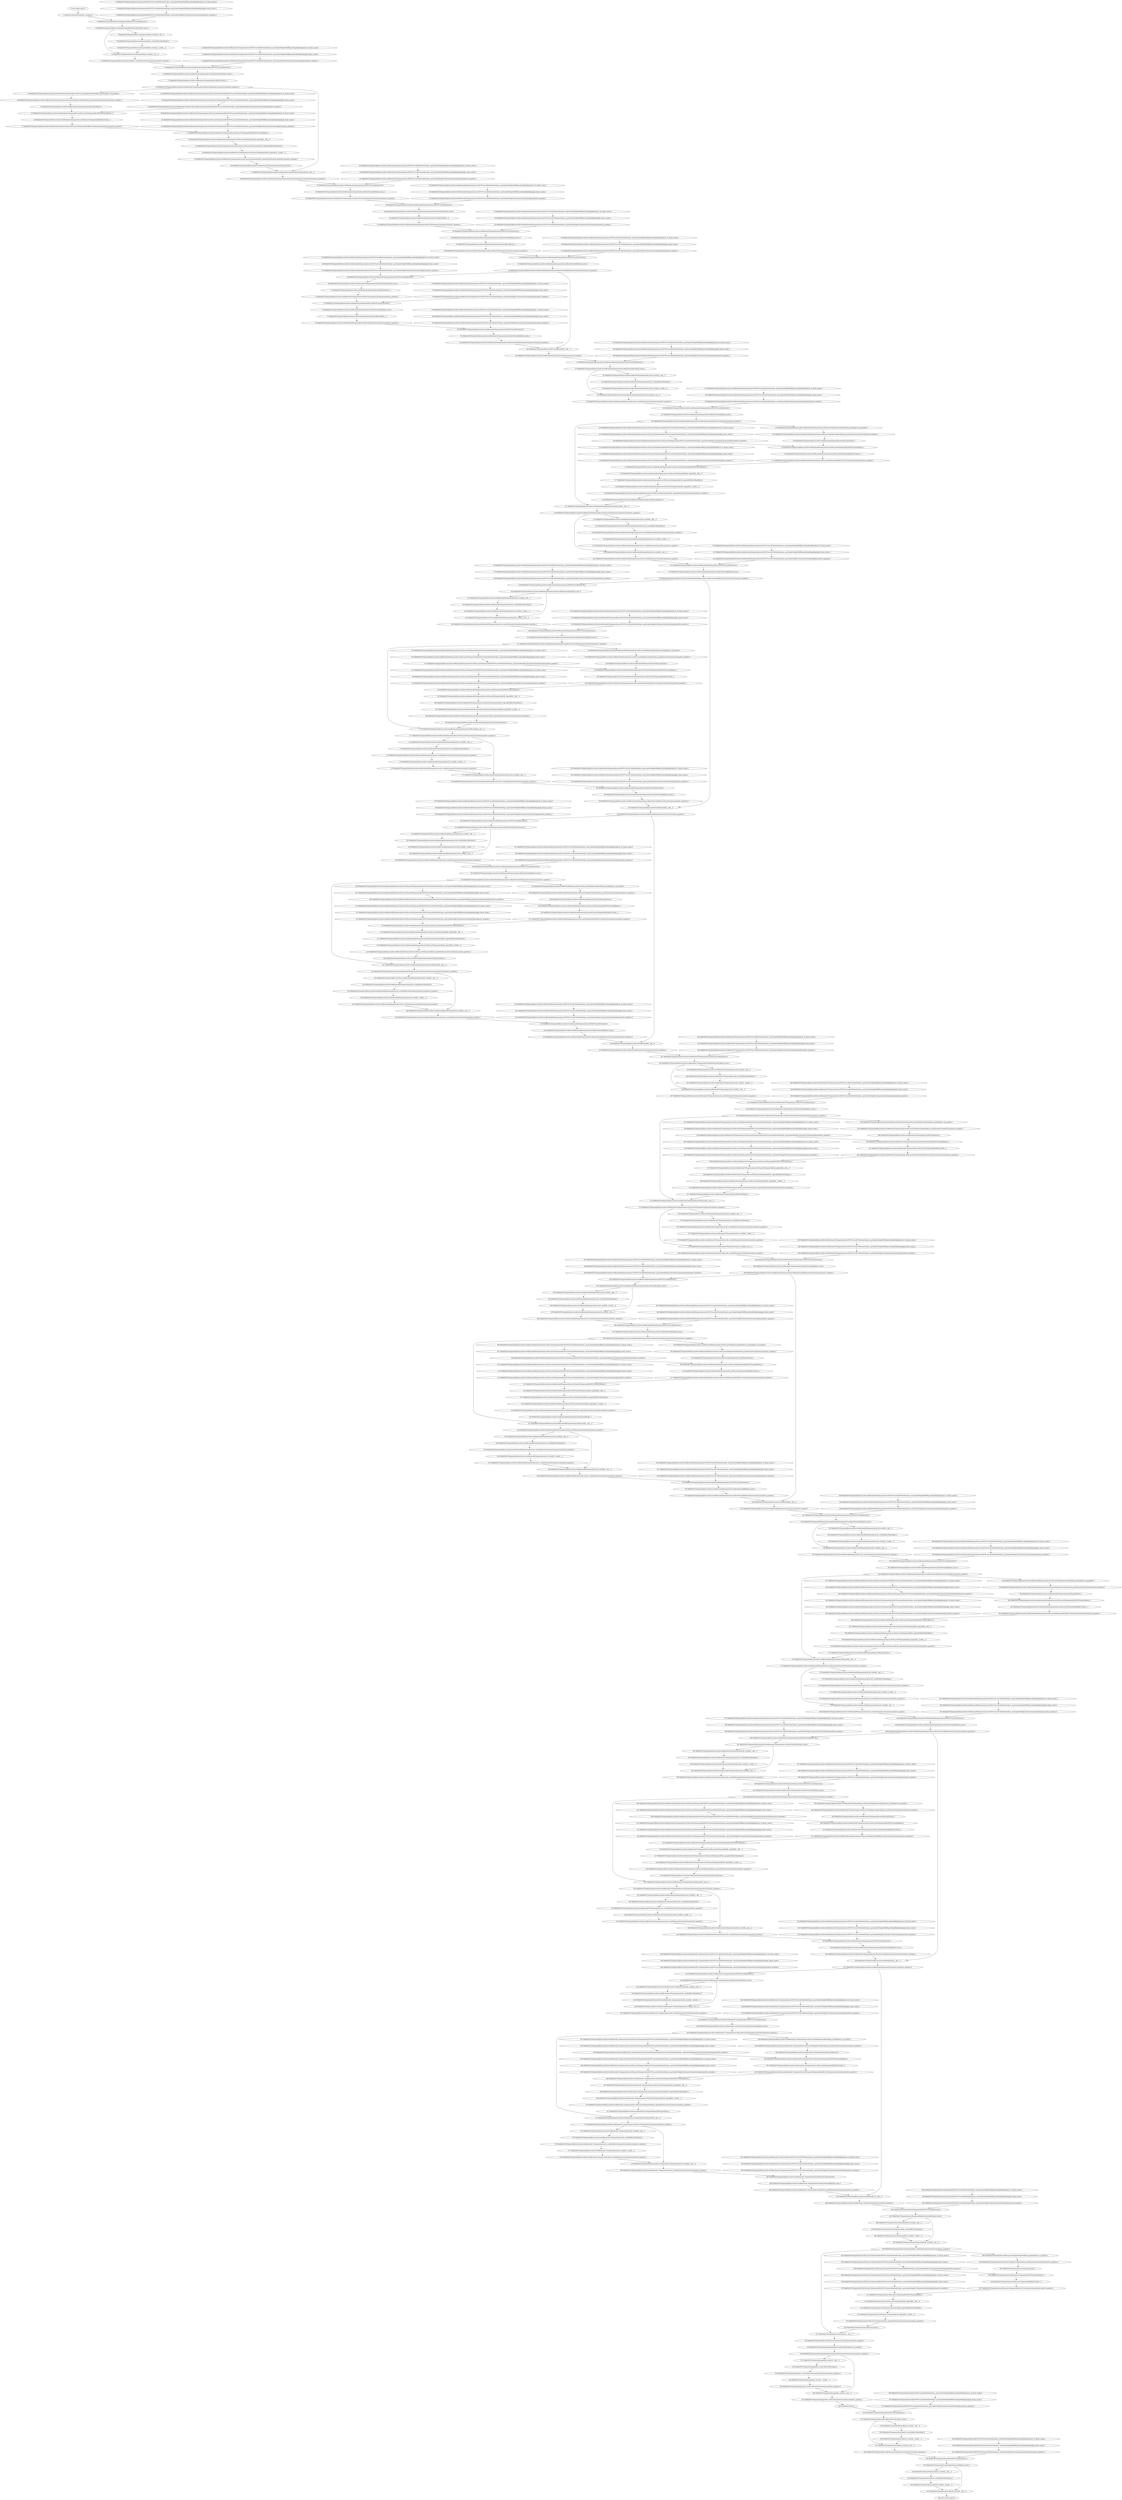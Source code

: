 strict digraph  {
"0 /nncf_model_input_0" [id=0, type=nncf_model_input];
"1 SymmetricQuantizer/symmetric_quantize_0" [id=1, type=symmetric_quantize];
"2 MobileNetV3/Sequential[features]/Sequential[0]/NNCFConv2d[0]/ModuleDict[pre_ops]/UpdateWeight[0]/RBSparsifyingWeight[op]/calc_rb_binary_mask_0" [id=2, type=calc_rb_binary_mask];
"3 MobileNetV3/Sequential[features]/Sequential[0]/NNCFConv2d[0]/ModuleDict[pre_ops]/UpdateWeight[0]/RBSparsifyingWeight[op]/apply_binary_mask_0" [id=3, type=apply_binary_mask];
"4 MobileNetV3/Sequential[features]/Sequential[0]/NNCFConv2d[0]/ModuleDict[pre_ops]/UpdateWeight[1]/SymmetricQuantizer[op]/symmetric_quantize_0" [id=4, type=symmetric_quantize];
"5 MobileNetV3/Sequential[features]/Sequential[0]/NNCFConv2d[0]/conv2d_0" [id=5, type=conv2d];
"6 MobileNetV3/Sequential[features]/Sequential[0]/BatchNorm2d[1]/batch_norm_0" [id=6, type=batch_norm];
"7 MobileNetV3/Sequential[features]/Sequential[0]/h_swish[2]/__add___0" [id=7, type=__add__];
"8 MobileNetV3/Sequential[features]/Sequential[0]/h_swish[2]/ReLU6/hardtanh_0" [id=8, type=hardtanh];
"9 MobileNetV3/Sequential[features]/Sequential[0]/h_swish[2]/__truediv___0" [id=9, type=__truediv__];
"10 MobileNetV3/Sequential[features]/Sequential[0]/h_swish[2]/__mul___0" [id=10, type=__mul__];
"11 MobileNetV3/Sequential[features]/Sequential[0]/h_swish[2]/SymmetricQuantizer/symmetric_quantize_0" [id=11, type=symmetric_quantize];
"12 MobileNetV3/Sequential[features]/InvertedResidual[1]/Sequential[conv]/NNCFConv2d[0]/ModuleDict[pre_ops]/UpdateWeight[0]/RBSparsifyingWeight[op]/calc_rb_binary_mask_0" [id=12, type=calc_rb_binary_mask];
"13 MobileNetV3/Sequential[features]/InvertedResidual[1]/Sequential[conv]/NNCFConv2d[0]/ModuleDict[pre_ops]/UpdateWeight[0]/RBSparsifyingWeight[op]/apply_binary_mask_0" [id=13, type=apply_binary_mask];
"14 MobileNetV3/Sequential[features]/InvertedResidual[1]/Sequential[conv]/NNCFConv2d[0]/ModuleDict[pre_ops]/UpdateWeight[1]/SymmetricQuantizer[op]/symmetric_quantize_0" [id=14, type=symmetric_quantize];
"15 MobileNetV3/Sequential[features]/InvertedResidual[1]/Sequential[conv]/NNCFConv2d[0]/conv2d_0" [id=15, type=conv2d];
"16 MobileNetV3/Sequential[features]/InvertedResidual[1]/Sequential[conv]/BatchNorm2d[1]/batch_norm_0" [id=16, type=batch_norm];
"17 MobileNetV3/Sequential[features]/InvertedResidual[1]/Sequential[conv]/ReLU[2]/relu__0" [id=17, type=relu_];
"18 MobileNetV3/Sequential[features]/InvertedResidual[1]/Sequential[conv]/ReLU[2]/SymmetricQuantizer/symmetric_quantize_0" [id=18, type=symmetric_quantize];
"19 MobileNetV3/Sequential[features]/InvertedResidual[1]/Sequential[conv]/SELayer[3]/AdaptiveAvgPool2d[avg_pool]/adaptive_avg_pool2d_0" [id=19, type=adaptive_avg_pool2d];
"20 MobileNetV3/Sequential[features]/InvertedResidual[1]/Sequential[conv]/SELayer[3]/AdaptiveAvgPool2d[avg_pool]/SymmetricQuantizer/symmetric_quantize_0" [id=20, type=symmetric_quantize];
"21 MobileNetV3/Sequential[features]/InvertedResidual[1]/Sequential[conv]/SELayer[3]/view_0" [id=21, type=view];
"22 MobileNetV3/Sequential[features]/InvertedResidual[1]/Sequential[conv]/SELayer[3]/Sequential[fc]/NNCFLinear[0]/ModuleDict[pre_ops]/UpdateWeight[0]/RBSparsifyingWeight[op]/calc_rb_binary_mask_0" [id=22, type=calc_rb_binary_mask];
"23 MobileNetV3/Sequential[features]/InvertedResidual[1]/Sequential[conv]/SELayer[3]/Sequential[fc]/NNCFLinear[0]/ModuleDict[pre_ops]/UpdateWeight[0]/RBSparsifyingWeight[op]/apply_binary_mask_0" [id=23, type=apply_binary_mask];
"24 MobileNetV3/Sequential[features]/InvertedResidual[1]/Sequential[conv]/SELayer[3]/Sequential[fc]/NNCFLinear[0]/ModuleDict[pre_ops]/UpdateWeight[1]/SymmetricQuantizer[op]/symmetric_quantize_0" [id=24, type=symmetric_quantize];
"25 MobileNetV3/Sequential[features]/InvertedResidual[1]/Sequential[conv]/SELayer[3]/Sequential[fc]/NNCFLinear[0]/linear_0" [id=25, type=linear];
"26 MobileNetV3/Sequential[features]/InvertedResidual[1]/Sequential[conv]/SELayer[3]/Sequential[fc]/ReLU[1]/relu__0" [id=26, type=relu_];
"27 MobileNetV3/Sequential[features]/InvertedResidual[1]/Sequential[conv]/SELayer[3]/Sequential[fc]/ReLU[1]/SymmetricQuantizer/symmetric_quantize_0" [id=27, type=symmetric_quantize];
"28 MobileNetV3/Sequential[features]/InvertedResidual[1]/Sequential[conv]/SELayer[3]/Sequential[fc]/NNCFLinear[2]/ModuleDict[pre_ops]/UpdateWeight[0]/RBSparsifyingWeight[op]/calc_rb_binary_mask_0" [id=28, type=calc_rb_binary_mask];
"29 MobileNetV3/Sequential[features]/InvertedResidual[1]/Sequential[conv]/SELayer[3]/Sequential[fc]/NNCFLinear[2]/ModuleDict[pre_ops]/UpdateWeight[0]/RBSparsifyingWeight[op]/apply_binary_mask_0" [id=29, type=apply_binary_mask];
"30 MobileNetV3/Sequential[features]/InvertedResidual[1]/Sequential[conv]/SELayer[3]/Sequential[fc]/NNCFLinear[2]/ModuleDict[pre_ops]/UpdateWeight[1]/SymmetricQuantizer[op]/symmetric_quantize_0" [id=30, type=symmetric_quantize];
"31 MobileNetV3/Sequential[features]/InvertedResidual[1]/Sequential[conv]/SELayer[3]/Sequential[fc]/NNCFLinear[2]/linear_0" [id=31, type=linear];
"32 MobileNetV3/Sequential[features]/InvertedResidual[1]/Sequential[conv]/SELayer[3]/Sequential[fc]/h_sigmoid[3]/__add___0" [id=32, type=__add__];
"33 MobileNetV3/Sequential[features]/InvertedResidual[1]/Sequential[conv]/SELayer[3]/Sequential[fc]/h_sigmoid[3]/ReLU6/hardtanh_0" [id=33, type=hardtanh];
"34 MobileNetV3/Sequential[features]/InvertedResidual[1]/Sequential[conv]/SELayer[3]/Sequential[fc]/h_sigmoid[3]/__truediv___0" [id=34, type=__truediv__];
"35 MobileNetV3/Sequential[features]/InvertedResidual[1]/Sequential[conv]/SELayer[3]/Sequential[fc]/h_sigmoid[3]/SymmetricQuantizer/symmetric_quantize_0" [id=35, type=symmetric_quantize];
"36 MobileNetV3/Sequential[features]/InvertedResidual[1]/Sequential[conv]/SELayer[3]/view_1" [id=36, type=view];
"37 MobileNetV3/Sequential[features]/InvertedResidual[1]/Sequential[conv]/SELayer[3]/__mul___0" [id=37, type=__mul__];
"38 MobileNetV3/Sequential[features]/InvertedResidual[1]/Sequential[conv]/SELayer[3]/SymmetricQuantizer/symmetric_quantize_0" [id=38, type=symmetric_quantize];
"39 MobileNetV3/Sequential[features]/InvertedResidual[1]/Sequential[conv]/NNCFConv2d[4]/ModuleDict[pre_ops]/UpdateWeight[0]/RBSparsifyingWeight[op]/calc_rb_binary_mask_0" [id=39, type=calc_rb_binary_mask];
"40 MobileNetV3/Sequential[features]/InvertedResidual[1]/Sequential[conv]/NNCFConv2d[4]/ModuleDict[pre_ops]/UpdateWeight[0]/RBSparsifyingWeight[op]/apply_binary_mask_0" [id=40, type=apply_binary_mask];
"41 MobileNetV3/Sequential[features]/InvertedResidual[1]/Sequential[conv]/NNCFConv2d[4]/ModuleDict[pre_ops]/UpdateWeight[1]/SymmetricQuantizer[op]/symmetric_quantize_0" [id=41, type=symmetric_quantize];
"42 MobileNetV3/Sequential[features]/InvertedResidual[1]/Sequential[conv]/NNCFConv2d[4]/conv2d_0" [id=42, type=conv2d];
"43 MobileNetV3/Sequential[features]/InvertedResidual[1]/Sequential[conv]/BatchNorm2d[5]/batch_norm_0" [id=43, type=batch_norm];
"44 MobileNetV3/Sequential[features]/InvertedResidual[1]/Sequential[conv]/BatchNorm2d[5]/SymmetricQuantizer/symmetric_quantize_0" [id=44, type=symmetric_quantize];
"45 MobileNetV3/Sequential[features]/InvertedResidual[2]/Sequential[conv]/NNCFConv2d[0]/ModuleDict[pre_ops]/UpdateWeight[0]/RBSparsifyingWeight[op]/calc_rb_binary_mask_0" [id=45, type=calc_rb_binary_mask];
"46 MobileNetV3/Sequential[features]/InvertedResidual[2]/Sequential[conv]/NNCFConv2d[0]/ModuleDict[pre_ops]/UpdateWeight[0]/RBSparsifyingWeight[op]/apply_binary_mask_0" [id=46, type=apply_binary_mask];
"47 MobileNetV3/Sequential[features]/InvertedResidual[2]/Sequential[conv]/NNCFConv2d[0]/ModuleDict[pre_ops]/UpdateWeight[1]/SymmetricQuantizer[op]/symmetric_quantize_0" [id=47, type=symmetric_quantize];
"48 MobileNetV3/Sequential[features]/InvertedResidual[2]/Sequential[conv]/NNCFConv2d[0]/conv2d_0" [id=48, type=conv2d];
"49 MobileNetV3/Sequential[features]/InvertedResidual[2]/Sequential[conv]/BatchNorm2d[1]/batch_norm_0" [id=49, type=batch_norm];
"50 MobileNetV3/Sequential[features]/InvertedResidual[2]/Sequential[conv]/ReLU[2]/relu__0" [id=50, type=relu_];
"51 MobileNetV3/Sequential[features]/InvertedResidual[2]/Sequential[conv]/ReLU[2]/SymmetricQuantizer/symmetric_quantize_0" [id=51, type=symmetric_quantize];
"52 MobileNetV3/Sequential[features]/InvertedResidual[2]/Sequential[conv]/NNCFConv2d[3]/ModuleDict[pre_ops]/UpdateWeight[0]/RBSparsifyingWeight[op]/calc_rb_binary_mask_0" [id=52, type=calc_rb_binary_mask];
"53 MobileNetV3/Sequential[features]/InvertedResidual[2]/Sequential[conv]/NNCFConv2d[3]/ModuleDict[pre_ops]/UpdateWeight[0]/RBSparsifyingWeight[op]/apply_binary_mask_0" [id=53, type=apply_binary_mask];
"54 MobileNetV3/Sequential[features]/InvertedResidual[2]/Sequential[conv]/NNCFConv2d[3]/ModuleDict[pre_ops]/UpdateWeight[1]/SymmetricQuantizer[op]/symmetric_quantize_0" [id=54, type=symmetric_quantize];
"55 MobileNetV3/Sequential[features]/InvertedResidual[2]/Sequential[conv]/NNCFConv2d[3]/conv2d_0" [id=55, type=conv2d];
"56 MobileNetV3/Sequential[features]/InvertedResidual[2]/Sequential[conv]/BatchNorm2d[4]/batch_norm_0" [id=56, type=batch_norm];
"57 MobileNetV3/Sequential[features]/InvertedResidual[2]/Sequential[conv]/ReLU[6]/relu__0" [id=57, type=relu_];
"58 MobileNetV3/Sequential[features]/InvertedResidual[2]/Sequential[conv]/ReLU[6]/SymmetricQuantizer/symmetric_quantize_0" [id=58, type=symmetric_quantize];
"59 MobileNetV3/Sequential[features]/InvertedResidual[2]/Sequential[conv]/NNCFConv2d[7]/ModuleDict[pre_ops]/UpdateWeight[0]/RBSparsifyingWeight[op]/calc_rb_binary_mask_0" [id=59, type=calc_rb_binary_mask];
"60 MobileNetV3/Sequential[features]/InvertedResidual[2]/Sequential[conv]/NNCFConv2d[7]/ModuleDict[pre_ops]/UpdateWeight[0]/RBSparsifyingWeight[op]/apply_binary_mask_0" [id=60, type=apply_binary_mask];
"61 MobileNetV3/Sequential[features]/InvertedResidual[2]/Sequential[conv]/NNCFConv2d[7]/ModuleDict[pre_ops]/UpdateWeight[1]/SymmetricQuantizer[op]/symmetric_quantize_0" [id=61, type=symmetric_quantize];
"62 MobileNetV3/Sequential[features]/InvertedResidual[2]/Sequential[conv]/NNCFConv2d[7]/conv2d_0" [id=62, type=conv2d];
"63 MobileNetV3/Sequential[features]/InvertedResidual[2]/Sequential[conv]/BatchNorm2d[8]/batch_norm_0" [id=63, type=batch_norm];
"64 MobileNetV3/Sequential[features]/InvertedResidual[2]/Sequential[conv]/BatchNorm2d[8]/SymmetricQuantizer/symmetric_quantize_0" [id=64, type=symmetric_quantize];
"65 MobileNetV3/Sequential[features]/InvertedResidual[3]/Sequential[conv]/NNCFConv2d[0]/ModuleDict[pre_ops]/UpdateWeight[0]/RBSparsifyingWeight[op]/calc_rb_binary_mask_0" [id=65, type=calc_rb_binary_mask];
"66 MobileNetV3/Sequential[features]/InvertedResidual[3]/Sequential[conv]/NNCFConv2d[0]/ModuleDict[pre_ops]/UpdateWeight[0]/RBSparsifyingWeight[op]/apply_binary_mask_0" [id=66, type=apply_binary_mask];
"67 MobileNetV3/Sequential[features]/InvertedResidual[3]/Sequential[conv]/NNCFConv2d[0]/ModuleDict[pre_ops]/UpdateWeight[1]/SymmetricQuantizer[op]/symmetric_quantize_0" [id=67, type=symmetric_quantize];
"68 MobileNetV3/Sequential[features]/InvertedResidual[3]/Sequential[conv]/NNCFConv2d[0]/conv2d_0" [id=68, type=conv2d];
"69 MobileNetV3/Sequential[features]/InvertedResidual[3]/Sequential[conv]/BatchNorm2d[1]/batch_norm_0" [id=69, type=batch_norm];
"70 MobileNetV3/Sequential[features]/InvertedResidual[3]/Sequential[conv]/ReLU[2]/relu__0" [id=70, type=relu_];
"71 MobileNetV3/Sequential[features]/InvertedResidual[3]/Sequential[conv]/ReLU[2]/SymmetricQuantizer/symmetric_quantize_0" [id=71, type=symmetric_quantize];
"72 MobileNetV3/Sequential[features]/InvertedResidual[3]/Sequential[conv]/NNCFConv2d[3]/ModuleDict[pre_ops]/UpdateWeight[0]/RBSparsifyingWeight[op]/calc_rb_binary_mask_0" [id=72, type=calc_rb_binary_mask];
"73 MobileNetV3/Sequential[features]/InvertedResidual[3]/Sequential[conv]/NNCFConv2d[3]/ModuleDict[pre_ops]/UpdateWeight[0]/RBSparsifyingWeight[op]/apply_binary_mask_0" [id=73, type=apply_binary_mask];
"74 MobileNetV3/Sequential[features]/InvertedResidual[3]/Sequential[conv]/NNCFConv2d[3]/ModuleDict[pre_ops]/UpdateWeight[1]/SymmetricQuantizer[op]/symmetric_quantize_0" [id=74, type=symmetric_quantize];
"75 MobileNetV3/Sequential[features]/InvertedResidual[3]/Sequential[conv]/NNCFConv2d[3]/conv2d_0" [id=75, type=conv2d];
"76 MobileNetV3/Sequential[features]/InvertedResidual[3]/Sequential[conv]/BatchNorm2d[4]/batch_norm_0" [id=76, type=batch_norm];
"77 MobileNetV3/Sequential[features]/InvertedResidual[3]/Sequential[conv]/ReLU[6]/relu__0" [id=77, type=relu_];
"78 MobileNetV3/Sequential[features]/InvertedResidual[3]/Sequential[conv]/ReLU[6]/SymmetricQuantizer/symmetric_quantize_0" [id=78, type=symmetric_quantize];
"79 MobileNetV3/Sequential[features]/InvertedResidual[3]/Sequential[conv]/NNCFConv2d[7]/ModuleDict[pre_ops]/UpdateWeight[0]/RBSparsifyingWeight[op]/calc_rb_binary_mask_0" [id=79, type=calc_rb_binary_mask];
"80 MobileNetV3/Sequential[features]/InvertedResidual[3]/Sequential[conv]/NNCFConv2d[7]/ModuleDict[pre_ops]/UpdateWeight[0]/RBSparsifyingWeight[op]/apply_binary_mask_0" [id=80, type=apply_binary_mask];
"81 MobileNetV3/Sequential[features]/InvertedResidual[3]/Sequential[conv]/NNCFConv2d[7]/ModuleDict[pre_ops]/UpdateWeight[1]/SymmetricQuantizer[op]/symmetric_quantize_0" [id=81, type=symmetric_quantize];
"82 MobileNetV3/Sequential[features]/InvertedResidual[3]/Sequential[conv]/NNCFConv2d[7]/conv2d_0" [id=82, type=conv2d];
"83 MobileNetV3/Sequential[features]/InvertedResidual[3]/Sequential[conv]/BatchNorm2d[8]/batch_norm_0" [id=83, type=batch_norm];
"84 MobileNetV3/Sequential[features]/InvertedResidual[3]/Sequential[conv]/BatchNorm2d[8]/SymmetricQuantizer/symmetric_quantize_0" [id=84, type=symmetric_quantize];
"85 MobileNetV3/Sequential[features]/InvertedResidual[3]/__add___0" [id=85, type=__add__];
"86 MobileNetV3/Sequential[features]/InvertedResidual[3]/SymmetricQuantizer/symmetric_quantize_0" [id=86, type=symmetric_quantize];
"87 MobileNetV3/Sequential[features]/InvertedResidual[4]/Sequential[conv]/NNCFConv2d[0]/ModuleDict[pre_ops]/UpdateWeight[0]/RBSparsifyingWeight[op]/calc_rb_binary_mask_0" [id=87, type=calc_rb_binary_mask];
"88 MobileNetV3/Sequential[features]/InvertedResidual[4]/Sequential[conv]/NNCFConv2d[0]/ModuleDict[pre_ops]/UpdateWeight[0]/RBSparsifyingWeight[op]/apply_binary_mask_0" [id=88, type=apply_binary_mask];
"89 MobileNetV3/Sequential[features]/InvertedResidual[4]/Sequential[conv]/NNCFConv2d[0]/ModuleDict[pre_ops]/UpdateWeight[1]/SymmetricQuantizer[op]/symmetric_quantize_0" [id=89, type=symmetric_quantize];
"90 MobileNetV3/Sequential[features]/InvertedResidual[4]/Sequential[conv]/NNCFConv2d[0]/conv2d_0" [id=90, type=conv2d];
"91 MobileNetV3/Sequential[features]/InvertedResidual[4]/Sequential[conv]/BatchNorm2d[1]/batch_norm_0" [id=91, type=batch_norm];
"92 MobileNetV3/Sequential[features]/InvertedResidual[4]/Sequential[conv]/h_swish[2]/__add___0" [id=92, type=__add__];
"93 MobileNetV3/Sequential[features]/InvertedResidual[4]/Sequential[conv]/h_swish[2]/ReLU6/hardtanh_0" [id=93, type=hardtanh];
"94 MobileNetV3/Sequential[features]/InvertedResidual[4]/Sequential[conv]/h_swish[2]/__truediv___0" [id=94, type=__truediv__];
"95 MobileNetV3/Sequential[features]/InvertedResidual[4]/Sequential[conv]/h_swish[2]/__mul___0" [id=95, type=__mul__];
"96 MobileNetV3/Sequential[features]/InvertedResidual[4]/Sequential[conv]/h_swish[2]/SymmetricQuantizer/symmetric_quantize_0" [id=96, type=symmetric_quantize];
"97 MobileNetV3/Sequential[features]/InvertedResidual[4]/Sequential[conv]/NNCFConv2d[3]/ModuleDict[pre_ops]/UpdateWeight[0]/RBSparsifyingWeight[op]/calc_rb_binary_mask_0" [id=97, type=calc_rb_binary_mask];
"98 MobileNetV3/Sequential[features]/InvertedResidual[4]/Sequential[conv]/NNCFConv2d[3]/ModuleDict[pre_ops]/UpdateWeight[0]/RBSparsifyingWeight[op]/apply_binary_mask_0" [id=98, type=apply_binary_mask];
"99 MobileNetV3/Sequential[features]/InvertedResidual[4]/Sequential[conv]/NNCFConv2d[3]/ModuleDict[pre_ops]/UpdateWeight[1]/SymmetricQuantizer[op]/symmetric_quantize_0" [id=99, type=symmetric_quantize];
"100 MobileNetV3/Sequential[features]/InvertedResidual[4]/Sequential[conv]/NNCFConv2d[3]/conv2d_0" [id=100, type=conv2d];
"101 MobileNetV3/Sequential[features]/InvertedResidual[4]/Sequential[conv]/BatchNorm2d[4]/batch_norm_0" [id=101, type=batch_norm];
"102 MobileNetV3/Sequential[features]/InvertedResidual[4]/Sequential[conv]/BatchNorm2d[4]/SymmetricQuantizer/symmetric_quantize_0" [id=102, type=symmetric_quantize];
"103 MobileNetV3/Sequential[features]/InvertedResidual[4]/Sequential[conv]/SELayer[5]/AdaptiveAvgPool2d[avg_pool]/adaptive_avg_pool2d_0" [id=103, type=adaptive_avg_pool2d];
"104 MobileNetV3/Sequential[features]/InvertedResidual[4]/Sequential[conv]/SELayer[5]/AdaptiveAvgPool2d[avg_pool]/SymmetricQuantizer/symmetric_quantize_0" [id=104, type=symmetric_quantize];
"105 MobileNetV3/Sequential[features]/InvertedResidual[4]/Sequential[conv]/SELayer[5]/view_0" [id=105, type=view];
"106 MobileNetV3/Sequential[features]/InvertedResidual[4]/Sequential[conv]/SELayer[5]/Sequential[fc]/NNCFLinear[0]/ModuleDict[pre_ops]/UpdateWeight[0]/RBSparsifyingWeight[op]/calc_rb_binary_mask_0" [id=106, type=calc_rb_binary_mask];
"107 MobileNetV3/Sequential[features]/InvertedResidual[4]/Sequential[conv]/SELayer[5]/Sequential[fc]/NNCFLinear[0]/ModuleDict[pre_ops]/UpdateWeight[0]/RBSparsifyingWeight[op]/apply_binary_mask_0" [id=107, type=apply_binary_mask];
"108 MobileNetV3/Sequential[features]/InvertedResidual[4]/Sequential[conv]/SELayer[5]/Sequential[fc]/NNCFLinear[0]/ModuleDict[pre_ops]/UpdateWeight[1]/SymmetricQuantizer[op]/symmetric_quantize_0" [id=108, type=symmetric_quantize];
"109 MobileNetV3/Sequential[features]/InvertedResidual[4]/Sequential[conv]/SELayer[5]/Sequential[fc]/NNCFLinear[0]/linear_0" [id=109, type=linear];
"110 MobileNetV3/Sequential[features]/InvertedResidual[4]/Sequential[conv]/SELayer[5]/Sequential[fc]/ReLU[1]/relu__0" [id=110, type=relu_];
"111 MobileNetV3/Sequential[features]/InvertedResidual[4]/Sequential[conv]/SELayer[5]/Sequential[fc]/ReLU[1]/SymmetricQuantizer/symmetric_quantize_0" [id=111, type=symmetric_quantize];
"112 MobileNetV3/Sequential[features]/InvertedResidual[4]/Sequential[conv]/SELayer[5]/Sequential[fc]/NNCFLinear[2]/ModuleDict[pre_ops]/UpdateWeight[0]/RBSparsifyingWeight[op]/calc_rb_binary_mask_0" [id=112, type=calc_rb_binary_mask];
"113 MobileNetV3/Sequential[features]/InvertedResidual[4]/Sequential[conv]/SELayer[5]/Sequential[fc]/NNCFLinear[2]/ModuleDict[pre_ops]/UpdateWeight[0]/RBSparsifyingWeight[op]/apply_binary_mask_0" [id=113, type=apply_binary_mask];
"114 MobileNetV3/Sequential[features]/InvertedResidual[4]/Sequential[conv]/SELayer[5]/Sequential[fc]/NNCFLinear[2]/ModuleDict[pre_ops]/UpdateWeight[1]/SymmetricQuantizer[op]/symmetric_quantize_0" [id=114, type=symmetric_quantize];
"115 MobileNetV3/Sequential[features]/InvertedResidual[4]/Sequential[conv]/SELayer[5]/Sequential[fc]/NNCFLinear[2]/linear_0" [id=115, type=linear];
"116 MobileNetV3/Sequential[features]/InvertedResidual[4]/Sequential[conv]/SELayer[5]/Sequential[fc]/h_sigmoid[3]/__add___0" [id=116, type=__add__];
"117 MobileNetV3/Sequential[features]/InvertedResidual[4]/Sequential[conv]/SELayer[5]/Sequential[fc]/h_sigmoid[3]/ReLU6/hardtanh_0" [id=117, type=hardtanh];
"118 MobileNetV3/Sequential[features]/InvertedResidual[4]/Sequential[conv]/SELayer[5]/Sequential[fc]/h_sigmoid[3]/__truediv___0" [id=118, type=__truediv__];
"119 MobileNetV3/Sequential[features]/InvertedResidual[4]/Sequential[conv]/SELayer[5]/Sequential[fc]/h_sigmoid[3]/SymmetricQuantizer/symmetric_quantize_0" [id=119, type=symmetric_quantize];
"120 MobileNetV3/Sequential[features]/InvertedResidual[4]/Sequential[conv]/SELayer[5]/view_1" [id=120, type=view];
"121 MobileNetV3/Sequential[features]/InvertedResidual[4]/Sequential[conv]/SELayer[5]/__mul___0" [id=121, type=__mul__];
"122 MobileNetV3/Sequential[features]/InvertedResidual[4]/Sequential[conv]/SELayer[5]/SymmetricQuantizer/symmetric_quantize_0" [id=122, type=symmetric_quantize];
"123 MobileNetV3/Sequential[features]/InvertedResidual[4]/Sequential[conv]/h_swish[6]/__add___0" [id=123, type=__add__];
"124 MobileNetV3/Sequential[features]/InvertedResidual[4]/Sequential[conv]/h_swish[6]/ReLU6/hardtanh_0" [id=124, type=hardtanh];
"125 MobileNetV3/Sequential[features]/InvertedResidual[4]/Sequential[conv]/h_swish[6]/ReLU6/SymmetricQuantizer/symmetric_quantize_0" [id=125, type=symmetric_quantize];
"126 MobileNetV3/Sequential[features]/InvertedResidual[4]/Sequential[conv]/h_swish[6]/__truediv___0" [id=126, type=__truediv__];
"127 MobileNetV3/Sequential[features]/InvertedResidual[4]/Sequential[conv]/h_swish[6]/SymmetricQuantizer/symmetric_quantize_0" [id=127, type=symmetric_quantize];
"128 MobileNetV3/Sequential[features]/InvertedResidual[4]/Sequential[conv]/h_swish[6]/__mul___0" [id=128, type=__mul__];
"129 MobileNetV3/Sequential[features]/InvertedResidual[4]/Sequential[conv]/h_swish[6]/SymmetricQuantizer/symmetric_quantize_1" [id=129, type=symmetric_quantize];
"130 MobileNetV3/Sequential[features]/InvertedResidual[4]/Sequential[conv]/NNCFConv2d[7]/ModuleDict[pre_ops]/UpdateWeight[0]/RBSparsifyingWeight[op]/calc_rb_binary_mask_0" [id=130, type=calc_rb_binary_mask];
"131 MobileNetV3/Sequential[features]/InvertedResidual[4]/Sequential[conv]/NNCFConv2d[7]/ModuleDict[pre_ops]/UpdateWeight[0]/RBSparsifyingWeight[op]/apply_binary_mask_0" [id=131, type=apply_binary_mask];
"132 MobileNetV3/Sequential[features]/InvertedResidual[4]/Sequential[conv]/NNCFConv2d[7]/ModuleDict[pre_ops]/UpdateWeight[1]/SymmetricQuantizer[op]/symmetric_quantize_0" [id=132, type=symmetric_quantize];
"133 MobileNetV3/Sequential[features]/InvertedResidual[4]/Sequential[conv]/NNCFConv2d[7]/conv2d_0" [id=133, type=conv2d];
"134 MobileNetV3/Sequential[features]/InvertedResidual[4]/Sequential[conv]/BatchNorm2d[8]/batch_norm_0" [id=134, type=batch_norm];
"135 MobileNetV3/Sequential[features]/InvertedResidual[4]/Sequential[conv]/BatchNorm2d[8]/SymmetricQuantizer/symmetric_quantize_0" [id=135, type=symmetric_quantize];
"136 MobileNetV3/Sequential[features]/InvertedResidual[5]/Sequential[conv]/NNCFConv2d[0]/ModuleDict[pre_ops]/UpdateWeight[0]/RBSparsifyingWeight[op]/calc_rb_binary_mask_0" [id=136, type=calc_rb_binary_mask];
"137 MobileNetV3/Sequential[features]/InvertedResidual[5]/Sequential[conv]/NNCFConv2d[0]/ModuleDict[pre_ops]/UpdateWeight[0]/RBSparsifyingWeight[op]/apply_binary_mask_0" [id=137, type=apply_binary_mask];
"138 MobileNetV3/Sequential[features]/InvertedResidual[5]/Sequential[conv]/NNCFConv2d[0]/ModuleDict[pre_ops]/UpdateWeight[1]/SymmetricQuantizer[op]/symmetric_quantize_0" [id=138, type=symmetric_quantize];
"139 MobileNetV3/Sequential[features]/InvertedResidual[5]/Sequential[conv]/NNCFConv2d[0]/conv2d_0" [id=139, type=conv2d];
"140 MobileNetV3/Sequential[features]/InvertedResidual[5]/Sequential[conv]/BatchNorm2d[1]/batch_norm_0" [id=140, type=batch_norm];
"141 MobileNetV3/Sequential[features]/InvertedResidual[5]/Sequential[conv]/h_swish[2]/__add___0" [id=141, type=__add__];
"142 MobileNetV3/Sequential[features]/InvertedResidual[5]/Sequential[conv]/h_swish[2]/ReLU6/hardtanh_0" [id=142, type=hardtanh];
"143 MobileNetV3/Sequential[features]/InvertedResidual[5]/Sequential[conv]/h_swish[2]/__truediv___0" [id=143, type=__truediv__];
"144 MobileNetV3/Sequential[features]/InvertedResidual[5]/Sequential[conv]/h_swish[2]/__mul___0" [id=144, type=__mul__];
"145 MobileNetV3/Sequential[features]/InvertedResidual[5]/Sequential[conv]/h_swish[2]/SymmetricQuantizer/symmetric_quantize_0" [id=145, type=symmetric_quantize];
"146 MobileNetV3/Sequential[features]/InvertedResidual[5]/Sequential[conv]/NNCFConv2d[3]/ModuleDict[pre_ops]/UpdateWeight[0]/RBSparsifyingWeight[op]/calc_rb_binary_mask_0" [id=146, type=calc_rb_binary_mask];
"147 MobileNetV3/Sequential[features]/InvertedResidual[5]/Sequential[conv]/NNCFConv2d[3]/ModuleDict[pre_ops]/UpdateWeight[0]/RBSparsifyingWeight[op]/apply_binary_mask_0" [id=147, type=apply_binary_mask];
"148 MobileNetV3/Sequential[features]/InvertedResidual[5]/Sequential[conv]/NNCFConv2d[3]/ModuleDict[pre_ops]/UpdateWeight[1]/SymmetricQuantizer[op]/symmetric_quantize_0" [id=148, type=symmetric_quantize];
"149 MobileNetV3/Sequential[features]/InvertedResidual[5]/Sequential[conv]/NNCFConv2d[3]/conv2d_0" [id=149, type=conv2d];
"150 MobileNetV3/Sequential[features]/InvertedResidual[5]/Sequential[conv]/BatchNorm2d[4]/batch_norm_0" [id=150, type=batch_norm];
"151 MobileNetV3/Sequential[features]/InvertedResidual[5]/Sequential[conv]/BatchNorm2d[4]/SymmetricQuantizer/symmetric_quantize_0" [id=151, type=symmetric_quantize];
"152 MobileNetV3/Sequential[features]/InvertedResidual[5]/Sequential[conv]/SELayer[5]/AdaptiveAvgPool2d[avg_pool]/adaptive_avg_pool2d_0" [id=152, type=adaptive_avg_pool2d];
"153 MobileNetV3/Sequential[features]/InvertedResidual[5]/Sequential[conv]/SELayer[5]/AdaptiveAvgPool2d[avg_pool]/SymmetricQuantizer/symmetric_quantize_0" [id=153, type=symmetric_quantize];
"154 MobileNetV3/Sequential[features]/InvertedResidual[5]/Sequential[conv]/SELayer[5]/view_0" [id=154, type=view];
"155 MobileNetV3/Sequential[features]/InvertedResidual[5]/Sequential[conv]/SELayer[5]/Sequential[fc]/NNCFLinear[0]/ModuleDict[pre_ops]/UpdateWeight[0]/RBSparsifyingWeight[op]/calc_rb_binary_mask_0" [id=155, type=calc_rb_binary_mask];
"156 MobileNetV3/Sequential[features]/InvertedResidual[5]/Sequential[conv]/SELayer[5]/Sequential[fc]/NNCFLinear[0]/ModuleDict[pre_ops]/UpdateWeight[0]/RBSparsifyingWeight[op]/apply_binary_mask_0" [id=156, type=apply_binary_mask];
"157 MobileNetV3/Sequential[features]/InvertedResidual[5]/Sequential[conv]/SELayer[5]/Sequential[fc]/NNCFLinear[0]/ModuleDict[pre_ops]/UpdateWeight[1]/SymmetricQuantizer[op]/symmetric_quantize_0" [id=157, type=symmetric_quantize];
"158 MobileNetV3/Sequential[features]/InvertedResidual[5]/Sequential[conv]/SELayer[5]/Sequential[fc]/NNCFLinear[0]/linear_0" [id=158, type=linear];
"159 MobileNetV3/Sequential[features]/InvertedResidual[5]/Sequential[conv]/SELayer[5]/Sequential[fc]/ReLU[1]/relu__0" [id=159, type=relu_];
"160 MobileNetV3/Sequential[features]/InvertedResidual[5]/Sequential[conv]/SELayer[5]/Sequential[fc]/ReLU[1]/SymmetricQuantizer/symmetric_quantize_0" [id=160, type=symmetric_quantize];
"161 MobileNetV3/Sequential[features]/InvertedResidual[5]/Sequential[conv]/SELayer[5]/Sequential[fc]/NNCFLinear[2]/ModuleDict[pre_ops]/UpdateWeight[0]/RBSparsifyingWeight[op]/calc_rb_binary_mask_0" [id=161, type=calc_rb_binary_mask];
"162 MobileNetV3/Sequential[features]/InvertedResidual[5]/Sequential[conv]/SELayer[5]/Sequential[fc]/NNCFLinear[2]/ModuleDict[pre_ops]/UpdateWeight[0]/RBSparsifyingWeight[op]/apply_binary_mask_0" [id=162, type=apply_binary_mask];
"163 MobileNetV3/Sequential[features]/InvertedResidual[5]/Sequential[conv]/SELayer[5]/Sequential[fc]/NNCFLinear[2]/ModuleDict[pre_ops]/UpdateWeight[1]/SymmetricQuantizer[op]/symmetric_quantize_0" [id=163, type=symmetric_quantize];
"164 MobileNetV3/Sequential[features]/InvertedResidual[5]/Sequential[conv]/SELayer[5]/Sequential[fc]/NNCFLinear[2]/linear_0" [id=164, type=linear];
"165 MobileNetV3/Sequential[features]/InvertedResidual[5]/Sequential[conv]/SELayer[5]/Sequential[fc]/h_sigmoid[3]/__add___0" [id=165, type=__add__];
"166 MobileNetV3/Sequential[features]/InvertedResidual[5]/Sequential[conv]/SELayer[5]/Sequential[fc]/h_sigmoid[3]/ReLU6/hardtanh_0" [id=166, type=hardtanh];
"167 MobileNetV3/Sequential[features]/InvertedResidual[5]/Sequential[conv]/SELayer[5]/Sequential[fc]/h_sigmoid[3]/__truediv___0" [id=167, type=__truediv__];
"168 MobileNetV3/Sequential[features]/InvertedResidual[5]/Sequential[conv]/SELayer[5]/Sequential[fc]/h_sigmoid[3]/SymmetricQuantizer/symmetric_quantize_0" [id=168, type=symmetric_quantize];
"169 MobileNetV3/Sequential[features]/InvertedResidual[5]/Sequential[conv]/SELayer[5]/view_1" [id=169, type=view];
"170 MobileNetV3/Sequential[features]/InvertedResidual[5]/Sequential[conv]/SELayer[5]/__mul___0" [id=170, type=__mul__];
"171 MobileNetV3/Sequential[features]/InvertedResidual[5]/Sequential[conv]/SELayer[5]/SymmetricQuantizer/symmetric_quantize_0" [id=171, type=symmetric_quantize];
"172 MobileNetV3/Sequential[features]/InvertedResidual[5]/Sequential[conv]/h_swish[6]/__add___0" [id=172, type=__add__];
"173 MobileNetV3/Sequential[features]/InvertedResidual[5]/Sequential[conv]/h_swish[6]/ReLU6/hardtanh_0" [id=173, type=hardtanh];
"174 MobileNetV3/Sequential[features]/InvertedResidual[5]/Sequential[conv]/h_swish[6]/ReLU6/SymmetricQuantizer/symmetric_quantize_0" [id=174, type=symmetric_quantize];
"175 MobileNetV3/Sequential[features]/InvertedResidual[5]/Sequential[conv]/h_swish[6]/__truediv___0" [id=175, type=__truediv__];
"176 MobileNetV3/Sequential[features]/InvertedResidual[5]/Sequential[conv]/h_swish[6]/SymmetricQuantizer/symmetric_quantize_0" [id=176, type=symmetric_quantize];
"177 MobileNetV3/Sequential[features]/InvertedResidual[5]/Sequential[conv]/h_swish[6]/__mul___0" [id=177, type=__mul__];
"178 MobileNetV3/Sequential[features]/InvertedResidual[5]/Sequential[conv]/h_swish[6]/SymmetricQuantizer/symmetric_quantize_1" [id=178, type=symmetric_quantize];
"179 MobileNetV3/Sequential[features]/InvertedResidual[5]/Sequential[conv]/NNCFConv2d[7]/ModuleDict[pre_ops]/UpdateWeight[0]/RBSparsifyingWeight[op]/calc_rb_binary_mask_0" [id=179, type=calc_rb_binary_mask];
"180 MobileNetV3/Sequential[features]/InvertedResidual[5]/Sequential[conv]/NNCFConv2d[7]/ModuleDict[pre_ops]/UpdateWeight[0]/RBSparsifyingWeight[op]/apply_binary_mask_0" [id=180, type=apply_binary_mask];
"181 MobileNetV3/Sequential[features]/InvertedResidual[5]/Sequential[conv]/NNCFConv2d[7]/ModuleDict[pre_ops]/UpdateWeight[1]/SymmetricQuantizer[op]/symmetric_quantize_0" [id=181, type=symmetric_quantize];
"182 MobileNetV3/Sequential[features]/InvertedResidual[5]/Sequential[conv]/NNCFConv2d[7]/conv2d_0" [id=182, type=conv2d];
"183 MobileNetV3/Sequential[features]/InvertedResidual[5]/Sequential[conv]/BatchNorm2d[8]/batch_norm_0" [id=183, type=batch_norm];
"184 MobileNetV3/Sequential[features]/InvertedResidual[5]/Sequential[conv]/BatchNorm2d[8]/SymmetricQuantizer/symmetric_quantize_0" [id=184, type=symmetric_quantize];
"185 MobileNetV3/Sequential[features]/InvertedResidual[5]/__add___0" [id=185, type=__add__];
"186 MobileNetV3/Sequential[features]/InvertedResidual[5]/SymmetricQuantizer/symmetric_quantize_0" [id=186, type=symmetric_quantize];
"187 MobileNetV3/Sequential[features]/InvertedResidual[6]/Sequential[conv]/NNCFConv2d[0]/ModuleDict[pre_ops]/UpdateWeight[0]/RBSparsifyingWeight[op]/calc_rb_binary_mask_0" [id=187, type=calc_rb_binary_mask];
"188 MobileNetV3/Sequential[features]/InvertedResidual[6]/Sequential[conv]/NNCFConv2d[0]/ModuleDict[pre_ops]/UpdateWeight[0]/RBSparsifyingWeight[op]/apply_binary_mask_0" [id=188, type=apply_binary_mask];
"189 MobileNetV3/Sequential[features]/InvertedResidual[6]/Sequential[conv]/NNCFConv2d[0]/ModuleDict[pre_ops]/UpdateWeight[1]/SymmetricQuantizer[op]/symmetric_quantize_0" [id=189, type=symmetric_quantize];
"190 MobileNetV3/Sequential[features]/InvertedResidual[6]/Sequential[conv]/NNCFConv2d[0]/conv2d_0" [id=190, type=conv2d];
"191 MobileNetV3/Sequential[features]/InvertedResidual[6]/Sequential[conv]/BatchNorm2d[1]/batch_norm_0" [id=191, type=batch_norm];
"192 MobileNetV3/Sequential[features]/InvertedResidual[6]/Sequential[conv]/h_swish[2]/__add___0" [id=192, type=__add__];
"193 MobileNetV3/Sequential[features]/InvertedResidual[6]/Sequential[conv]/h_swish[2]/ReLU6/hardtanh_0" [id=193, type=hardtanh];
"194 MobileNetV3/Sequential[features]/InvertedResidual[6]/Sequential[conv]/h_swish[2]/__truediv___0" [id=194, type=__truediv__];
"195 MobileNetV3/Sequential[features]/InvertedResidual[6]/Sequential[conv]/h_swish[2]/__mul___0" [id=195, type=__mul__];
"196 MobileNetV3/Sequential[features]/InvertedResidual[6]/Sequential[conv]/h_swish[2]/SymmetricQuantizer/symmetric_quantize_0" [id=196, type=symmetric_quantize];
"197 MobileNetV3/Sequential[features]/InvertedResidual[6]/Sequential[conv]/NNCFConv2d[3]/ModuleDict[pre_ops]/UpdateWeight[0]/RBSparsifyingWeight[op]/calc_rb_binary_mask_0" [id=197, type=calc_rb_binary_mask];
"198 MobileNetV3/Sequential[features]/InvertedResidual[6]/Sequential[conv]/NNCFConv2d[3]/ModuleDict[pre_ops]/UpdateWeight[0]/RBSparsifyingWeight[op]/apply_binary_mask_0" [id=198, type=apply_binary_mask];
"199 MobileNetV3/Sequential[features]/InvertedResidual[6]/Sequential[conv]/NNCFConv2d[3]/ModuleDict[pre_ops]/UpdateWeight[1]/SymmetricQuantizer[op]/symmetric_quantize_0" [id=199, type=symmetric_quantize];
"200 MobileNetV3/Sequential[features]/InvertedResidual[6]/Sequential[conv]/NNCFConv2d[3]/conv2d_0" [id=200, type=conv2d];
"201 MobileNetV3/Sequential[features]/InvertedResidual[6]/Sequential[conv]/BatchNorm2d[4]/batch_norm_0" [id=201, type=batch_norm];
"202 MobileNetV3/Sequential[features]/InvertedResidual[6]/Sequential[conv]/BatchNorm2d[4]/SymmetricQuantizer/symmetric_quantize_0" [id=202, type=symmetric_quantize];
"203 MobileNetV3/Sequential[features]/InvertedResidual[6]/Sequential[conv]/SELayer[5]/AdaptiveAvgPool2d[avg_pool]/adaptive_avg_pool2d_0" [id=203, type=adaptive_avg_pool2d];
"204 MobileNetV3/Sequential[features]/InvertedResidual[6]/Sequential[conv]/SELayer[5]/AdaptiveAvgPool2d[avg_pool]/SymmetricQuantizer/symmetric_quantize_0" [id=204, type=symmetric_quantize];
"205 MobileNetV3/Sequential[features]/InvertedResidual[6]/Sequential[conv]/SELayer[5]/view_0" [id=205, type=view];
"206 MobileNetV3/Sequential[features]/InvertedResidual[6]/Sequential[conv]/SELayer[5]/Sequential[fc]/NNCFLinear[0]/ModuleDict[pre_ops]/UpdateWeight[0]/RBSparsifyingWeight[op]/calc_rb_binary_mask_0" [id=206, type=calc_rb_binary_mask];
"207 MobileNetV3/Sequential[features]/InvertedResidual[6]/Sequential[conv]/SELayer[5]/Sequential[fc]/NNCFLinear[0]/ModuleDict[pre_ops]/UpdateWeight[0]/RBSparsifyingWeight[op]/apply_binary_mask_0" [id=207, type=apply_binary_mask];
"208 MobileNetV3/Sequential[features]/InvertedResidual[6]/Sequential[conv]/SELayer[5]/Sequential[fc]/NNCFLinear[0]/ModuleDict[pre_ops]/UpdateWeight[1]/SymmetricQuantizer[op]/symmetric_quantize_0" [id=208, type=symmetric_quantize];
"209 MobileNetV3/Sequential[features]/InvertedResidual[6]/Sequential[conv]/SELayer[5]/Sequential[fc]/NNCFLinear[0]/linear_0" [id=209, type=linear];
"210 MobileNetV3/Sequential[features]/InvertedResidual[6]/Sequential[conv]/SELayer[5]/Sequential[fc]/ReLU[1]/relu__0" [id=210, type=relu_];
"211 MobileNetV3/Sequential[features]/InvertedResidual[6]/Sequential[conv]/SELayer[5]/Sequential[fc]/ReLU[1]/SymmetricQuantizer/symmetric_quantize_0" [id=211, type=symmetric_quantize];
"212 MobileNetV3/Sequential[features]/InvertedResidual[6]/Sequential[conv]/SELayer[5]/Sequential[fc]/NNCFLinear[2]/ModuleDict[pre_ops]/UpdateWeight[0]/RBSparsifyingWeight[op]/calc_rb_binary_mask_0" [id=212, type=calc_rb_binary_mask];
"213 MobileNetV3/Sequential[features]/InvertedResidual[6]/Sequential[conv]/SELayer[5]/Sequential[fc]/NNCFLinear[2]/ModuleDict[pre_ops]/UpdateWeight[0]/RBSparsifyingWeight[op]/apply_binary_mask_0" [id=213, type=apply_binary_mask];
"214 MobileNetV3/Sequential[features]/InvertedResidual[6]/Sequential[conv]/SELayer[5]/Sequential[fc]/NNCFLinear[2]/ModuleDict[pre_ops]/UpdateWeight[1]/SymmetricQuantizer[op]/symmetric_quantize_0" [id=214, type=symmetric_quantize];
"215 MobileNetV3/Sequential[features]/InvertedResidual[6]/Sequential[conv]/SELayer[5]/Sequential[fc]/NNCFLinear[2]/linear_0" [id=215, type=linear];
"216 MobileNetV3/Sequential[features]/InvertedResidual[6]/Sequential[conv]/SELayer[5]/Sequential[fc]/h_sigmoid[3]/__add___0" [id=216, type=__add__];
"217 MobileNetV3/Sequential[features]/InvertedResidual[6]/Sequential[conv]/SELayer[5]/Sequential[fc]/h_sigmoid[3]/ReLU6/hardtanh_0" [id=217, type=hardtanh];
"218 MobileNetV3/Sequential[features]/InvertedResidual[6]/Sequential[conv]/SELayer[5]/Sequential[fc]/h_sigmoid[3]/__truediv___0" [id=218, type=__truediv__];
"219 MobileNetV3/Sequential[features]/InvertedResidual[6]/Sequential[conv]/SELayer[5]/Sequential[fc]/h_sigmoid[3]/SymmetricQuantizer/symmetric_quantize_0" [id=219, type=symmetric_quantize];
"220 MobileNetV3/Sequential[features]/InvertedResidual[6]/Sequential[conv]/SELayer[5]/view_1" [id=220, type=view];
"221 MobileNetV3/Sequential[features]/InvertedResidual[6]/Sequential[conv]/SELayer[5]/__mul___0" [id=221, type=__mul__];
"222 MobileNetV3/Sequential[features]/InvertedResidual[6]/Sequential[conv]/SELayer[5]/SymmetricQuantizer/symmetric_quantize_0" [id=222, type=symmetric_quantize];
"223 MobileNetV3/Sequential[features]/InvertedResidual[6]/Sequential[conv]/h_swish[6]/__add___0" [id=223, type=__add__];
"224 MobileNetV3/Sequential[features]/InvertedResidual[6]/Sequential[conv]/h_swish[6]/ReLU6/hardtanh_0" [id=224, type=hardtanh];
"225 MobileNetV3/Sequential[features]/InvertedResidual[6]/Sequential[conv]/h_swish[6]/ReLU6/SymmetricQuantizer/symmetric_quantize_0" [id=225, type=symmetric_quantize];
"226 MobileNetV3/Sequential[features]/InvertedResidual[6]/Sequential[conv]/h_swish[6]/__truediv___0" [id=226, type=__truediv__];
"227 MobileNetV3/Sequential[features]/InvertedResidual[6]/Sequential[conv]/h_swish[6]/SymmetricQuantizer/symmetric_quantize_0" [id=227, type=symmetric_quantize];
"228 MobileNetV3/Sequential[features]/InvertedResidual[6]/Sequential[conv]/h_swish[6]/__mul___0" [id=228, type=__mul__];
"229 MobileNetV3/Sequential[features]/InvertedResidual[6]/Sequential[conv]/h_swish[6]/SymmetricQuantizer/symmetric_quantize_1" [id=229, type=symmetric_quantize];
"230 MobileNetV3/Sequential[features]/InvertedResidual[6]/Sequential[conv]/NNCFConv2d[7]/ModuleDict[pre_ops]/UpdateWeight[0]/RBSparsifyingWeight[op]/calc_rb_binary_mask_0" [id=230, type=calc_rb_binary_mask];
"231 MobileNetV3/Sequential[features]/InvertedResidual[6]/Sequential[conv]/NNCFConv2d[7]/ModuleDict[pre_ops]/UpdateWeight[0]/RBSparsifyingWeight[op]/apply_binary_mask_0" [id=231, type=apply_binary_mask];
"232 MobileNetV3/Sequential[features]/InvertedResidual[6]/Sequential[conv]/NNCFConv2d[7]/ModuleDict[pre_ops]/UpdateWeight[1]/SymmetricQuantizer[op]/symmetric_quantize_0" [id=232, type=symmetric_quantize];
"233 MobileNetV3/Sequential[features]/InvertedResidual[6]/Sequential[conv]/NNCFConv2d[7]/conv2d_0" [id=233, type=conv2d];
"234 MobileNetV3/Sequential[features]/InvertedResidual[6]/Sequential[conv]/BatchNorm2d[8]/batch_norm_0" [id=234, type=batch_norm];
"235 MobileNetV3/Sequential[features]/InvertedResidual[6]/Sequential[conv]/BatchNorm2d[8]/SymmetricQuantizer/symmetric_quantize_0" [id=235, type=symmetric_quantize];
"236 MobileNetV3/Sequential[features]/InvertedResidual[6]/__add___0" [id=236, type=__add__];
"237 MobileNetV3/Sequential[features]/InvertedResidual[6]/SymmetricQuantizer/symmetric_quantize_0" [id=237, type=symmetric_quantize];
"238 MobileNetV3/Sequential[features]/InvertedResidual[7]/Sequential[conv]/NNCFConv2d[0]/ModuleDict[pre_ops]/UpdateWeight[0]/RBSparsifyingWeight[op]/calc_rb_binary_mask_0" [id=238, type=calc_rb_binary_mask];
"239 MobileNetV3/Sequential[features]/InvertedResidual[7]/Sequential[conv]/NNCFConv2d[0]/ModuleDict[pre_ops]/UpdateWeight[0]/RBSparsifyingWeight[op]/apply_binary_mask_0" [id=239, type=apply_binary_mask];
"240 MobileNetV3/Sequential[features]/InvertedResidual[7]/Sequential[conv]/NNCFConv2d[0]/ModuleDict[pre_ops]/UpdateWeight[1]/SymmetricQuantizer[op]/symmetric_quantize_0" [id=240, type=symmetric_quantize];
"241 MobileNetV3/Sequential[features]/InvertedResidual[7]/Sequential[conv]/NNCFConv2d[0]/conv2d_0" [id=241, type=conv2d];
"242 MobileNetV3/Sequential[features]/InvertedResidual[7]/Sequential[conv]/BatchNorm2d[1]/batch_norm_0" [id=242, type=batch_norm];
"243 MobileNetV3/Sequential[features]/InvertedResidual[7]/Sequential[conv]/h_swish[2]/__add___0" [id=243, type=__add__];
"244 MobileNetV3/Sequential[features]/InvertedResidual[7]/Sequential[conv]/h_swish[2]/ReLU6/hardtanh_0" [id=244, type=hardtanh];
"245 MobileNetV3/Sequential[features]/InvertedResidual[7]/Sequential[conv]/h_swish[2]/__truediv___0" [id=245, type=__truediv__];
"246 MobileNetV3/Sequential[features]/InvertedResidual[7]/Sequential[conv]/h_swish[2]/__mul___0" [id=246, type=__mul__];
"247 MobileNetV3/Sequential[features]/InvertedResidual[7]/Sequential[conv]/h_swish[2]/SymmetricQuantizer/symmetric_quantize_0" [id=247, type=symmetric_quantize];
"248 MobileNetV3/Sequential[features]/InvertedResidual[7]/Sequential[conv]/NNCFConv2d[3]/ModuleDict[pre_ops]/UpdateWeight[0]/RBSparsifyingWeight[op]/calc_rb_binary_mask_0" [id=248, type=calc_rb_binary_mask];
"249 MobileNetV3/Sequential[features]/InvertedResidual[7]/Sequential[conv]/NNCFConv2d[3]/ModuleDict[pre_ops]/UpdateWeight[0]/RBSparsifyingWeight[op]/apply_binary_mask_0" [id=249, type=apply_binary_mask];
"250 MobileNetV3/Sequential[features]/InvertedResidual[7]/Sequential[conv]/NNCFConv2d[3]/ModuleDict[pre_ops]/UpdateWeight[1]/SymmetricQuantizer[op]/symmetric_quantize_0" [id=250, type=symmetric_quantize];
"251 MobileNetV3/Sequential[features]/InvertedResidual[7]/Sequential[conv]/NNCFConv2d[3]/conv2d_0" [id=251, type=conv2d];
"252 MobileNetV3/Sequential[features]/InvertedResidual[7]/Sequential[conv]/BatchNorm2d[4]/batch_norm_0" [id=252, type=batch_norm];
"253 MobileNetV3/Sequential[features]/InvertedResidual[7]/Sequential[conv]/BatchNorm2d[4]/SymmetricQuantizer/symmetric_quantize_0" [id=253, type=symmetric_quantize];
"254 MobileNetV3/Sequential[features]/InvertedResidual[7]/Sequential[conv]/SELayer[5]/AdaptiveAvgPool2d[avg_pool]/adaptive_avg_pool2d_0" [id=254, type=adaptive_avg_pool2d];
"255 MobileNetV3/Sequential[features]/InvertedResidual[7]/Sequential[conv]/SELayer[5]/AdaptiveAvgPool2d[avg_pool]/SymmetricQuantizer/symmetric_quantize_0" [id=255, type=symmetric_quantize];
"256 MobileNetV3/Sequential[features]/InvertedResidual[7]/Sequential[conv]/SELayer[5]/view_0" [id=256, type=view];
"257 MobileNetV3/Sequential[features]/InvertedResidual[7]/Sequential[conv]/SELayer[5]/Sequential[fc]/NNCFLinear[0]/ModuleDict[pre_ops]/UpdateWeight[0]/RBSparsifyingWeight[op]/calc_rb_binary_mask_0" [id=257, type=calc_rb_binary_mask];
"258 MobileNetV3/Sequential[features]/InvertedResidual[7]/Sequential[conv]/SELayer[5]/Sequential[fc]/NNCFLinear[0]/ModuleDict[pre_ops]/UpdateWeight[0]/RBSparsifyingWeight[op]/apply_binary_mask_0" [id=258, type=apply_binary_mask];
"259 MobileNetV3/Sequential[features]/InvertedResidual[7]/Sequential[conv]/SELayer[5]/Sequential[fc]/NNCFLinear[0]/ModuleDict[pre_ops]/UpdateWeight[1]/SymmetricQuantizer[op]/symmetric_quantize_0" [id=259, type=symmetric_quantize];
"260 MobileNetV3/Sequential[features]/InvertedResidual[7]/Sequential[conv]/SELayer[5]/Sequential[fc]/NNCFLinear[0]/linear_0" [id=260, type=linear];
"261 MobileNetV3/Sequential[features]/InvertedResidual[7]/Sequential[conv]/SELayer[5]/Sequential[fc]/ReLU[1]/relu__0" [id=261, type=relu_];
"262 MobileNetV3/Sequential[features]/InvertedResidual[7]/Sequential[conv]/SELayer[5]/Sequential[fc]/ReLU[1]/SymmetricQuantizer/symmetric_quantize_0" [id=262, type=symmetric_quantize];
"263 MobileNetV3/Sequential[features]/InvertedResidual[7]/Sequential[conv]/SELayer[5]/Sequential[fc]/NNCFLinear[2]/ModuleDict[pre_ops]/UpdateWeight[0]/RBSparsifyingWeight[op]/calc_rb_binary_mask_0" [id=263, type=calc_rb_binary_mask];
"264 MobileNetV3/Sequential[features]/InvertedResidual[7]/Sequential[conv]/SELayer[5]/Sequential[fc]/NNCFLinear[2]/ModuleDict[pre_ops]/UpdateWeight[0]/RBSparsifyingWeight[op]/apply_binary_mask_0" [id=264, type=apply_binary_mask];
"265 MobileNetV3/Sequential[features]/InvertedResidual[7]/Sequential[conv]/SELayer[5]/Sequential[fc]/NNCFLinear[2]/ModuleDict[pre_ops]/UpdateWeight[1]/SymmetricQuantizer[op]/symmetric_quantize_0" [id=265, type=symmetric_quantize];
"266 MobileNetV3/Sequential[features]/InvertedResidual[7]/Sequential[conv]/SELayer[5]/Sequential[fc]/NNCFLinear[2]/linear_0" [id=266, type=linear];
"267 MobileNetV3/Sequential[features]/InvertedResidual[7]/Sequential[conv]/SELayer[5]/Sequential[fc]/h_sigmoid[3]/__add___0" [id=267, type=__add__];
"268 MobileNetV3/Sequential[features]/InvertedResidual[7]/Sequential[conv]/SELayer[5]/Sequential[fc]/h_sigmoid[3]/ReLU6/hardtanh_0" [id=268, type=hardtanh];
"269 MobileNetV3/Sequential[features]/InvertedResidual[7]/Sequential[conv]/SELayer[5]/Sequential[fc]/h_sigmoid[3]/__truediv___0" [id=269, type=__truediv__];
"270 MobileNetV3/Sequential[features]/InvertedResidual[7]/Sequential[conv]/SELayer[5]/Sequential[fc]/h_sigmoid[3]/SymmetricQuantizer/symmetric_quantize_0" [id=270, type=symmetric_quantize];
"271 MobileNetV3/Sequential[features]/InvertedResidual[7]/Sequential[conv]/SELayer[5]/view_1" [id=271, type=view];
"272 MobileNetV3/Sequential[features]/InvertedResidual[7]/Sequential[conv]/SELayer[5]/__mul___0" [id=272, type=__mul__];
"273 MobileNetV3/Sequential[features]/InvertedResidual[7]/Sequential[conv]/SELayer[5]/SymmetricQuantizer/symmetric_quantize_0" [id=273, type=symmetric_quantize];
"274 MobileNetV3/Sequential[features]/InvertedResidual[7]/Sequential[conv]/h_swish[6]/__add___0" [id=274, type=__add__];
"275 MobileNetV3/Sequential[features]/InvertedResidual[7]/Sequential[conv]/h_swish[6]/ReLU6/hardtanh_0" [id=275, type=hardtanh];
"276 MobileNetV3/Sequential[features]/InvertedResidual[7]/Sequential[conv]/h_swish[6]/ReLU6/SymmetricQuantizer/symmetric_quantize_0" [id=276, type=symmetric_quantize];
"277 MobileNetV3/Sequential[features]/InvertedResidual[7]/Sequential[conv]/h_swish[6]/__truediv___0" [id=277, type=__truediv__];
"278 MobileNetV3/Sequential[features]/InvertedResidual[7]/Sequential[conv]/h_swish[6]/SymmetricQuantizer/symmetric_quantize_0" [id=278, type=symmetric_quantize];
"279 MobileNetV3/Sequential[features]/InvertedResidual[7]/Sequential[conv]/h_swish[6]/__mul___0" [id=279, type=__mul__];
"280 MobileNetV3/Sequential[features]/InvertedResidual[7]/Sequential[conv]/h_swish[6]/SymmetricQuantizer/symmetric_quantize_1" [id=280, type=symmetric_quantize];
"281 MobileNetV3/Sequential[features]/InvertedResidual[7]/Sequential[conv]/NNCFConv2d[7]/ModuleDict[pre_ops]/UpdateWeight[0]/RBSparsifyingWeight[op]/calc_rb_binary_mask_0" [id=281, type=calc_rb_binary_mask];
"282 MobileNetV3/Sequential[features]/InvertedResidual[7]/Sequential[conv]/NNCFConv2d[7]/ModuleDict[pre_ops]/UpdateWeight[0]/RBSparsifyingWeight[op]/apply_binary_mask_0" [id=282, type=apply_binary_mask];
"283 MobileNetV3/Sequential[features]/InvertedResidual[7]/Sequential[conv]/NNCFConv2d[7]/ModuleDict[pre_ops]/UpdateWeight[1]/SymmetricQuantizer[op]/symmetric_quantize_0" [id=283, type=symmetric_quantize];
"284 MobileNetV3/Sequential[features]/InvertedResidual[7]/Sequential[conv]/NNCFConv2d[7]/conv2d_0" [id=284, type=conv2d];
"285 MobileNetV3/Sequential[features]/InvertedResidual[7]/Sequential[conv]/BatchNorm2d[8]/batch_norm_0" [id=285, type=batch_norm];
"286 MobileNetV3/Sequential[features]/InvertedResidual[7]/Sequential[conv]/BatchNorm2d[8]/SymmetricQuantizer/symmetric_quantize_0" [id=286, type=symmetric_quantize];
"287 MobileNetV3/Sequential[features]/InvertedResidual[8]/Sequential[conv]/NNCFConv2d[0]/ModuleDict[pre_ops]/UpdateWeight[0]/RBSparsifyingWeight[op]/calc_rb_binary_mask_0" [id=287, type=calc_rb_binary_mask];
"288 MobileNetV3/Sequential[features]/InvertedResidual[8]/Sequential[conv]/NNCFConv2d[0]/ModuleDict[pre_ops]/UpdateWeight[0]/RBSparsifyingWeight[op]/apply_binary_mask_0" [id=288, type=apply_binary_mask];
"289 MobileNetV3/Sequential[features]/InvertedResidual[8]/Sequential[conv]/NNCFConv2d[0]/ModuleDict[pre_ops]/UpdateWeight[1]/SymmetricQuantizer[op]/symmetric_quantize_0" [id=289, type=symmetric_quantize];
"290 MobileNetV3/Sequential[features]/InvertedResidual[8]/Sequential[conv]/NNCFConv2d[0]/conv2d_0" [id=290, type=conv2d];
"291 MobileNetV3/Sequential[features]/InvertedResidual[8]/Sequential[conv]/BatchNorm2d[1]/batch_norm_0" [id=291, type=batch_norm];
"292 MobileNetV3/Sequential[features]/InvertedResidual[8]/Sequential[conv]/h_swish[2]/__add___0" [id=292, type=__add__];
"293 MobileNetV3/Sequential[features]/InvertedResidual[8]/Sequential[conv]/h_swish[2]/ReLU6/hardtanh_0" [id=293, type=hardtanh];
"294 MobileNetV3/Sequential[features]/InvertedResidual[8]/Sequential[conv]/h_swish[2]/__truediv___0" [id=294, type=__truediv__];
"295 MobileNetV3/Sequential[features]/InvertedResidual[8]/Sequential[conv]/h_swish[2]/__mul___0" [id=295, type=__mul__];
"296 MobileNetV3/Sequential[features]/InvertedResidual[8]/Sequential[conv]/h_swish[2]/SymmetricQuantizer/symmetric_quantize_0" [id=296, type=symmetric_quantize];
"297 MobileNetV3/Sequential[features]/InvertedResidual[8]/Sequential[conv]/NNCFConv2d[3]/ModuleDict[pre_ops]/UpdateWeight[0]/RBSparsifyingWeight[op]/calc_rb_binary_mask_0" [id=297, type=calc_rb_binary_mask];
"298 MobileNetV3/Sequential[features]/InvertedResidual[8]/Sequential[conv]/NNCFConv2d[3]/ModuleDict[pre_ops]/UpdateWeight[0]/RBSparsifyingWeight[op]/apply_binary_mask_0" [id=298, type=apply_binary_mask];
"299 MobileNetV3/Sequential[features]/InvertedResidual[8]/Sequential[conv]/NNCFConv2d[3]/ModuleDict[pre_ops]/UpdateWeight[1]/SymmetricQuantizer[op]/symmetric_quantize_0" [id=299, type=symmetric_quantize];
"300 MobileNetV3/Sequential[features]/InvertedResidual[8]/Sequential[conv]/NNCFConv2d[3]/conv2d_0" [id=300, type=conv2d];
"301 MobileNetV3/Sequential[features]/InvertedResidual[8]/Sequential[conv]/BatchNorm2d[4]/batch_norm_0" [id=301, type=batch_norm];
"302 MobileNetV3/Sequential[features]/InvertedResidual[8]/Sequential[conv]/BatchNorm2d[4]/SymmetricQuantizer/symmetric_quantize_0" [id=302, type=symmetric_quantize];
"303 MobileNetV3/Sequential[features]/InvertedResidual[8]/Sequential[conv]/SELayer[5]/AdaptiveAvgPool2d[avg_pool]/adaptive_avg_pool2d_0" [id=303, type=adaptive_avg_pool2d];
"304 MobileNetV3/Sequential[features]/InvertedResidual[8]/Sequential[conv]/SELayer[5]/AdaptiveAvgPool2d[avg_pool]/SymmetricQuantizer/symmetric_quantize_0" [id=304, type=symmetric_quantize];
"305 MobileNetV3/Sequential[features]/InvertedResidual[8]/Sequential[conv]/SELayer[5]/view_0" [id=305, type=view];
"306 MobileNetV3/Sequential[features]/InvertedResidual[8]/Sequential[conv]/SELayer[5]/Sequential[fc]/NNCFLinear[0]/ModuleDict[pre_ops]/UpdateWeight[0]/RBSparsifyingWeight[op]/calc_rb_binary_mask_0" [id=306, type=calc_rb_binary_mask];
"307 MobileNetV3/Sequential[features]/InvertedResidual[8]/Sequential[conv]/SELayer[5]/Sequential[fc]/NNCFLinear[0]/ModuleDict[pre_ops]/UpdateWeight[0]/RBSparsifyingWeight[op]/apply_binary_mask_0" [id=307, type=apply_binary_mask];
"308 MobileNetV3/Sequential[features]/InvertedResidual[8]/Sequential[conv]/SELayer[5]/Sequential[fc]/NNCFLinear[0]/ModuleDict[pre_ops]/UpdateWeight[1]/SymmetricQuantizer[op]/symmetric_quantize_0" [id=308, type=symmetric_quantize];
"309 MobileNetV3/Sequential[features]/InvertedResidual[8]/Sequential[conv]/SELayer[5]/Sequential[fc]/NNCFLinear[0]/linear_0" [id=309, type=linear];
"310 MobileNetV3/Sequential[features]/InvertedResidual[8]/Sequential[conv]/SELayer[5]/Sequential[fc]/ReLU[1]/relu__0" [id=310, type=relu_];
"311 MobileNetV3/Sequential[features]/InvertedResidual[8]/Sequential[conv]/SELayer[5]/Sequential[fc]/ReLU[1]/SymmetricQuantizer/symmetric_quantize_0" [id=311, type=symmetric_quantize];
"312 MobileNetV3/Sequential[features]/InvertedResidual[8]/Sequential[conv]/SELayer[5]/Sequential[fc]/NNCFLinear[2]/ModuleDict[pre_ops]/UpdateWeight[0]/RBSparsifyingWeight[op]/calc_rb_binary_mask_0" [id=312, type=calc_rb_binary_mask];
"313 MobileNetV3/Sequential[features]/InvertedResidual[8]/Sequential[conv]/SELayer[5]/Sequential[fc]/NNCFLinear[2]/ModuleDict[pre_ops]/UpdateWeight[0]/RBSparsifyingWeight[op]/apply_binary_mask_0" [id=313, type=apply_binary_mask];
"314 MobileNetV3/Sequential[features]/InvertedResidual[8]/Sequential[conv]/SELayer[5]/Sequential[fc]/NNCFLinear[2]/ModuleDict[pre_ops]/UpdateWeight[1]/SymmetricQuantizer[op]/symmetric_quantize_0" [id=314, type=symmetric_quantize];
"315 MobileNetV3/Sequential[features]/InvertedResidual[8]/Sequential[conv]/SELayer[5]/Sequential[fc]/NNCFLinear[2]/linear_0" [id=315, type=linear];
"316 MobileNetV3/Sequential[features]/InvertedResidual[8]/Sequential[conv]/SELayer[5]/Sequential[fc]/h_sigmoid[3]/__add___0" [id=316, type=__add__];
"317 MobileNetV3/Sequential[features]/InvertedResidual[8]/Sequential[conv]/SELayer[5]/Sequential[fc]/h_sigmoid[3]/ReLU6/hardtanh_0" [id=317, type=hardtanh];
"318 MobileNetV3/Sequential[features]/InvertedResidual[8]/Sequential[conv]/SELayer[5]/Sequential[fc]/h_sigmoid[3]/__truediv___0" [id=318, type=__truediv__];
"319 MobileNetV3/Sequential[features]/InvertedResidual[8]/Sequential[conv]/SELayer[5]/Sequential[fc]/h_sigmoid[3]/SymmetricQuantizer/symmetric_quantize_0" [id=319, type=symmetric_quantize];
"320 MobileNetV3/Sequential[features]/InvertedResidual[8]/Sequential[conv]/SELayer[5]/view_1" [id=320, type=view];
"321 MobileNetV3/Sequential[features]/InvertedResidual[8]/Sequential[conv]/SELayer[5]/__mul___0" [id=321, type=__mul__];
"322 MobileNetV3/Sequential[features]/InvertedResidual[8]/Sequential[conv]/SELayer[5]/SymmetricQuantizer/symmetric_quantize_0" [id=322, type=symmetric_quantize];
"323 MobileNetV3/Sequential[features]/InvertedResidual[8]/Sequential[conv]/h_swish[6]/__add___0" [id=323, type=__add__];
"324 MobileNetV3/Sequential[features]/InvertedResidual[8]/Sequential[conv]/h_swish[6]/ReLU6/hardtanh_0" [id=324, type=hardtanh];
"325 MobileNetV3/Sequential[features]/InvertedResidual[8]/Sequential[conv]/h_swish[6]/ReLU6/SymmetricQuantizer/symmetric_quantize_0" [id=325, type=symmetric_quantize];
"326 MobileNetV3/Sequential[features]/InvertedResidual[8]/Sequential[conv]/h_swish[6]/__truediv___0" [id=326, type=__truediv__];
"327 MobileNetV3/Sequential[features]/InvertedResidual[8]/Sequential[conv]/h_swish[6]/SymmetricQuantizer/symmetric_quantize_0" [id=327, type=symmetric_quantize];
"328 MobileNetV3/Sequential[features]/InvertedResidual[8]/Sequential[conv]/h_swish[6]/__mul___0" [id=328, type=__mul__];
"329 MobileNetV3/Sequential[features]/InvertedResidual[8]/Sequential[conv]/h_swish[6]/SymmetricQuantizer/symmetric_quantize_1" [id=329, type=symmetric_quantize];
"330 MobileNetV3/Sequential[features]/InvertedResidual[8]/Sequential[conv]/NNCFConv2d[7]/ModuleDict[pre_ops]/UpdateWeight[0]/RBSparsifyingWeight[op]/calc_rb_binary_mask_0" [id=330, type=calc_rb_binary_mask];
"331 MobileNetV3/Sequential[features]/InvertedResidual[8]/Sequential[conv]/NNCFConv2d[7]/ModuleDict[pre_ops]/UpdateWeight[0]/RBSparsifyingWeight[op]/apply_binary_mask_0" [id=331, type=apply_binary_mask];
"332 MobileNetV3/Sequential[features]/InvertedResidual[8]/Sequential[conv]/NNCFConv2d[7]/ModuleDict[pre_ops]/UpdateWeight[1]/SymmetricQuantizer[op]/symmetric_quantize_0" [id=332, type=symmetric_quantize];
"333 MobileNetV3/Sequential[features]/InvertedResidual[8]/Sequential[conv]/NNCFConv2d[7]/conv2d_0" [id=333, type=conv2d];
"334 MobileNetV3/Sequential[features]/InvertedResidual[8]/Sequential[conv]/BatchNorm2d[8]/batch_norm_0" [id=334, type=batch_norm];
"335 MobileNetV3/Sequential[features]/InvertedResidual[8]/Sequential[conv]/BatchNorm2d[8]/SymmetricQuantizer/symmetric_quantize_0" [id=335, type=symmetric_quantize];
"336 MobileNetV3/Sequential[features]/InvertedResidual[8]/__add___0" [id=336, type=__add__];
"337 MobileNetV3/Sequential[features]/InvertedResidual[8]/SymmetricQuantizer/symmetric_quantize_0" [id=337, type=symmetric_quantize];
"338 MobileNetV3/Sequential[features]/InvertedResidual[9]/Sequential[conv]/NNCFConv2d[0]/ModuleDict[pre_ops]/UpdateWeight[0]/RBSparsifyingWeight[op]/calc_rb_binary_mask_0" [id=338, type=calc_rb_binary_mask];
"339 MobileNetV3/Sequential[features]/InvertedResidual[9]/Sequential[conv]/NNCFConv2d[0]/ModuleDict[pre_ops]/UpdateWeight[0]/RBSparsifyingWeight[op]/apply_binary_mask_0" [id=339, type=apply_binary_mask];
"340 MobileNetV3/Sequential[features]/InvertedResidual[9]/Sequential[conv]/NNCFConv2d[0]/ModuleDict[pre_ops]/UpdateWeight[1]/SymmetricQuantizer[op]/symmetric_quantize_0" [id=340, type=symmetric_quantize];
"341 MobileNetV3/Sequential[features]/InvertedResidual[9]/Sequential[conv]/NNCFConv2d[0]/conv2d_0" [id=341, type=conv2d];
"342 MobileNetV3/Sequential[features]/InvertedResidual[9]/Sequential[conv]/BatchNorm2d[1]/batch_norm_0" [id=342, type=batch_norm];
"343 MobileNetV3/Sequential[features]/InvertedResidual[9]/Sequential[conv]/h_swish[2]/__add___0" [id=343, type=__add__];
"344 MobileNetV3/Sequential[features]/InvertedResidual[9]/Sequential[conv]/h_swish[2]/ReLU6/hardtanh_0" [id=344, type=hardtanh];
"345 MobileNetV3/Sequential[features]/InvertedResidual[9]/Sequential[conv]/h_swish[2]/__truediv___0" [id=345, type=__truediv__];
"346 MobileNetV3/Sequential[features]/InvertedResidual[9]/Sequential[conv]/h_swish[2]/__mul___0" [id=346, type=__mul__];
"347 MobileNetV3/Sequential[features]/InvertedResidual[9]/Sequential[conv]/h_swish[2]/SymmetricQuantizer/symmetric_quantize_0" [id=347, type=symmetric_quantize];
"348 MobileNetV3/Sequential[features]/InvertedResidual[9]/Sequential[conv]/NNCFConv2d[3]/ModuleDict[pre_ops]/UpdateWeight[0]/RBSparsifyingWeight[op]/calc_rb_binary_mask_0" [id=348, type=calc_rb_binary_mask];
"349 MobileNetV3/Sequential[features]/InvertedResidual[9]/Sequential[conv]/NNCFConv2d[3]/ModuleDict[pre_ops]/UpdateWeight[0]/RBSparsifyingWeight[op]/apply_binary_mask_0" [id=349, type=apply_binary_mask];
"350 MobileNetV3/Sequential[features]/InvertedResidual[9]/Sequential[conv]/NNCFConv2d[3]/ModuleDict[pre_ops]/UpdateWeight[1]/SymmetricQuantizer[op]/symmetric_quantize_0" [id=350, type=symmetric_quantize];
"351 MobileNetV3/Sequential[features]/InvertedResidual[9]/Sequential[conv]/NNCFConv2d[3]/conv2d_0" [id=351, type=conv2d];
"352 MobileNetV3/Sequential[features]/InvertedResidual[9]/Sequential[conv]/BatchNorm2d[4]/batch_norm_0" [id=352, type=batch_norm];
"353 MobileNetV3/Sequential[features]/InvertedResidual[9]/Sequential[conv]/BatchNorm2d[4]/SymmetricQuantizer/symmetric_quantize_0" [id=353, type=symmetric_quantize];
"354 MobileNetV3/Sequential[features]/InvertedResidual[9]/Sequential[conv]/SELayer[5]/AdaptiveAvgPool2d[avg_pool]/adaptive_avg_pool2d_0" [id=354, type=adaptive_avg_pool2d];
"355 MobileNetV3/Sequential[features]/InvertedResidual[9]/Sequential[conv]/SELayer[5]/AdaptiveAvgPool2d[avg_pool]/SymmetricQuantizer/symmetric_quantize_0" [id=355, type=symmetric_quantize];
"356 MobileNetV3/Sequential[features]/InvertedResidual[9]/Sequential[conv]/SELayer[5]/view_0" [id=356, type=view];
"357 MobileNetV3/Sequential[features]/InvertedResidual[9]/Sequential[conv]/SELayer[5]/Sequential[fc]/NNCFLinear[0]/ModuleDict[pre_ops]/UpdateWeight[0]/RBSparsifyingWeight[op]/calc_rb_binary_mask_0" [id=357, type=calc_rb_binary_mask];
"358 MobileNetV3/Sequential[features]/InvertedResidual[9]/Sequential[conv]/SELayer[5]/Sequential[fc]/NNCFLinear[0]/ModuleDict[pre_ops]/UpdateWeight[0]/RBSparsifyingWeight[op]/apply_binary_mask_0" [id=358, type=apply_binary_mask];
"359 MobileNetV3/Sequential[features]/InvertedResidual[9]/Sequential[conv]/SELayer[5]/Sequential[fc]/NNCFLinear[0]/ModuleDict[pre_ops]/UpdateWeight[1]/SymmetricQuantizer[op]/symmetric_quantize_0" [id=359, type=symmetric_quantize];
"360 MobileNetV3/Sequential[features]/InvertedResidual[9]/Sequential[conv]/SELayer[5]/Sequential[fc]/NNCFLinear[0]/linear_0" [id=360, type=linear];
"361 MobileNetV3/Sequential[features]/InvertedResidual[9]/Sequential[conv]/SELayer[5]/Sequential[fc]/ReLU[1]/relu__0" [id=361, type=relu_];
"362 MobileNetV3/Sequential[features]/InvertedResidual[9]/Sequential[conv]/SELayer[5]/Sequential[fc]/ReLU[1]/SymmetricQuantizer/symmetric_quantize_0" [id=362, type=symmetric_quantize];
"363 MobileNetV3/Sequential[features]/InvertedResidual[9]/Sequential[conv]/SELayer[5]/Sequential[fc]/NNCFLinear[2]/ModuleDict[pre_ops]/UpdateWeight[0]/RBSparsifyingWeight[op]/calc_rb_binary_mask_0" [id=363, type=calc_rb_binary_mask];
"364 MobileNetV3/Sequential[features]/InvertedResidual[9]/Sequential[conv]/SELayer[5]/Sequential[fc]/NNCFLinear[2]/ModuleDict[pre_ops]/UpdateWeight[0]/RBSparsifyingWeight[op]/apply_binary_mask_0" [id=364, type=apply_binary_mask];
"365 MobileNetV3/Sequential[features]/InvertedResidual[9]/Sequential[conv]/SELayer[5]/Sequential[fc]/NNCFLinear[2]/ModuleDict[pre_ops]/UpdateWeight[1]/SymmetricQuantizer[op]/symmetric_quantize_0" [id=365, type=symmetric_quantize];
"366 MobileNetV3/Sequential[features]/InvertedResidual[9]/Sequential[conv]/SELayer[5]/Sequential[fc]/NNCFLinear[2]/linear_0" [id=366, type=linear];
"367 MobileNetV3/Sequential[features]/InvertedResidual[9]/Sequential[conv]/SELayer[5]/Sequential[fc]/h_sigmoid[3]/__add___0" [id=367, type=__add__];
"368 MobileNetV3/Sequential[features]/InvertedResidual[9]/Sequential[conv]/SELayer[5]/Sequential[fc]/h_sigmoid[3]/ReLU6/hardtanh_0" [id=368, type=hardtanh];
"369 MobileNetV3/Sequential[features]/InvertedResidual[9]/Sequential[conv]/SELayer[5]/Sequential[fc]/h_sigmoid[3]/__truediv___0" [id=369, type=__truediv__];
"370 MobileNetV3/Sequential[features]/InvertedResidual[9]/Sequential[conv]/SELayer[5]/Sequential[fc]/h_sigmoid[3]/SymmetricQuantizer/symmetric_quantize_0" [id=370, type=symmetric_quantize];
"371 MobileNetV3/Sequential[features]/InvertedResidual[9]/Sequential[conv]/SELayer[5]/view_1" [id=371, type=view];
"372 MobileNetV3/Sequential[features]/InvertedResidual[9]/Sequential[conv]/SELayer[5]/__mul___0" [id=372, type=__mul__];
"373 MobileNetV3/Sequential[features]/InvertedResidual[9]/Sequential[conv]/SELayer[5]/SymmetricQuantizer/symmetric_quantize_0" [id=373, type=symmetric_quantize];
"374 MobileNetV3/Sequential[features]/InvertedResidual[9]/Sequential[conv]/h_swish[6]/__add___0" [id=374, type=__add__];
"375 MobileNetV3/Sequential[features]/InvertedResidual[9]/Sequential[conv]/h_swish[6]/ReLU6/hardtanh_0" [id=375, type=hardtanh];
"376 MobileNetV3/Sequential[features]/InvertedResidual[9]/Sequential[conv]/h_swish[6]/ReLU6/SymmetricQuantizer/symmetric_quantize_0" [id=376, type=symmetric_quantize];
"377 MobileNetV3/Sequential[features]/InvertedResidual[9]/Sequential[conv]/h_swish[6]/__truediv___0" [id=377, type=__truediv__];
"378 MobileNetV3/Sequential[features]/InvertedResidual[9]/Sequential[conv]/h_swish[6]/SymmetricQuantizer/symmetric_quantize_0" [id=378, type=symmetric_quantize];
"379 MobileNetV3/Sequential[features]/InvertedResidual[9]/Sequential[conv]/h_swish[6]/__mul___0" [id=379, type=__mul__];
"380 MobileNetV3/Sequential[features]/InvertedResidual[9]/Sequential[conv]/h_swish[6]/SymmetricQuantizer/symmetric_quantize_1" [id=380, type=symmetric_quantize];
"381 MobileNetV3/Sequential[features]/InvertedResidual[9]/Sequential[conv]/NNCFConv2d[7]/ModuleDict[pre_ops]/UpdateWeight[0]/RBSparsifyingWeight[op]/calc_rb_binary_mask_0" [id=381, type=calc_rb_binary_mask];
"382 MobileNetV3/Sequential[features]/InvertedResidual[9]/Sequential[conv]/NNCFConv2d[7]/ModuleDict[pre_ops]/UpdateWeight[0]/RBSparsifyingWeight[op]/apply_binary_mask_0" [id=382, type=apply_binary_mask];
"383 MobileNetV3/Sequential[features]/InvertedResidual[9]/Sequential[conv]/NNCFConv2d[7]/ModuleDict[pre_ops]/UpdateWeight[1]/SymmetricQuantizer[op]/symmetric_quantize_0" [id=383, type=symmetric_quantize];
"384 MobileNetV3/Sequential[features]/InvertedResidual[9]/Sequential[conv]/NNCFConv2d[7]/conv2d_0" [id=384, type=conv2d];
"385 MobileNetV3/Sequential[features]/InvertedResidual[9]/Sequential[conv]/BatchNorm2d[8]/batch_norm_0" [id=385, type=batch_norm];
"386 MobileNetV3/Sequential[features]/InvertedResidual[9]/Sequential[conv]/BatchNorm2d[8]/SymmetricQuantizer/symmetric_quantize_0" [id=386, type=symmetric_quantize];
"387 MobileNetV3/Sequential[features]/InvertedResidual[10]/Sequential[conv]/NNCFConv2d[0]/ModuleDict[pre_ops]/UpdateWeight[0]/RBSparsifyingWeight[op]/calc_rb_binary_mask_0" [id=387, type=calc_rb_binary_mask];
"388 MobileNetV3/Sequential[features]/InvertedResidual[10]/Sequential[conv]/NNCFConv2d[0]/ModuleDict[pre_ops]/UpdateWeight[0]/RBSparsifyingWeight[op]/apply_binary_mask_0" [id=388, type=apply_binary_mask];
"389 MobileNetV3/Sequential[features]/InvertedResidual[10]/Sequential[conv]/NNCFConv2d[0]/ModuleDict[pre_ops]/UpdateWeight[1]/SymmetricQuantizer[op]/symmetric_quantize_0" [id=389, type=symmetric_quantize];
"390 MobileNetV3/Sequential[features]/InvertedResidual[10]/Sequential[conv]/NNCFConv2d[0]/conv2d_0" [id=390, type=conv2d];
"391 MobileNetV3/Sequential[features]/InvertedResidual[10]/Sequential[conv]/BatchNorm2d[1]/batch_norm_0" [id=391, type=batch_norm];
"392 MobileNetV3/Sequential[features]/InvertedResidual[10]/Sequential[conv]/h_swish[2]/__add___0" [id=392, type=__add__];
"393 MobileNetV3/Sequential[features]/InvertedResidual[10]/Sequential[conv]/h_swish[2]/ReLU6/hardtanh_0" [id=393, type=hardtanh];
"394 MobileNetV3/Sequential[features]/InvertedResidual[10]/Sequential[conv]/h_swish[2]/__truediv___0" [id=394, type=__truediv__];
"395 MobileNetV3/Sequential[features]/InvertedResidual[10]/Sequential[conv]/h_swish[2]/__mul___0" [id=395, type=__mul__];
"396 MobileNetV3/Sequential[features]/InvertedResidual[10]/Sequential[conv]/h_swish[2]/SymmetricQuantizer/symmetric_quantize_0" [id=396, type=symmetric_quantize];
"397 MobileNetV3/Sequential[features]/InvertedResidual[10]/Sequential[conv]/NNCFConv2d[3]/ModuleDict[pre_ops]/UpdateWeight[0]/RBSparsifyingWeight[op]/calc_rb_binary_mask_0" [id=397, type=calc_rb_binary_mask];
"398 MobileNetV3/Sequential[features]/InvertedResidual[10]/Sequential[conv]/NNCFConv2d[3]/ModuleDict[pre_ops]/UpdateWeight[0]/RBSparsifyingWeight[op]/apply_binary_mask_0" [id=398, type=apply_binary_mask];
"399 MobileNetV3/Sequential[features]/InvertedResidual[10]/Sequential[conv]/NNCFConv2d[3]/ModuleDict[pre_ops]/UpdateWeight[1]/SymmetricQuantizer[op]/symmetric_quantize_0" [id=399, type=symmetric_quantize];
"400 MobileNetV3/Sequential[features]/InvertedResidual[10]/Sequential[conv]/NNCFConv2d[3]/conv2d_0" [id=400, type=conv2d];
"401 MobileNetV3/Sequential[features]/InvertedResidual[10]/Sequential[conv]/BatchNorm2d[4]/batch_norm_0" [id=401, type=batch_norm];
"402 MobileNetV3/Sequential[features]/InvertedResidual[10]/Sequential[conv]/BatchNorm2d[4]/SymmetricQuantizer/symmetric_quantize_0" [id=402, type=symmetric_quantize];
"403 MobileNetV3/Sequential[features]/InvertedResidual[10]/Sequential[conv]/SELayer[5]/AdaptiveAvgPool2d[avg_pool]/adaptive_avg_pool2d_0" [id=403, type=adaptive_avg_pool2d];
"404 MobileNetV3/Sequential[features]/InvertedResidual[10]/Sequential[conv]/SELayer[5]/AdaptiveAvgPool2d[avg_pool]/SymmetricQuantizer/symmetric_quantize_0" [id=404, type=symmetric_quantize];
"405 MobileNetV3/Sequential[features]/InvertedResidual[10]/Sequential[conv]/SELayer[5]/view_0" [id=405, type=view];
"406 MobileNetV3/Sequential[features]/InvertedResidual[10]/Sequential[conv]/SELayer[5]/Sequential[fc]/NNCFLinear[0]/ModuleDict[pre_ops]/UpdateWeight[0]/RBSparsifyingWeight[op]/calc_rb_binary_mask_0" [id=406, type=calc_rb_binary_mask];
"407 MobileNetV3/Sequential[features]/InvertedResidual[10]/Sequential[conv]/SELayer[5]/Sequential[fc]/NNCFLinear[0]/ModuleDict[pre_ops]/UpdateWeight[0]/RBSparsifyingWeight[op]/apply_binary_mask_0" [id=407, type=apply_binary_mask];
"408 MobileNetV3/Sequential[features]/InvertedResidual[10]/Sequential[conv]/SELayer[5]/Sequential[fc]/NNCFLinear[0]/ModuleDict[pre_ops]/UpdateWeight[1]/SymmetricQuantizer[op]/symmetric_quantize_0" [id=408, type=symmetric_quantize];
"409 MobileNetV3/Sequential[features]/InvertedResidual[10]/Sequential[conv]/SELayer[5]/Sequential[fc]/NNCFLinear[0]/linear_0" [id=409, type=linear];
"410 MobileNetV3/Sequential[features]/InvertedResidual[10]/Sequential[conv]/SELayer[5]/Sequential[fc]/ReLU[1]/relu__0" [id=410, type=relu_];
"411 MobileNetV3/Sequential[features]/InvertedResidual[10]/Sequential[conv]/SELayer[5]/Sequential[fc]/ReLU[1]/SymmetricQuantizer/symmetric_quantize_0" [id=411, type=symmetric_quantize];
"412 MobileNetV3/Sequential[features]/InvertedResidual[10]/Sequential[conv]/SELayer[5]/Sequential[fc]/NNCFLinear[2]/ModuleDict[pre_ops]/UpdateWeight[0]/RBSparsifyingWeight[op]/calc_rb_binary_mask_0" [id=412, type=calc_rb_binary_mask];
"413 MobileNetV3/Sequential[features]/InvertedResidual[10]/Sequential[conv]/SELayer[5]/Sequential[fc]/NNCFLinear[2]/ModuleDict[pre_ops]/UpdateWeight[0]/RBSparsifyingWeight[op]/apply_binary_mask_0" [id=413, type=apply_binary_mask];
"414 MobileNetV3/Sequential[features]/InvertedResidual[10]/Sequential[conv]/SELayer[5]/Sequential[fc]/NNCFLinear[2]/ModuleDict[pre_ops]/UpdateWeight[1]/SymmetricQuantizer[op]/symmetric_quantize_0" [id=414, type=symmetric_quantize];
"415 MobileNetV3/Sequential[features]/InvertedResidual[10]/Sequential[conv]/SELayer[5]/Sequential[fc]/NNCFLinear[2]/linear_0" [id=415, type=linear];
"416 MobileNetV3/Sequential[features]/InvertedResidual[10]/Sequential[conv]/SELayer[5]/Sequential[fc]/h_sigmoid[3]/__add___0" [id=416, type=__add__];
"417 MobileNetV3/Sequential[features]/InvertedResidual[10]/Sequential[conv]/SELayer[5]/Sequential[fc]/h_sigmoid[3]/ReLU6/hardtanh_0" [id=417, type=hardtanh];
"418 MobileNetV3/Sequential[features]/InvertedResidual[10]/Sequential[conv]/SELayer[5]/Sequential[fc]/h_sigmoid[3]/__truediv___0" [id=418, type=__truediv__];
"419 MobileNetV3/Sequential[features]/InvertedResidual[10]/Sequential[conv]/SELayer[5]/Sequential[fc]/h_sigmoid[3]/SymmetricQuantizer/symmetric_quantize_0" [id=419, type=symmetric_quantize];
"420 MobileNetV3/Sequential[features]/InvertedResidual[10]/Sequential[conv]/SELayer[5]/view_1" [id=420, type=view];
"421 MobileNetV3/Sequential[features]/InvertedResidual[10]/Sequential[conv]/SELayer[5]/__mul___0" [id=421, type=__mul__];
"422 MobileNetV3/Sequential[features]/InvertedResidual[10]/Sequential[conv]/SELayer[5]/SymmetricQuantizer/symmetric_quantize_0" [id=422, type=symmetric_quantize];
"423 MobileNetV3/Sequential[features]/InvertedResidual[10]/Sequential[conv]/h_swish[6]/__add___0" [id=423, type=__add__];
"424 MobileNetV3/Sequential[features]/InvertedResidual[10]/Sequential[conv]/h_swish[6]/ReLU6/hardtanh_0" [id=424, type=hardtanh];
"425 MobileNetV3/Sequential[features]/InvertedResidual[10]/Sequential[conv]/h_swish[6]/ReLU6/SymmetricQuantizer/symmetric_quantize_0" [id=425, type=symmetric_quantize];
"426 MobileNetV3/Sequential[features]/InvertedResidual[10]/Sequential[conv]/h_swish[6]/__truediv___0" [id=426, type=__truediv__];
"427 MobileNetV3/Sequential[features]/InvertedResidual[10]/Sequential[conv]/h_swish[6]/SymmetricQuantizer/symmetric_quantize_0" [id=427, type=symmetric_quantize];
"428 MobileNetV3/Sequential[features]/InvertedResidual[10]/Sequential[conv]/h_swish[6]/__mul___0" [id=428, type=__mul__];
"429 MobileNetV3/Sequential[features]/InvertedResidual[10]/Sequential[conv]/h_swish[6]/SymmetricQuantizer/symmetric_quantize_1" [id=429, type=symmetric_quantize];
"430 MobileNetV3/Sequential[features]/InvertedResidual[10]/Sequential[conv]/NNCFConv2d[7]/ModuleDict[pre_ops]/UpdateWeight[0]/RBSparsifyingWeight[op]/calc_rb_binary_mask_0" [id=430, type=calc_rb_binary_mask];
"431 MobileNetV3/Sequential[features]/InvertedResidual[10]/Sequential[conv]/NNCFConv2d[7]/ModuleDict[pre_ops]/UpdateWeight[0]/RBSparsifyingWeight[op]/apply_binary_mask_0" [id=431, type=apply_binary_mask];
"432 MobileNetV3/Sequential[features]/InvertedResidual[10]/Sequential[conv]/NNCFConv2d[7]/ModuleDict[pre_ops]/UpdateWeight[1]/SymmetricQuantizer[op]/symmetric_quantize_0" [id=432, type=symmetric_quantize];
"433 MobileNetV3/Sequential[features]/InvertedResidual[10]/Sequential[conv]/NNCFConv2d[7]/conv2d_0" [id=433, type=conv2d];
"434 MobileNetV3/Sequential[features]/InvertedResidual[10]/Sequential[conv]/BatchNorm2d[8]/batch_norm_0" [id=434, type=batch_norm];
"435 MobileNetV3/Sequential[features]/InvertedResidual[10]/Sequential[conv]/BatchNorm2d[8]/SymmetricQuantizer/symmetric_quantize_0" [id=435, type=symmetric_quantize];
"436 MobileNetV3/Sequential[features]/InvertedResidual[10]/__add___0" [id=436, type=__add__];
"437 MobileNetV3/Sequential[features]/InvertedResidual[10]/SymmetricQuantizer/symmetric_quantize_0" [id=437, type=symmetric_quantize];
"438 MobileNetV3/Sequential[features]/InvertedResidual[11]/Sequential[conv]/NNCFConv2d[0]/ModuleDict[pre_ops]/UpdateWeight[0]/RBSparsifyingWeight[op]/calc_rb_binary_mask_0" [id=438, type=calc_rb_binary_mask];
"439 MobileNetV3/Sequential[features]/InvertedResidual[11]/Sequential[conv]/NNCFConv2d[0]/ModuleDict[pre_ops]/UpdateWeight[0]/RBSparsifyingWeight[op]/apply_binary_mask_0" [id=439, type=apply_binary_mask];
"440 MobileNetV3/Sequential[features]/InvertedResidual[11]/Sequential[conv]/NNCFConv2d[0]/ModuleDict[pre_ops]/UpdateWeight[1]/SymmetricQuantizer[op]/symmetric_quantize_0" [id=440, type=symmetric_quantize];
"441 MobileNetV3/Sequential[features]/InvertedResidual[11]/Sequential[conv]/NNCFConv2d[0]/conv2d_0" [id=441, type=conv2d];
"442 MobileNetV3/Sequential[features]/InvertedResidual[11]/Sequential[conv]/BatchNorm2d[1]/batch_norm_0" [id=442, type=batch_norm];
"443 MobileNetV3/Sequential[features]/InvertedResidual[11]/Sequential[conv]/h_swish[2]/__add___0" [id=443, type=__add__];
"444 MobileNetV3/Sequential[features]/InvertedResidual[11]/Sequential[conv]/h_swish[2]/ReLU6/hardtanh_0" [id=444, type=hardtanh];
"445 MobileNetV3/Sequential[features]/InvertedResidual[11]/Sequential[conv]/h_swish[2]/__truediv___0" [id=445, type=__truediv__];
"446 MobileNetV3/Sequential[features]/InvertedResidual[11]/Sequential[conv]/h_swish[2]/__mul___0" [id=446, type=__mul__];
"447 MobileNetV3/Sequential[features]/InvertedResidual[11]/Sequential[conv]/h_swish[2]/SymmetricQuantizer/symmetric_quantize_0" [id=447, type=symmetric_quantize];
"448 MobileNetV3/Sequential[features]/InvertedResidual[11]/Sequential[conv]/NNCFConv2d[3]/ModuleDict[pre_ops]/UpdateWeight[0]/RBSparsifyingWeight[op]/calc_rb_binary_mask_0" [id=448, type=calc_rb_binary_mask];
"449 MobileNetV3/Sequential[features]/InvertedResidual[11]/Sequential[conv]/NNCFConv2d[3]/ModuleDict[pre_ops]/UpdateWeight[0]/RBSparsifyingWeight[op]/apply_binary_mask_0" [id=449, type=apply_binary_mask];
"450 MobileNetV3/Sequential[features]/InvertedResidual[11]/Sequential[conv]/NNCFConv2d[3]/ModuleDict[pre_ops]/UpdateWeight[1]/SymmetricQuantizer[op]/symmetric_quantize_0" [id=450, type=symmetric_quantize];
"451 MobileNetV3/Sequential[features]/InvertedResidual[11]/Sequential[conv]/NNCFConv2d[3]/conv2d_0" [id=451, type=conv2d];
"452 MobileNetV3/Sequential[features]/InvertedResidual[11]/Sequential[conv]/BatchNorm2d[4]/batch_norm_0" [id=452, type=batch_norm];
"453 MobileNetV3/Sequential[features]/InvertedResidual[11]/Sequential[conv]/BatchNorm2d[4]/SymmetricQuantizer/symmetric_quantize_0" [id=453, type=symmetric_quantize];
"454 MobileNetV3/Sequential[features]/InvertedResidual[11]/Sequential[conv]/SELayer[5]/AdaptiveAvgPool2d[avg_pool]/adaptive_avg_pool2d_0" [id=454, type=adaptive_avg_pool2d];
"455 MobileNetV3/Sequential[features]/InvertedResidual[11]/Sequential[conv]/SELayer[5]/AdaptiveAvgPool2d[avg_pool]/SymmetricQuantizer/symmetric_quantize_0" [id=455, type=symmetric_quantize];
"456 MobileNetV3/Sequential[features]/InvertedResidual[11]/Sequential[conv]/SELayer[5]/view_0" [id=456, type=view];
"457 MobileNetV3/Sequential[features]/InvertedResidual[11]/Sequential[conv]/SELayer[5]/Sequential[fc]/NNCFLinear[0]/ModuleDict[pre_ops]/UpdateWeight[0]/RBSparsifyingWeight[op]/calc_rb_binary_mask_0" [id=457, type=calc_rb_binary_mask];
"458 MobileNetV3/Sequential[features]/InvertedResidual[11]/Sequential[conv]/SELayer[5]/Sequential[fc]/NNCFLinear[0]/ModuleDict[pre_ops]/UpdateWeight[0]/RBSparsifyingWeight[op]/apply_binary_mask_0" [id=458, type=apply_binary_mask];
"459 MobileNetV3/Sequential[features]/InvertedResidual[11]/Sequential[conv]/SELayer[5]/Sequential[fc]/NNCFLinear[0]/ModuleDict[pre_ops]/UpdateWeight[1]/SymmetricQuantizer[op]/symmetric_quantize_0" [id=459, type=symmetric_quantize];
"460 MobileNetV3/Sequential[features]/InvertedResidual[11]/Sequential[conv]/SELayer[5]/Sequential[fc]/NNCFLinear[0]/linear_0" [id=460, type=linear];
"461 MobileNetV3/Sequential[features]/InvertedResidual[11]/Sequential[conv]/SELayer[5]/Sequential[fc]/ReLU[1]/relu__0" [id=461, type=relu_];
"462 MobileNetV3/Sequential[features]/InvertedResidual[11]/Sequential[conv]/SELayer[5]/Sequential[fc]/ReLU[1]/SymmetricQuantizer/symmetric_quantize_0" [id=462, type=symmetric_quantize];
"463 MobileNetV3/Sequential[features]/InvertedResidual[11]/Sequential[conv]/SELayer[5]/Sequential[fc]/NNCFLinear[2]/ModuleDict[pre_ops]/UpdateWeight[0]/RBSparsifyingWeight[op]/calc_rb_binary_mask_0" [id=463, type=calc_rb_binary_mask];
"464 MobileNetV3/Sequential[features]/InvertedResidual[11]/Sequential[conv]/SELayer[5]/Sequential[fc]/NNCFLinear[2]/ModuleDict[pre_ops]/UpdateWeight[0]/RBSparsifyingWeight[op]/apply_binary_mask_0" [id=464, type=apply_binary_mask];
"465 MobileNetV3/Sequential[features]/InvertedResidual[11]/Sequential[conv]/SELayer[5]/Sequential[fc]/NNCFLinear[2]/ModuleDict[pre_ops]/UpdateWeight[1]/SymmetricQuantizer[op]/symmetric_quantize_0" [id=465, type=symmetric_quantize];
"466 MobileNetV3/Sequential[features]/InvertedResidual[11]/Sequential[conv]/SELayer[5]/Sequential[fc]/NNCFLinear[2]/linear_0" [id=466, type=linear];
"467 MobileNetV3/Sequential[features]/InvertedResidual[11]/Sequential[conv]/SELayer[5]/Sequential[fc]/h_sigmoid[3]/__add___0" [id=467, type=__add__];
"468 MobileNetV3/Sequential[features]/InvertedResidual[11]/Sequential[conv]/SELayer[5]/Sequential[fc]/h_sigmoid[3]/ReLU6/hardtanh_0" [id=468, type=hardtanh];
"469 MobileNetV3/Sequential[features]/InvertedResidual[11]/Sequential[conv]/SELayer[5]/Sequential[fc]/h_sigmoid[3]/__truediv___0" [id=469, type=__truediv__];
"470 MobileNetV3/Sequential[features]/InvertedResidual[11]/Sequential[conv]/SELayer[5]/Sequential[fc]/h_sigmoid[3]/SymmetricQuantizer/symmetric_quantize_0" [id=470, type=symmetric_quantize];
"471 MobileNetV3/Sequential[features]/InvertedResidual[11]/Sequential[conv]/SELayer[5]/view_1" [id=471, type=view];
"472 MobileNetV3/Sequential[features]/InvertedResidual[11]/Sequential[conv]/SELayer[5]/__mul___0" [id=472, type=__mul__];
"473 MobileNetV3/Sequential[features]/InvertedResidual[11]/Sequential[conv]/SELayer[5]/SymmetricQuantizer/symmetric_quantize_0" [id=473, type=symmetric_quantize];
"474 MobileNetV3/Sequential[features]/InvertedResidual[11]/Sequential[conv]/h_swish[6]/__add___0" [id=474, type=__add__];
"475 MobileNetV3/Sequential[features]/InvertedResidual[11]/Sequential[conv]/h_swish[6]/ReLU6/hardtanh_0" [id=475, type=hardtanh];
"476 MobileNetV3/Sequential[features]/InvertedResidual[11]/Sequential[conv]/h_swish[6]/ReLU6/SymmetricQuantizer/symmetric_quantize_0" [id=476, type=symmetric_quantize];
"477 MobileNetV3/Sequential[features]/InvertedResidual[11]/Sequential[conv]/h_swish[6]/__truediv___0" [id=477, type=__truediv__];
"478 MobileNetV3/Sequential[features]/InvertedResidual[11]/Sequential[conv]/h_swish[6]/SymmetricQuantizer/symmetric_quantize_0" [id=478, type=symmetric_quantize];
"479 MobileNetV3/Sequential[features]/InvertedResidual[11]/Sequential[conv]/h_swish[6]/__mul___0" [id=479, type=__mul__];
"480 MobileNetV3/Sequential[features]/InvertedResidual[11]/Sequential[conv]/h_swish[6]/SymmetricQuantizer/symmetric_quantize_1" [id=480, type=symmetric_quantize];
"481 MobileNetV3/Sequential[features]/InvertedResidual[11]/Sequential[conv]/NNCFConv2d[7]/ModuleDict[pre_ops]/UpdateWeight[0]/RBSparsifyingWeight[op]/calc_rb_binary_mask_0" [id=481, type=calc_rb_binary_mask];
"482 MobileNetV3/Sequential[features]/InvertedResidual[11]/Sequential[conv]/NNCFConv2d[7]/ModuleDict[pre_ops]/UpdateWeight[0]/RBSparsifyingWeight[op]/apply_binary_mask_0" [id=482, type=apply_binary_mask];
"483 MobileNetV3/Sequential[features]/InvertedResidual[11]/Sequential[conv]/NNCFConv2d[7]/ModuleDict[pre_ops]/UpdateWeight[1]/SymmetricQuantizer[op]/symmetric_quantize_0" [id=483, type=symmetric_quantize];
"484 MobileNetV3/Sequential[features]/InvertedResidual[11]/Sequential[conv]/NNCFConv2d[7]/conv2d_0" [id=484, type=conv2d];
"485 MobileNetV3/Sequential[features]/InvertedResidual[11]/Sequential[conv]/BatchNorm2d[8]/batch_norm_0" [id=485, type=batch_norm];
"486 MobileNetV3/Sequential[features]/InvertedResidual[11]/Sequential[conv]/BatchNorm2d[8]/SymmetricQuantizer/symmetric_quantize_0" [id=486, type=symmetric_quantize];
"487 MobileNetV3/Sequential[features]/InvertedResidual[11]/__add___0" [id=487, type=__add__];
"488 MobileNetV3/Sequential[features]/InvertedResidual[11]/SymmetricQuantizer/symmetric_quantize_0" [id=488, type=symmetric_quantize];
"489 MobileNetV3/Sequential[conv]/Sequential[0]/NNCFConv2d[0]/ModuleDict[pre_ops]/UpdateWeight[0]/RBSparsifyingWeight[op]/calc_rb_binary_mask_0" [id=489, type=calc_rb_binary_mask];
"490 MobileNetV3/Sequential[conv]/Sequential[0]/NNCFConv2d[0]/ModuleDict[pre_ops]/UpdateWeight[0]/RBSparsifyingWeight[op]/apply_binary_mask_0" [id=490, type=apply_binary_mask];
"491 MobileNetV3/Sequential[conv]/Sequential[0]/NNCFConv2d[0]/ModuleDict[pre_ops]/UpdateWeight[1]/SymmetricQuantizer[op]/symmetric_quantize_0" [id=491, type=symmetric_quantize];
"492 MobileNetV3/Sequential[conv]/Sequential[0]/NNCFConv2d[0]/conv2d_0" [id=492, type=conv2d];
"493 MobileNetV3/Sequential[conv]/Sequential[0]/BatchNorm2d[1]/batch_norm_0" [id=493, type=batch_norm];
"494 MobileNetV3/Sequential[conv]/Sequential[0]/h_swish[2]/__add___0" [id=494, type=__add__];
"495 MobileNetV3/Sequential[conv]/Sequential[0]/h_swish[2]/ReLU6/hardtanh_0" [id=495, type=hardtanh];
"496 MobileNetV3/Sequential[conv]/Sequential[0]/h_swish[2]/__truediv___0" [id=496, type=__truediv__];
"497 MobileNetV3/Sequential[conv]/Sequential[0]/h_swish[2]/__mul___0" [id=497, type=__mul__];
"498 MobileNetV3/Sequential[conv]/Sequential[0]/h_swish[2]/SymmetricQuantizer/symmetric_quantize_0" [id=498, type=symmetric_quantize];
"499 MobileNetV3/Sequential[conv]/SELayer[1]/AdaptiveAvgPool2d[avg_pool]/adaptive_avg_pool2d_0" [id=499, type=adaptive_avg_pool2d];
"500 MobileNetV3/Sequential[conv]/SELayer[1]/AdaptiveAvgPool2d[avg_pool]/SymmetricQuantizer/symmetric_quantize_0" [id=500, type=symmetric_quantize];
"501 MobileNetV3/Sequential[conv]/SELayer[1]/view_0" [id=501, type=view];
"502 MobileNetV3/Sequential[conv]/SELayer[1]/Sequential[fc]/NNCFLinear[0]/ModuleDict[pre_ops]/UpdateWeight[0]/RBSparsifyingWeight[op]/calc_rb_binary_mask_0" [id=502, type=calc_rb_binary_mask];
"503 MobileNetV3/Sequential[conv]/SELayer[1]/Sequential[fc]/NNCFLinear[0]/ModuleDict[pre_ops]/UpdateWeight[0]/RBSparsifyingWeight[op]/apply_binary_mask_0" [id=503, type=apply_binary_mask];
"504 MobileNetV3/Sequential[conv]/SELayer[1]/Sequential[fc]/NNCFLinear[0]/ModuleDict[pre_ops]/UpdateWeight[1]/SymmetricQuantizer[op]/symmetric_quantize_0" [id=504, type=symmetric_quantize];
"505 MobileNetV3/Sequential[conv]/SELayer[1]/Sequential[fc]/NNCFLinear[0]/linear_0" [id=505, type=linear];
"506 MobileNetV3/Sequential[conv]/SELayer[1]/Sequential[fc]/ReLU[1]/relu__0" [id=506, type=relu_];
"507 MobileNetV3/Sequential[conv]/SELayer[1]/Sequential[fc]/ReLU[1]/SymmetricQuantizer/symmetric_quantize_0" [id=507, type=symmetric_quantize];
"508 MobileNetV3/Sequential[conv]/SELayer[1]/Sequential[fc]/NNCFLinear[2]/ModuleDict[pre_ops]/UpdateWeight[0]/RBSparsifyingWeight[op]/calc_rb_binary_mask_0" [id=508, type=calc_rb_binary_mask];
"509 MobileNetV3/Sequential[conv]/SELayer[1]/Sequential[fc]/NNCFLinear[2]/ModuleDict[pre_ops]/UpdateWeight[0]/RBSparsifyingWeight[op]/apply_binary_mask_0" [id=509, type=apply_binary_mask];
"510 MobileNetV3/Sequential[conv]/SELayer[1]/Sequential[fc]/NNCFLinear[2]/ModuleDict[pre_ops]/UpdateWeight[1]/SymmetricQuantizer[op]/symmetric_quantize_0" [id=510, type=symmetric_quantize];
"511 MobileNetV3/Sequential[conv]/SELayer[1]/Sequential[fc]/NNCFLinear[2]/linear_0" [id=511, type=linear];
"512 MobileNetV3/Sequential[conv]/SELayer[1]/Sequential[fc]/h_sigmoid[3]/__add___0" [id=512, type=__add__];
"513 MobileNetV3/Sequential[conv]/SELayer[1]/Sequential[fc]/h_sigmoid[3]/ReLU6/hardtanh_0" [id=513, type=hardtanh];
"514 MobileNetV3/Sequential[conv]/SELayer[1]/Sequential[fc]/h_sigmoid[3]/__truediv___0" [id=514, type=__truediv__];
"515 MobileNetV3/Sequential[conv]/SELayer[1]/Sequential[fc]/h_sigmoid[3]/SymmetricQuantizer/symmetric_quantize_0" [id=515, type=symmetric_quantize];
"516 MobileNetV3/Sequential[conv]/SELayer[1]/view_1" [id=516, type=view];
"517 MobileNetV3/Sequential[conv]/SELayer[1]/__mul___0" [id=517, type=__mul__];
"518 MobileNetV3/Sequential[conv]/SELayer[1]/SymmetricQuantizer/symmetric_quantize_0" [id=518, type=symmetric_quantize];
"519 MobileNetV3/Sequential[avgpool]/AdaptiveAvgPool2d[0]/adaptive_avg_pool2d_0" [id=519, type=adaptive_avg_pool2d];
"520 MobileNetV3/Sequential[avgpool]/AdaptiveAvgPool2d[0]/SymmetricQuantizer/symmetric_quantize_0" [id=520, type=symmetric_quantize];
"521 MobileNetV3/Sequential[avgpool]/h_swish[1]/__add___0" [id=521, type=__add__];
"522 MobileNetV3/Sequential[avgpool]/h_swish[1]/ReLU6/hardtanh_0" [id=522, type=hardtanh];
"523 MobileNetV3/Sequential[avgpool]/h_swish[1]/ReLU6/SymmetricQuantizer/symmetric_quantize_0" [id=523, type=symmetric_quantize];
"524 MobileNetV3/Sequential[avgpool]/h_swish[1]/__truediv___0" [id=524, type=__truediv__];
"525 MobileNetV3/Sequential[avgpool]/h_swish[1]/SymmetricQuantizer/symmetric_quantize_0" [id=525, type=symmetric_quantize];
"526 MobileNetV3/Sequential[avgpool]/h_swish[1]/__mul___0" [id=526, type=__mul__];
"527 MobileNetV3/Sequential[avgpool]/h_swish[1]/SymmetricQuantizer/symmetric_quantize_1" [id=527, type=symmetric_quantize];
"528 MobileNetV3/view_0" [id=528, type=view];
"529 MobileNetV3/Sequential[classifier]/NNCFLinear[0]/ModuleDict[pre_ops]/UpdateWeight[0]/RBSparsifyingWeight[op]/calc_rb_binary_mask_0" [id=529, type=calc_rb_binary_mask];
"530 MobileNetV3/Sequential[classifier]/NNCFLinear[0]/ModuleDict[pre_ops]/UpdateWeight[0]/RBSparsifyingWeight[op]/apply_binary_mask_0" [id=530, type=apply_binary_mask];
"531 MobileNetV3/Sequential[classifier]/NNCFLinear[0]/ModuleDict[pre_ops]/UpdateWeight[1]/SymmetricQuantizer[op]/symmetric_quantize_0" [id=531, type=symmetric_quantize];
"532 MobileNetV3/Sequential[classifier]/NNCFLinear[0]/linear_0" [id=532, type=linear];
"533 MobileNetV3/Sequential[classifier]/BatchNorm1d[1]/batch_norm_0" [id=533, type=batch_norm];
"534 MobileNetV3/Sequential[classifier]/h_swish[2]/__add___0" [id=534, type=__add__];
"535 MobileNetV3/Sequential[classifier]/h_swish[2]/ReLU6/hardtanh_0" [id=535, type=hardtanh];
"536 MobileNetV3/Sequential[classifier]/h_swish[2]/__truediv___0" [id=536, type=__truediv__];
"537 MobileNetV3/Sequential[classifier]/h_swish[2]/__mul___0" [id=537, type=__mul__];
"538 MobileNetV3/Sequential[classifier]/h_swish[2]/SymmetricQuantizer/symmetric_quantize_0" [id=538, type=symmetric_quantize];
"539 MobileNetV3/Sequential[classifier]/NNCFLinear[3]/ModuleDict[pre_ops]/UpdateWeight[0]/RBSparsifyingWeight[op]/calc_rb_binary_mask_0" [id=539, type=calc_rb_binary_mask];
"540 MobileNetV3/Sequential[classifier]/NNCFLinear[3]/ModuleDict[pre_ops]/UpdateWeight[0]/RBSparsifyingWeight[op]/apply_binary_mask_0" [id=540, type=apply_binary_mask];
"541 MobileNetV3/Sequential[classifier]/NNCFLinear[3]/ModuleDict[pre_ops]/UpdateWeight[1]/SymmetricQuantizer[op]/symmetric_quantize_0" [id=541, type=symmetric_quantize];
"542 MobileNetV3/Sequential[classifier]/NNCFLinear[3]/linear_0" [id=542, type=linear];
"543 MobileNetV3/Sequential[classifier]/BatchNorm1d[4]/batch_norm_0" [id=543, type=batch_norm];
"544 MobileNetV3/Sequential[classifier]/h_swish[5]/__add___0" [id=544, type=__add__];
"545 MobileNetV3/Sequential[classifier]/h_swish[5]/ReLU6/hardtanh_0" [id=545, type=hardtanh];
"546 MobileNetV3/Sequential[classifier]/h_swish[5]/__truediv___0" [id=546, type=__truediv__];
"547 MobileNetV3/Sequential[classifier]/h_swish[5]/__mul___0" [id=547, type=__mul__];
"548 /nncf_model_output_0" [id=548, type=nncf_model_output];
"0 /nncf_model_input_0" -> "1 SymmetricQuantizer/symmetric_quantize_0";
"1 SymmetricQuantizer/symmetric_quantize_0" -> "5 MobileNetV3/Sequential[features]/Sequential[0]/NNCFConv2d[0]/conv2d_0";
"2 MobileNetV3/Sequential[features]/Sequential[0]/NNCFConv2d[0]/ModuleDict[pre_ops]/UpdateWeight[0]/RBSparsifyingWeight[op]/calc_rb_binary_mask_0" -> "3 MobileNetV3/Sequential[features]/Sequential[0]/NNCFConv2d[0]/ModuleDict[pre_ops]/UpdateWeight[0]/RBSparsifyingWeight[op]/apply_binary_mask_0";
"3 MobileNetV3/Sequential[features]/Sequential[0]/NNCFConv2d[0]/ModuleDict[pre_ops]/UpdateWeight[0]/RBSparsifyingWeight[op]/apply_binary_mask_0" -> "4 MobileNetV3/Sequential[features]/Sequential[0]/NNCFConv2d[0]/ModuleDict[pre_ops]/UpdateWeight[1]/SymmetricQuantizer[op]/symmetric_quantize_0";
"4 MobileNetV3/Sequential[features]/Sequential[0]/NNCFConv2d[0]/ModuleDict[pre_ops]/UpdateWeight[1]/SymmetricQuantizer[op]/symmetric_quantize_0" -> "5 MobileNetV3/Sequential[features]/Sequential[0]/NNCFConv2d[0]/conv2d_0";
"5 MobileNetV3/Sequential[features]/Sequential[0]/NNCFConv2d[0]/conv2d_0" -> "6 MobileNetV3/Sequential[features]/Sequential[0]/BatchNorm2d[1]/batch_norm_0";
"6 MobileNetV3/Sequential[features]/Sequential[0]/BatchNorm2d[1]/batch_norm_0" -> "7 MobileNetV3/Sequential[features]/Sequential[0]/h_swish[2]/__add___0";
"7 MobileNetV3/Sequential[features]/Sequential[0]/h_swish[2]/__add___0" -> "8 MobileNetV3/Sequential[features]/Sequential[0]/h_swish[2]/ReLU6/hardtanh_0";
"8 MobileNetV3/Sequential[features]/Sequential[0]/h_swish[2]/ReLU6/hardtanh_0" -> "9 MobileNetV3/Sequential[features]/Sequential[0]/h_swish[2]/__truediv___0";
"6 MobileNetV3/Sequential[features]/Sequential[0]/BatchNorm2d[1]/batch_norm_0" -> "10 MobileNetV3/Sequential[features]/Sequential[0]/h_swish[2]/__mul___0";
"9 MobileNetV3/Sequential[features]/Sequential[0]/h_swish[2]/__truediv___0" -> "10 MobileNetV3/Sequential[features]/Sequential[0]/h_swish[2]/__mul___0";
"10 MobileNetV3/Sequential[features]/Sequential[0]/h_swish[2]/__mul___0" -> "11 MobileNetV3/Sequential[features]/Sequential[0]/h_swish[2]/SymmetricQuantizer/symmetric_quantize_0";
"11 MobileNetV3/Sequential[features]/Sequential[0]/h_swish[2]/SymmetricQuantizer/symmetric_quantize_0" -> "15 MobileNetV3/Sequential[features]/InvertedResidual[1]/Sequential[conv]/NNCFConv2d[0]/conv2d_0";
"12 MobileNetV3/Sequential[features]/InvertedResidual[1]/Sequential[conv]/NNCFConv2d[0]/ModuleDict[pre_ops]/UpdateWeight[0]/RBSparsifyingWeight[op]/calc_rb_binary_mask_0" -> "13 MobileNetV3/Sequential[features]/InvertedResidual[1]/Sequential[conv]/NNCFConv2d[0]/ModuleDict[pre_ops]/UpdateWeight[0]/RBSparsifyingWeight[op]/apply_binary_mask_0";
"13 MobileNetV3/Sequential[features]/InvertedResidual[1]/Sequential[conv]/NNCFConv2d[0]/ModuleDict[pre_ops]/UpdateWeight[0]/RBSparsifyingWeight[op]/apply_binary_mask_0" -> "14 MobileNetV3/Sequential[features]/InvertedResidual[1]/Sequential[conv]/NNCFConv2d[0]/ModuleDict[pre_ops]/UpdateWeight[1]/SymmetricQuantizer[op]/symmetric_quantize_0";
"14 MobileNetV3/Sequential[features]/InvertedResidual[1]/Sequential[conv]/NNCFConv2d[0]/ModuleDict[pre_ops]/UpdateWeight[1]/SymmetricQuantizer[op]/symmetric_quantize_0" -> "15 MobileNetV3/Sequential[features]/InvertedResidual[1]/Sequential[conv]/NNCFConv2d[0]/conv2d_0";
"15 MobileNetV3/Sequential[features]/InvertedResidual[1]/Sequential[conv]/NNCFConv2d[0]/conv2d_0" -> "16 MobileNetV3/Sequential[features]/InvertedResidual[1]/Sequential[conv]/BatchNorm2d[1]/batch_norm_0";
"16 MobileNetV3/Sequential[features]/InvertedResidual[1]/Sequential[conv]/BatchNorm2d[1]/batch_norm_0" -> "17 MobileNetV3/Sequential[features]/InvertedResidual[1]/Sequential[conv]/ReLU[2]/relu__0";
"17 MobileNetV3/Sequential[features]/InvertedResidual[1]/Sequential[conv]/ReLU[2]/relu__0" -> "18 MobileNetV3/Sequential[features]/InvertedResidual[1]/Sequential[conv]/ReLU[2]/SymmetricQuantizer/symmetric_quantize_0";
"18 MobileNetV3/Sequential[features]/InvertedResidual[1]/Sequential[conv]/ReLU[2]/SymmetricQuantizer/symmetric_quantize_0" -> "19 MobileNetV3/Sequential[features]/InvertedResidual[1]/Sequential[conv]/SELayer[3]/AdaptiveAvgPool2d[avg_pool]/adaptive_avg_pool2d_0";
"18 MobileNetV3/Sequential[features]/InvertedResidual[1]/Sequential[conv]/ReLU[2]/SymmetricQuantizer/symmetric_quantize_0" -> "37 MobileNetV3/Sequential[features]/InvertedResidual[1]/Sequential[conv]/SELayer[3]/__mul___0";
"19 MobileNetV3/Sequential[features]/InvertedResidual[1]/Sequential[conv]/SELayer[3]/AdaptiveAvgPool2d[avg_pool]/adaptive_avg_pool2d_0" -> "20 MobileNetV3/Sequential[features]/InvertedResidual[1]/Sequential[conv]/SELayer[3]/AdaptiveAvgPool2d[avg_pool]/SymmetricQuantizer/symmetric_quantize_0";
"20 MobileNetV3/Sequential[features]/InvertedResidual[1]/Sequential[conv]/SELayer[3]/AdaptiveAvgPool2d[avg_pool]/SymmetricQuantizer/symmetric_quantize_0" -> "21 MobileNetV3/Sequential[features]/InvertedResidual[1]/Sequential[conv]/SELayer[3]/view_0";
"21 MobileNetV3/Sequential[features]/InvertedResidual[1]/Sequential[conv]/SELayer[3]/view_0" -> "25 MobileNetV3/Sequential[features]/InvertedResidual[1]/Sequential[conv]/SELayer[3]/Sequential[fc]/NNCFLinear[0]/linear_0";
"22 MobileNetV3/Sequential[features]/InvertedResidual[1]/Sequential[conv]/SELayer[3]/Sequential[fc]/NNCFLinear[0]/ModuleDict[pre_ops]/UpdateWeight[0]/RBSparsifyingWeight[op]/calc_rb_binary_mask_0" -> "23 MobileNetV3/Sequential[features]/InvertedResidual[1]/Sequential[conv]/SELayer[3]/Sequential[fc]/NNCFLinear[0]/ModuleDict[pre_ops]/UpdateWeight[0]/RBSparsifyingWeight[op]/apply_binary_mask_0";
"23 MobileNetV3/Sequential[features]/InvertedResidual[1]/Sequential[conv]/SELayer[3]/Sequential[fc]/NNCFLinear[0]/ModuleDict[pre_ops]/UpdateWeight[0]/RBSparsifyingWeight[op]/apply_binary_mask_0" -> "24 MobileNetV3/Sequential[features]/InvertedResidual[1]/Sequential[conv]/SELayer[3]/Sequential[fc]/NNCFLinear[0]/ModuleDict[pre_ops]/UpdateWeight[1]/SymmetricQuantizer[op]/symmetric_quantize_0";
"24 MobileNetV3/Sequential[features]/InvertedResidual[1]/Sequential[conv]/SELayer[3]/Sequential[fc]/NNCFLinear[0]/ModuleDict[pre_ops]/UpdateWeight[1]/SymmetricQuantizer[op]/symmetric_quantize_0" -> "25 MobileNetV3/Sequential[features]/InvertedResidual[1]/Sequential[conv]/SELayer[3]/Sequential[fc]/NNCFLinear[0]/linear_0";
"25 MobileNetV3/Sequential[features]/InvertedResidual[1]/Sequential[conv]/SELayer[3]/Sequential[fc]/NNCFLinear[0]/linear_0" -> "26 MobileNetV3/Sequential[features]/InvertedResidual[1]/Sequential[conv]/SELayer[3]/Sequential[fc]/ReLU[1]/relu__0";
"26 MobileNetV3/Sequential[features]/InvertedResidual[1]/Sequential[conv]/SELayer[3]/Sequential[fc]/ReLU[1]/relu__0" -> "27 MobileNetV3/Sequential[features]/InvertedResidual[1]/Sequential[conv]/SELayer[3]/Sequential[fc]/ReLU[1]/SymmetricQuantizer/symmetric_quantize_0";
"27 MobileNetV3/Sequential[features]/InvertedResidual[1]/Sequential[conv]/SELayer[3]/Sequential[fc]/ReLU[1]/SymmetricQuantizer/symmetric_quantize_0" -> "31 MobileNetV3/Sequential[features]/InvertedResidual[1]/Sequential[conv]/SELayer[3]/Sequential[fc]/NNCFLinear[2]/linear_0";
"28 MobileNetV3/Sequential[features]/InvertedResidual[1]/Sequential[conv]/SELayer[3]/Sequential[fc]/NNCFLinear[2]/ModuleDict[pre_ops]/UpdateWeight[0]/RBSparsifyingWeight[op]/calc_rb_binary_mask_0" -> "29 MobileNetV3/Sequential[features]/InvertedResidual[1]/Sequential[conv]/SELayer[3]/Sequential[fc]/NNCFLinear[2]/ModuleDict[pre_ops]/UpdateWeight[0]/RBSparsifyingWeight[op]/apply_binary_mask_0";
"29 MobileNetV3/Sequential[features]/InvertedResidual[1]/Sequential[conv]/SELayer[3]/Sequential[fc]/NNCFLinear[2]/ModuleDict[pre_ops]/UpdateWeight[0]/RBSparsifyingWeight[op]/apply_binary_mask_0" -> "30 MobileNetV3/Sequential[features]/InvertedResidual[1]/Sequential[conv]/SELayer[3]/Sequential[fc]/NNCFLinear[2]/ModuleDict[pre_ops]/UpdateWeight[1]/SymmetricQuantizer[op]/symmetric_quantize_0";
"30 MobileNetV3/Sequential[features]/InvertedResidual[1]/Sequential[conv]/SELayer[3]/Sequential[fc]/NNCFLinear[2]/ModuleDict[pre_ops]/UpdateWeight[1]/SymmetricQuantizer[op]/symmetric_quantize_0" -> "31 MobileNetV3/Sequential[features]/InvertedResidual[1]/Sequential[conv]/SELayer[3]/Sequential[fc]/NNCFLinear[2]/linear_0";
"31 MobileNetV3/Sequential[features]/InvertedResidual[1]/Sequential[conv]/SELayer[3]/Sequential[fc]/NNCFLinear[2]/linear_0" -> "32 MobileNetV3/Sequential[features]/InvertedResidual[1]/Sequential[conv]/SELayer[3]/Sequential[fc]/h_sigmoid[3]/__add___0";
"32 MobileNetV3/Sequential[features]/InvertedResidual[1]/Sequential[conv]/SELayer[3]/Sequential[fc]/h_sigmoid[3]/__add___0" -> "33 MobileNetV3/Sequential[features]/InvertedResidual[1]/Sequential[conv]/SELayer[3]/Sequential[fc]/h_sigmoid[3]/ReLU6/hardtanh_0";
"33 MobileNetV3/Sequential[features]/InvertedResidual[1]/Sequential[conv]/SELayer[3]/Sequential[fc]/h_sigmoid[3]/ReLU6/hardtanh_0" -> "34 MobileNetV3/Sequential[features]/InvertedResidual[1]/Sequential[conv]/SELayer[3]/Sequential[fc]/h_sigmoid[3]/__truediv___0";
"34 MobileNetV3/Sequential[features]/InvertedResidual[1]/Sequential[conv]/SELayer[3]/Sequential[fc]/h_sigmoid[3]/__truediv___0" -> "35 MobileNetV3/Sequential[features]/InvertedResidual[1]/Sequential[conv]/SELayer[3]/Sequential[fc]/h_sigmoid[3]/SymmetricQuantizer/symmetric_quantize_0";
"35 MobileNetV3/Sequential[features]/InvertedResidual[1]/Sequential[conv]/SELayer[3]/Sequential[fc]/h_sigmoid[3]/SymmetricQuantizer/symmetric_quantize_0" -> "36 MobileNetV3/Sequential[features]/InvertedResidual[1]/Sequential[conv]/SELayer[3]/view_1";
"36 MobileNetV3/Sequential[features]/InvertedResidual[1]/Sequential[conv]/SELayer[3]/view_1" -> "37 MobileNetV3/Sequential[features]/InvertedResidual[1]/Sequential[conv]/SELayer[3]/__mul___0";
"37 MobileNetV3/Sequential[features]/InvertedResidual[1]/Sequential[conv]/SELayer[3]/__mul___0" -> "38 MobileNetV3/Sequential[features]/InvertedResidual[1]/Sequential[conv]/SELayer[3]/SymmetricQuantizer/symmetric_quantize_0";
"38 MobileNetV3/Sequential[features]/InvertedResidual[1]/Sequential[conv]/SELayer[3]/SymmetricQuantizer/symmetric_quantize_0" -> "42 MobileNetV3/Sequential[features]/InvertedResidual[1]/Sequential[conv]/NNCFConv2d[4]/conv2d_0";
"39 MobileNetV3/Sequential[features]/InvertedResidual[1]/Sequential[conv]/NNCFConv2d[4]/ModuleDict[pre_ops]/UpdateWeight[0]/RBSparsifyingWeight[op]/calc_rb_binary_mask_0" -> "40 MobileNetV3/Sequential[features]/InvertedResidual[1]/Sequential[conv]/NNCFConv2d[4]/ModuleDict[pre_ops]/UpdateWeight[0]/RBSparsifyingWeight[op]/apply_binary_mask_0";
"40 MobileNetV3/Sequential[features]/InvertedResidual[1]/Sequential[conv]/NNCFConv2d[4]/ModuleDict[pre_ops]/UpdateWeight[0]/RBSparsifyingWeight[op]/apply_binary_mask_0" -> "41 MobileNetV3/Sequential[features]/InvertedResidual[1]/Sequential[conv]/NNCFConv2d[4]/ModuleDict[pre_ops]/UpdateWeight[1]/SymmetricQuantizer[op]/symmetric_quantize_0";
"41 MobileNetV3/Sequential[features]/InvertedResidual[1]/Sequential[conv]/NNCFConv2d[4]/ModuleDict[pre_ops]/UpdateWeight[1]/SymmetricQuantizer[op]/symmetric_quantize_0" -> "42 MobileNetV3/Sequential[features]/InvertedResidual[1]/Sequential[conv]/NNCFConv2d[4]/conv2d_0";
"42 MobileNetV3/Sequential[features]/InvertedResidual[1]/Sequential[conv]/NNCFConv2d[4]/conv2d_0" -> "43 MobileNetV3/Sequential[features]/InvertedResidual[1]/Sequential[conv]/BatchNorm2d[5]/batch_norm_0";
"43 MobileNetV3/Sequential[features]/InvertedResidual[1]/Sequential[conv]/BatchNorm2d[5]/batch_norm_0" -> "44 MobileNetV3/Sequential[features]/InvertedResidual[1]/Sequential[conv]/BatchNorm2d[5]/SymmetricQuantizer/symmetric_quantize_0";
"44 MobileNetV3/Sequential[features]/InvertedResidual[1]/Sequential[conv]/BatchNorm2d[5]/SymmetricQuantizer/symmetric_quantize_0" -> "48 MobileNetV3/Sequential[features]/InvertedResidual[2]/Sequential[conv]/NNCFConv2d[0]/conv2d_0";
"45 MobileNetV3/Sequential[features]/InvertedResidual[2]/Sequential[conv]/NNCFConv2d[0]/ModuleDict[pre_ops]/UpdateWeight[0]/RBSparsifyingWeight[op]/calc_rb_binary_mask_0" -> "46 MobileNetV3/Sequential[features]/InvertedResidual[2]/Sequential[conv]/NNCFConv2d[0]/ModuleDict[pre_ops]/UpdateWeight[0]/RBSparsifyingWeight[op]/apply_binary_mask_0";
"46 MobileNetV3/Sequential[features]/InvertedResidual[2]/Sequential[conv]/NNCFConv2d[0]/ModuleDict[pre_ops]/UpdateWeight[0]/RBSparsifyingWeight[op]/apply_binary_mask_0" -> "47 MobileNetV3/Sequential[features]/InvertedResidual[2]/Sequential[conv]/NNCFConv2d[0]/ModuleDict[pre_ops]/UpdateWeight[1]/SymmetricQuantizer[op]/symmetric_quantize_0";
"47 MobileNetV3/Sequential[features]/InvertedResidual[2]/Sequential[conv]/NNCFConv2d[0]/ModuleDict[pre_ops]/UpdateWeight[1]/SymmetricQuantizer[op]/symmetric_quantize_0" -> "48 MobileNetV3/Sequential[features]/InvertedResidual[2]/Sequential[conv]/NNCFConv2d[0]/conv2d_0";
"48 MobileNetV3/Sequential[features]/InvertedResidual[2]/Sequential[conv]/NNCFConv2d[0]/conv2d_0" -> "49 MobileNetV3/Sequential[features]/InvertedResidual[2]/Sequential[conv]/BatchNorm2d[1]/batch_norm_0";
"49 MobileNetV3/Sequential[features]/InvertedResidual[2]/Sequential[conv]/BatchNorm2d[1]/batch_norm_0" -> "50 MobileNetV3/Sequential[features]/InvertedResidual[2]/Sequential[conv]/ReLU[2]/relu__0";
"50 MobileNetV3/Sequential[features]/InvertedResidual[2]/Sequential[conv]/ReLU[2]/relu__0" -> "51 MobileNetV3/Sequential[features]/InvertedResidual[2]/Sequential[conv]/ReLU[2]/SymmetricQuantizer/symmetric_quantize_0";
"51 MobileNetV3/Sequential[features]/InvertedResidual[2]/Sequential[conv]/ReLU[2]/SymmetricQuantizer/symmetric_quantize_0" -> "55 MobileNetV3/Sequential[features]/InvertedResidual[2]/Sequential[conv]/NNCFConv2d[3]/conv2d_0";
"52 MobileNetV3/Sequential[features]/InvertedResidual[2]/Sequential[conv]/NNCFConv2d[3]/ModuleDict[pre_ops]/UpdateWeight[0]/RBSparsifyingWeight[op]/calc_rb_binary_mask_0" -> "53 MobileNetV3/Sequential[features]/InvertedResidual[2]/Sequential[conv]/NNCFConv2d[3]/ModuleDict[pre_ops]/UpdateWeight[0]/RBSparsifyingWeight[op]/apply_binary_mask_0";
"53 MobileNetV3/Sequential[features]/InvertedResidual[2]/Sequential[conv]/NNCFConv2d[3]/ModuleDict[pre_ops]/UpdateWeight[0]/RBSparsifyingWeight[op]/apply_binary_mask_0" -> "54 MobileNetV3/Sequential[features]/InvertedResidual[2]/Sequential[conv]/NNCFConv2d[3]/ModuleDict[pre_ops]/UpdateWeight[1]/SymmetricQuantizer[op]/symmetric_quantize_0";
"54 MobileNetV3/Sequential[features]/InvertedResidual[2]/Sequential[conv]/NNCFConv2d[3]/ModuleDict[pre_ops]/UpdateWeight[1]/SymmetricQuantizer[op]/symmetric_quantize_0" -> "55 MobileNetV3/Sequential[features]/InvertedResidual[2]/Sequential[conv]/NNCFConv2d[3]/conv2d_0";
"55 MobileNetV3/Sequential[features]/InvertedResidual[2]/Sequential[conv]/NNCFConv2d[3]/conv2d_0" -> "56 MobileNetV3/Sequential[features]/InvertedResidual[2]/Sequential[conv]/BatchNorm2d[4]/batch_norm_0";
"56 MobileNetV3/Sequential[features]/InvertedResidual[2]/Sequential[conv]/BatchNorm2d[4]/batch_norm_0" -> "57 MobileNetV3/Sequential[features]/InvertedResidual[2]/Sequential[conv]/ReLU[6]/relu__0";
"57 MobileNetV3/Sequential[features]/InvertedResidual[2]/Sequential[conv]/ReLU[6]/relu__0" -> "58 MobileNetV3/Sequential[features]/InvertedResidual[2]/Sequential[conv]/ReLU[6]/SymmetricQuantizer/symmetric_quantize_0";
"58 MobileNetV3/Sequential[features]/InvertedResidual[2]/Sequential[conv]/ReLU[6]/SymmetricQuantizer/symmetric_quantize_0" -> "62 MobileNetV3/Sequential[features]/InvertedResidual[2]/Sequential[conv]/NNCFConv2d[7]/conv2d_0";
"59 MobileNetV3/Sequential[features]/InvertedResidual[2]/Sequential[conv]/NNCFConv2d[7]/ModuleDict[pre_ops]/UpdateWeight[0]/RBSparsifyingWeight[op]/calc_rb_binary_mask_0" -> "60 MobileNetV3/Sequential[features]/InvertedResidual[2]/Sequential[conv]/NNCFConv2d[7]/ModuleDict[pre_ops]/UpdateWeight[0]/RBSparsifyingWeight[op]/apply_binary_mask_0";
"60 MobileNetV3/Sequential[features]/InvertedResidual[2]/Sequential[conv]/NNCFConv2d[7]/ModuleDict[pre_ops]/UpdateWeight[0]/RBSparsifyingWeight[op]/apply_binary_mask_0" -> "61 MobileNetV3/Sequential[features]/InvertedResidual[2]/Sequential[conv]/NNCFConv2d[7]/ModuleDict[pre_ops]/UpdateWeight[1]/SymmetricQuantizer[op]/symmetric_quantize_0";
"61 MobileNetV3/Sequential[features]/InvertedResidual[2]/Sequential[conv]/NNCFConv2d[7]/ModuleDict[pre_ops]/UpdateWeight[1]/SymmetricQuantizer[op]/symmetric_quantize_0" -> "62 MobileNetV3/Sequential[features]/InvertedResidual[2]/Sequential[conv]/NNCFConv2d[7]/conv2d_0";
"62 MobileNetV3/Sequential[features]/InvertedResidual[2]/Sequential[conv]/NNCFConv2d[7]/conv2d_0" -> "63 MobileNetV3/Sequential[features]/InvertedResidual[2]/Sequential[conv]/BatchNorm2d[8]/batch_norm_0";
"63 MobileNetV3/Sequential[features]/InvertedResidual[2]/Sequential[conv]/BatchNorm2d[8]/batch_norm_0" -> "64 MobileNetV3/Sequential[features]/InvertedResidual[2]/Sequential[conv]/BatchNorm2d[8]/SymmetricQuantizer/symmetric_quantize_0";
"64 MobileNetV3/Sequential[features]/InvertedResidual[2]/Sequential[conv]/BatchNorm2d[8]/SymmetricQuantizer/symmetric_quantize_0" -> "68 MobileNetV3/Sequential[features]/InvertedResidual[3]/Sequential[conv]/NNCFConv2d[0]/conv2d_0";
"64 MobileNetV3/Sequential[features]/InvertedResidual[2]/Sequential[conv]/BatchNorm2d[8]/SymmetricQuantizer/symmetric_quantize_0" -> "85 MobileNetV3/Sequential[features]/InvertedResidual[3]/__add___0";
"65 MobileNetV3/Sequential[features]/InvertedResidual[3]/Sequential[conv]/NNCFConv2d[0]/ModuleDict[pre_ops]/UpdateWeight[0]/RBSparsifyingWeight[op]/calc_rb_binary_mask_0" -> "66 MobileNetV3/Sequential[features]/InvertedResidual[3]/Sequential[conv]/NNCFConv2d[0]/ModuleDict[pre_ops]/UpdateWeight[0]/RBSparsifyingWeight[op]/apply_binary_mask_0";
"66 MobileNetV3/Sequential[features]/InvertedResidual[3]/Sequential[conv]/NNCFConv2d[0]/ModuleDict[pre_ops]/UpdateWeight[0]/RBSparsifyingWeight[op]/apply_binary_mask_0" -> "67 MobileNetV3/Sequential[features]/InvertedResidual[3]/Sequential[conv]/NNCFConv2d[0]/ModuleDict[pre_ops]/UpdateWeight[1]/SymmetricQuantizer[op]/symmetric_quantize_0";
"67 MobileNetV3/Sequential[features]/InvertedResidual[3]/Sequential[conv]/NNCFConv2d[0]/ModuleDict[pre_ops]/UpdateWeight[1]/SymmetricQuantizer[op]/symmetric_quantize_0" -> "68 MobileNetV3/Sequential[features]/InvertedResidual[3]/Sequential[conv]/NNCFConv2d[0]/conv2d_0";
"68 MobileNetV3/Sequential[features]/InvertedResidual[3]/Sequential[conv]/NNCFConv2d[0]/conv2d_0" -> "69 MobileNetV3/Sequential[features]/InvertedResidual[3]/Sequential[conv]/BatchNorm2d[1]/batch_norm_0";
"69 MobileNetV3/Sequential[features]/InvertedResidual[3]/Sequential[conv]/BatchNorm2d[1]/batch_norm_0" -> "70 MobileNetV3/Sequential[features]/InvertedResidual[3]/Sequential[conv]/ReLU[2]/relu__0";
"70 MobileNetV3/Sequential[features]/InvertedResidual[3]/Sequential[conv]/ReLU[2]/relu__0" -> "71 MobileNetV3/Sequential[features]/InvertedResidual[3]/Sequential[conv]/ReLU[2]/SymmetricQuantizer/symmetric_quantize_0";
"71 MobileNetV3/Sequential[features]/InvertedResidual[3]/Sequential[conv]/ReLU[2]/SymmetricQuantizer/symmetric_quantize_0" -> "75 MobileNetV3/Sequential[features]/InvertedResidual[3]/Sequential[conv]/NNCFConv2d[3]/conv2d_0";
"72 MobileNetV3/Sequential[features]/InvertedResidual[3]/Sequential[conv]/NNCFConv2d[3]/ModuleDict[pre_ops]/UpdateWeight[0]/RBSparsifyingWeight[op]/calc_rb_binary_mask_0" -> "73 MobileNetV3/Sequential[features]/InvertedResidual[3]/Sequential[conv]/NNCFConv2d[3]/ModuleDict[pre_ops]/UpdateWeight[0]/RBSparsifyingWeight[op]/apply_binary_mask_0";
"73 MobileNetV3/Sequential[features]/InvertedResidual[3]/Sequential[conv]/NNCFConv2d[3]/ModuleDict[pre_ops]/UpdateWeight[0]/RBSparsifyingWeight[op]/apply_binary_mask_0" -> "74 MobileNetV3/Sequential[features]/InvertedResidual[3]/Sequential[conv]/NNCFConv2d[3]/ModuleDict[pre_ops]/UpdateWeight[1]/SymmetricQuantizer[op]/symmetric_quantize_0";
"74 MobileNetV3/Sequential[features]/InvertedResidual[3]/Sequential[conv]/NNCFConv2d[3]/ModuleDict[pre_ops]/UpdateWeight[1]/SymmetricQuantizer[op]/symmetric_quantize_0" -> "75 MobileNetV3/Sequential[features]/InvertedResidual[3]/Sequential[conv]/NNCFConv2d[3]/conv2d_0";
"75 MobileNetV3/Sequential[features]/InvertedResidual[3]/Sequential[conv]/NNCFConv2d[3]/conv2d_0" -> "76 MobileNetV3/Sequential[features]/InvertedResidual[3]/Sequential[conv]/BatchNorm2d[4]/batch_norm_0";
"76 MobileNetV3/Sequential[features]/InvertedResidual[3]/Sequential[conv]/BatchNorm2d[4]/batch_norm_0" -> "77 MobileNetV3/Sequential[features]/InvertedResidual[3]/Sequential[conv]/ReLU[6]/relu__0";
"77 MobileNetV3/Sequential[features]/InvertedResidual[3]/Sequential[conv]/ReLU[6]/relu__0" -> "78 MobileNetV3/Sequential[features]/InvertedResidual[3]/Sequential[conv]/ReLU[6]/SymmetricQuantizer/symmetric_quantize_0";
"78 MobileNetV3/Sequential[features]/InvertedResidual[3]/Sequential[conv]/ReLU[6]/SymmetricQuantizer/symmetric_quantize_0" -> "82 MobileNetV3/Sequential[features]/InvertedResidual[3]/Sequential[conv]/NNCFConv2d[7]/conv2d_0";
"79 MobileNetV3/Sequential[features]/InvertedResidual[3]/Sequential[conv]/NNCFConv2d[7]/ModuleDict[pre_ops]/UpdateWeight[0]/RBSparsifyingWeight[op]/calc_rb_binary_mask_0" -> "80 MobileNetV3/Sequential[features]/InvertedResidual[3]/Sequential[conv]/NNCFConv2d[7]/ModuleDict[pre_ops]/UpdateWeight[0]/RBSparsifyingWeight[op]/apply_binary_mask_0";
"80 MobileNetV3/Sequential[features]/InvertedResidual[3]/Sequential[conv]/NNCFConv2d[7]/ModuleDict[pre_ops]/UpdateWeight[0]/RBSparsifyingWeight[op]/apply_binary_mask_0" -> "81 MobileNetV3/Sequential[features]/InvertedResidual[3]/Sequential[conv]/NNCFConv2d[7]/ModuleDict[pre_ops]/UpdateWeight[1]/SymmetricQuantizer[op]/symmetric_quantize_0";
"81 MobileNetV3/Sequential[features]/InvertedResidual[3]/Sequential[conv]/NNCFConv2d[7]/ModuleDict[pre_ops]/UpdateWeight[1]/SymmetricQuantizer[op]/symmetric_quantize_0" -> "82 MobileNetV3/Sequential[features]/InvertedResidual[3]/Sequential[conv]/NNCFConv2d[7]/conv2d_0";
"82 MobileNetV3/Sequential[features]/InvertedResidual[3]/Sequential[conv]/NNCFConv2d[7]/conv2d_0" -> "83 MobileNetV3/Sequential[features]/InvertedResidual[3]/Sequential[conv]/BatchNorm2d[8]/batch_norm_0";
"83 MobileNetV3/Sequential[features]/InvertedResidual[3]/Sequential[conv]/BatchNorm2d[8]/batch_norm_0" -> "84 MobileNetV3/Sequential[features]/InvertedResidual[3]/Sequential[conv]/BatchNorm2d[8]/SymmetricQuantizer/symmetric_quantize_0";
"84 MobileNetV3/Sequential[features]/InvertedResidual[3]/Sequential[conv]/BatchNorm2d[8]/SymmetricQuantizer/symmetric_quantize_0" -> "85 MobileNetV3/Sequential[features]/InvertedResidual[3]/__add___0";
"85 MobileNetV3/Sequential[features]/InvertedResidual[3]/__add___0" -> "86 MobileNetV3/Sequential[features]/InvertedResidual[3]/SymmetricQuantizer/symmetric_quantize_0";
"86 MobileNetV3/Sequential[features]/InvertedResidual[3]/SymmetricQuantizer/symmetric_quantize_0" -> "90 MobileNetV3/Sequential[features]/InvertedResidual[4]/Sequential[conv]/NNCFConv2d[0]/conv2d_0";
"87 MobileNetV3/Sequential[features]/InvertedResidual[4]/Sequential[conv]/NNCFConv2d[0]/ModuleDict[pre_ops]/UpdateWeight[0]/RBSparsifyingWeight[op]/calc_rb_binary_mask_0" -> "88 MobileNetV3/Sequential[features]/InvertedResidual[4]/Sequential[conv]/NNCFConv2d[0]/ModuleDict[pre_ops]/UpdateWeight[0]/RBSparsifyingWeight[op]/apply_binary_mask_0";
"88 MobileNetV3/Sequential[features]/InvertedResidual[4]/Sequential[conv]/NNCFConv2d[0]/ModuleDict[pre_ops]/UpdateWeight[0]/RBSparsifyingWeight[op]/apply_binary_mask_0" -> "89 MobileNetV3/Sequential[features]/InvertedResidual[4]/Sequential[conv]/NNCFConv2d[0]/ModuleDict[pre_ops]/UpdateWeight[1]/SymmetricQuantizer[op]/symmetric_quantize_0";
"89 MobileNetV3/Sequential[features]/InvertedResidual[4]/Sequential[conv]/NNCFConv2d[0]/ModuleDict[pre_ops]/UpdateWeight[1]/SymmetricQuantizer[op]/symmetric_quantize_0" -> "90 MobileNetV3/Sequential[features]/InvertedResidual[4]/Sequential[conv]/NNCFConv2d[0]/conv2d_0";
"90 MobileNetV3/Sequential[features]/InvertedResidual[4]/Sequential[conv]/NNCFConv2d[0]/conv2d_0" -> "91 MobileNetV3/Sequential[features]/InvertedResidual[4]/Sequential[conv]/BatchNorm2d[1]/batch_norm_0";
"91 MobileNetV3/Sequential[features]/InvertedResidual[4]/Sequential[conv]/BatchNorm2d[1]/batch_norm_0" -> "92 MobileNetV3/Sequential[features]/InvertedResidual[4]/Sequential[conv]/h_swish[2]/__add___0";
"91 MobileNetV3/Sequential[features]/InvertedResidual[4]/Sequential[conv]/BatchNorm2d[1]/batch_norm_0" -> "95 MobileNetV3/Sequential[features]/InvertedResidual[4]/Sequential[conv]/h_swish[2]/__mul___0";
"92 MobileNetV3/Sequential[features]/InvertedResidual[4]/Sequential[conv]/h_swish[2]/__add___0" -> "93 MobileNetV3/Sequential[features]/InvertedResidual[4]/Sequential[conv]/h_swish[2]/ReLU6/hardtanh_0";
"93 MobileNetV3/Sequential[features]/InvertedResidual[4]/Sequential[conv]/h_swish[2]/ReLU6/hardtanh_0" -> "94 MobileNetV3/Sequential[features]/InvertedResidual[4]/Sequential[conv]/h_swish[2]/__truediv___0";
"94 MobileNetV3/Sequential[features]/InvertedResidual[4]/Sequential[conv]/h_swish[2]/__truediv___0" -> "95 MobileNetV3/Sequential[features]/InvertedResidual[4]/Sequential[conv]/h_swish[2]/__mul___0";
"95 MobileNetV3/Sequential[features]/InvertedResidual[4]/Sequential[conv]/h_swish[2]/__mul___0" -> "96 MobileNetV3/Sequential[features]/InvertedResidual[4]/Sequential[conv]/h_swish[2]/SymmetricQuantizer/symmetric_quantize_0";
"97 MobileNetV3/Sequential[features]/InvertedResidual[4]/Sequential[conv]/NNCFConv2d[3]/ModuleDict[pre_ops]/UpdateWeight[0]/RBSparsifyingWeight[op]/calc_rb_binary_mask_0" -> "98 MobileNetV3/Sequential[features]/InvertedResidual[4]/Sequential[conv]/NNCFConv2d[3]/ModuleDict[pre_ops]/UpdateWeight[0]/RBSparsifyingWeight[op]/apply_binary_mask_0";
"98 MobileNetV3/Sequential[features]/InvertedResidual[4]/Sequential[conv]/NNCFConv2d[3]/ModuleDict[pre_ops]/UpdateWeight[0]/RBSparsifyingWeight[op]/apply_binary_mask_0" -> "99 MobileNetV3/Sequential[features]/InvertedResidual[4]/Sequential[conv]/NNCFConv2d[3]/ModuleDict[pre_ops]/UpdateWeight[1]/SymmetricQuantizer[op]/symmetric_quantize_0";
"96 MobileNetV3/Sequential[features]/InvertedResidual[4]/Sequential[conv]/h_swish[2]/SymmetricQuantizer/symmetric_quantize_0" -> "100 MobileNetV3/Sequential[features]/InvertedResidual[4]/Sequential[conv]/NNCFConv2d[3]/conv2d_0";
"99 MobileNetV3/Sequential[features]/InvertedResidual[4]/Sequential[conv]/NNCFConv2d[3]/ModuleDict[pre_ops]/UpdateWeight[1]/SymmetricQuantizer[op]/symmetric_quantize_0" -> "100 MobileNetV3/Sequential[features]/InvertedResidual[4]/Sequential[conv]/NNCFConv2d[3]/conv2d_0";
"100 MobileNetV3/Sequential[features]/InvertedResidual[4]/Sequential[conv]/NNCFConv2d[3]/conv2d_0" -> "101 MobileNetV3/Sequential[features]/InvertedResidual[4]/Sequential[conv]/BatchNorm2d[4]/batch_norm_0";
"101 MobileNetV3/Sequential[features]/InvertedResidual[4]/Sequential[conv]/BatchNorm2d[4]/batch_norm_0" -> "102 MobileNetV3/Sequential[features]/InvertedResidual[4]/Sequential[conv]/BatchNorm2d[4]/SymmetricQuantizer/symmetric_quantize_0";
"102 MobileNetV3/Sequential[features]/InvertedResidual[4]/Sequential[conv]/BatchNorm2d[4]/SymmetricQuantizer/symmetric_quantize_0" -> "103 MobileNetV3/Sequential[features]/InvertedResidual[4]/Sequential[conv]/SELayer[5]/AdaptiveAvgPool2d[avg_pool]/adaptive_avg_pool2d_0";
"102 MobileNetV3/Sequential[features]/InvertedResidual[4]/Sequential[conv]/BatchNorm2d[4]/SymmetricQuantizer/symmetric_quantize_0" -> "121 MobileNetV3/Sequential[features]/InvertedResidual[4]/Sequential[conv]/SELayer[5]/__mul___0";
"103 MobileNetV3/Sequential[features]/InvertedResidual[4]/Sequential[conv]/SELayer[5]/AdaptiveAvgPool2d[avg_pool]/adaptive_avg_pool2d_0" -> "104 MobileNetV3/Sequential[features]/InvertedResidual[4]/Sequential[conv]/SELayer[5]/AdaptiveAvgPool2d[avg_pool]/SymmetricQuantizer/symmetric_quantize_0";
"104 MobileNetV3/Sequential[features]/InvertedResidual[4]/Sequential[conv]/SELayer[5]/AdaptiveAvgPool2d[avg_pool]/SymmetricQuantizer/symmetric_quantize_0" -> "105 MobileNetV3/Sequential[features]/InvertedResidual[4]/Sequential[conv]/SELayer[5]/view_0";
"105 MobileNetV3/Sequential[features]/InvertedResidual[4]/Sequential[conv]/SELayer[5]/view_0" -> "109 MobileNetV3/Sequential[features]/InvertedResidual[4]/Sequential[conv]/SELayer[5]/Sequential[fc]/NNCFLinear[0]/linear_0";
"106 MobileNetV3/Sequential[features]/InvertedResidual[4]/Sequential[conv]/SELayer[5]/Sequential[fc]/NNCFLinear[0]/ModuleDict[pre_ops]/UpdateWeight[0]/RBSparsifyingWeight[op]/calc_rb_binary_mask_0" -> "107 MobileNetV3/Sequential[features]/InvertedResidual[4]/Sequential[conv]/SELayer[5]/Sequential[fc]/NNCFLinear[0]/ModuleDict[pre_ops]/UpdateWeight[0]/RBSparsifyingWeight[op]/apply_binary_mask_0";
"107 MobileNetV3/Sequential[features]/InvertedResidual[4]/Sequential[conv]/SELayer[5]/Sequential[fc]/NNCFLinear[0]/ModuleDict[pre_ops]/UpdateWeight[0]/RBSparsifyingWeight[op]/apply_binary_mask_0" -> "108 MobileNetV3/Sequential[features]/InvertedResidual[4]/Sequential[conv]/SELayer[5]/Sequential[fc]/NNCFLinear[0]/ModuleDict[pre_ops]/UpdateWeight[1]/SymmetricQuantizer[op]/symmetric_quantize_0";
"108 MobileNetV3/Sequential[features]/InvertedResidual[4]/Sequential[conv]/SELayer[5]/Sequential[fc]/NNCFLinear[0]/ModuleDict[pre_ops]/UpdateWeight[1]/SymmetricQuantizer[op]/symmetric_quantize_0" -> "109 MobileNetV3/Sequential[features]/InvertedResidual[4]/Sequential[conv]/SELayer[5]/Sequential[fc]/NNCFLinear[0]/linear_0";
"109 MobileNetV3/Sequential[features]/InvertedResidual[4]/Sequential[conv]/SELayer[5]/Sequential[fc]/NNCFLinear[0]/linear_0" -> "110 MobileNetV3/Sequential[features]/InvertedResidual[4]/Sequential[conv]/SELayer[5]/Sequential[fc]/ReLU[1]/relu__0";
"110 MobileNetV3/Sequential[features]/InvertedResidual[4]/Sequential[conv]/SELayer[5]/Sequential[fc]/ReLU[1]/relu__0" -> "111 MobileNetV3/Sequential[features]/InvertedResidual[4]/Sequential[conv]/SELayer[5]/Sequential[fc]/ReLU[1]/SymmetricQuantizer/symmetric_quantize_0";
"111 MobileNetV3/Sequential[features]/InvertedResidual[4]/Sequential[conv]/SELayer[5]/Sequential[fc]/ReLU[1]/SymmetricQuantizer/symmetric_quantize_0" -> "115 MobileNetV3/Sequential[features]/InvertedResidual[4]/Sequential[conv]/SELayer[5]/Sequential[fc]/NNCFLinear[2]/linear_0";
"112 MobileNetV3/Sequential[features]/InvertedResidual[4]/Sequential[conv]/SELayer[5]/Sequential[fc]/NNCFLinear[2]/ModuleDict[pre_ops]/UpdateWeight[0]/RBSparsifyingWeight[op]/calc_rb_binary_mask_0" -> "113 MobileNetV3/Sequential[features]/InvertedResidual[4]/Sequential[conv]/SELayer[5]/Sequential[fc]/NNCFLinear[2]/ModuleDict[pre_ops]/UpdateWeight[0]/RBSparsifyingWeight[op]/apply_binary_mask_0";
"113 MobileNetV3/Sequential[features]/InvertedResidual[4]/Sequential[conv]/SELayer[5]/Sequential[fc]/NNCFLinear[2]/ModuleDict[pre_ops]/UpdateWeight[0]/RBSparsifyingWeight[op]/apply_binary_mask_0" -> "114 MobileNetV3/Sequential[features]/InvertedResidual[4]/Sequential[conv]/SELayer[5]/Sequential[fc]/NNCFLinear[2]/ModuleDict[pre_ops]/UpdateWeight[1]/SymmetricQuantizer[op]/symmetric_quantize_0";
"114 MobileNetV3/Sequential[features]/InvertedResidual[4]/Sequential[conv]/SELayer[5]/Sequential[fc]/NNCFLinear[2]/ModuleDict[pre_ops]/UpdateWeight[1]/SymmetricQuantizer[op]/symmetric_quantize_0" -> "115 MobileNetV3/Sequential[features]/InvertedResidual[4]/Sequential[conv]/SELayer[5]/Sequential[fc]/NNCFLinear[2]/linear_0";
"115 MobileNetV3/Sequential[features]/InvertedResidual[4]/Sequential[conv]/SELayer[5]/Sequential[fc]/NNCFLinear[2]/linear_0" -> "116 MobileNetV3/Sequential[features]/InvertedResidual[4]/Sequential[conv]/SELayer[5]/Sequential[fc]/h_sigmoid[3]/__add___0";
"116 MobileNetV3/Sequential[features]/InvertedResidual[4]/Sequential[conv]/SELayer[5]/Sequential[fc]/h_sigmoid[3]/__add___0" -> "117 MobileNetV3/Sequential[features]/InvertedResidual[4]/Sequential[conv]/SELayer[5]/Sequential[fc]/h_sigmoid[3]/ReLU6/hardtanh_0";
"117 MobileNetV3/Sequential[features]/InvertedResidual[4]/Sequential[conv]/SELayer[5]/Sequential[fc]/h_sigmoid[3]/ReLU6/hardtanh_0" -> "118 MobileNetV3/Sequential[features]/InvertedResidual[4]/Sequential[conv]/SELayer[5]/Sequential[fc]/h_sigmoid[3]/__truediv___0";
"118 MobileNetV3/Sequential[features]/InvertedResidual[4]/Sequential[conv]/SELayer[5]/Sequential[fc]/h_sigmoid[3]/__truediv___0" -> "119 MobileNetV3/Sequential[features]/InvertedResidual[4]/Sequential[conv]/SELayer[5]/Sequential[fc]/h_sigmoid[3]/SymmetricQuantizer/symmetric_quantize_0";
"119 MobileNetV3/Sequential[features]/InvertedResidual[4]/Sequential[conv]/SELayer[5]/Sequential[fc]/h_sigmoid[3]/SymmetricQuantizer/symmetric_quantize_0" -> "120 MobileNetV3/Sequential[features]/InvertedResidual[4]/Sequential[conv]/SELayer[5]/view_1";
"120 MobileNetV3/Sequential[features]/InvertedResidual[4]/Sequential[conv]/SELayer[5]/view_1" -> "121 MobileNetV3/Sequential[features]/InvertedResidual[4]/Sequential[conv]/SELayer[5]/__mul___0";
"121 MobileNetV3/Sequential[features]/InvertedResidual[4]/Sequential[conv]/SELayer[5]/__mul___0" -> "122 MobileNetV3/Sequential[features]/InvertedResidual[4]/Sequential[conv]/SELayer[5]/SymmetricQuantizer/symmetric_quantize_0";
"122 MobileNetV3/Sequential[features]/InvertedResidual[4]/Sequential[conv]/SELayer[5]/SymmetricQuantizer/symmetric_quantize_0" -> "123 MobileNetV3/Sequential[features]/InvertedResidual[4]/Sequential[conv]/h_swish[6]/__add___0";
"122 MobileNetV3/Sequential[features]/InvertedResidual[4]/Sequential[conv]/SELayer[5]/SymmetricQuantizer/symmetric_quantize_0" -> "128 MobileNetV3/Sequential[features]/InvertedResidual[4]/Sequential[conv]/h_swish[6]/__mul___0";
"123 MobileNetV3/Sequential[features]/InvertedResidual[4]/Sequential[conv]/h_swish[6]/__add___0" -> "124 MobileNetV3/Sequential[features]/InvertedResidual[4]/Sequential[conv]/h_swish[6]/ReLU6/hardtanh_0";
"124 MobileNetV3/Sequential[features]/InvertedResidual[4]/Sequential[conv]/h_swish[6]/ReLU6/hardtanh_0" -> "125 MobileNetV3/Sequential[features]/InvertedResidual[4]/Sequential[conv]/h_swish[6]/ReLU6/SymmetricQuantizer/symmetric_quantize_0";
"125 MobileNetV3/Sequential[features]/InvertedResidual[4]/Sequential[conv]/h_swish[6]/ReLU6/SymmetricQuantizer/symmetric_quantize_0" -> "126 MobileNetV3/Sequential[features]/InvertedResidual[4]/Sequential[conv]/h_swish[6]/__truediv___0";
"126 MobileNetV3/Sequential[features]/InvertedResidual[4]/Sequential[conv]/h_swish[6]/__truediv___0" -> "127 MobileNetV3/Sequential[features]/InvertedResidual[4]/Sequential[conv]/h_swish[6]/SymmetricQuantizer/symmetric_quantize_0";
"127 MobileNetV3/Sequential[features]/InvertedResidual[4]/Sequential[conv]/h_swish[6]/SymmetricQuantizer/symmetric_quantize_0" -> "128 MobileNetV3/Sequential[features]/InvertedResidual[4]/Sequential[conv]/h_swish[6]/__mul___0";
"128 MobileNetV3/Sequential[features]/InvertedResidual[4]/Sequential[conv]/h_swish[6]/__mul___0" -> "129 MobileNetV3/Sequential[features]/InvertedResidual[4]/Sequential[conv]/h_swish[6]/SymmetricQuantizer/symmetric_quantize_1";
"129 MobileNetV3/Sequential[features]/InvertedResidual[4]/Sequential[conv]/h_swish[6]/SymmetricQuantizer/symmetric_quantize_1" -> "133 MobileNetV3/Sequential[features]/InvertedResidual[4]/Sequential[conv]/NNCFConv2d[7]/conv2d_0";
"130 MobileNetV3/Sequential[features]/InvertedResidual[4]/Sequential[conv]/NNCFConv2d[7]/ModuleDict[pre_ops]/UpdateWeight[0]/RBSparsifyingWeight[op]/calc_rb_binary_mask_0" -> "131 MobileNetV3/Sequential[features]/InvertedResidual[4]/Sequential[conv]/NNCFConv2d[7]/ModuleDict[pre_ops]/UpdateWeight[0]/RBSparsifyingWeight[op]/apply_binary_mask_0";
"131 MobileNetV3/Sequential[features]/InvertedResidual[4]/Sequential[conv]/NNCFConv2d[7]/ModuleDict[pre_ops]/UpdateWeight[0]/RBSparsifyingWeight[op]/apply_binary_mask_0" -> "132 MobileNetV3/Sequential[features]/InvertedResidual[4]/Sequential[conv]/NNCFConv2d[7]/ModuleDict[pre_ops]/UpdateWeight[1]/SymmetricQuantizer[op]/symmetric_quantize_0";
"132 MobileNetV3/Sequential[features]/InvertedResidual[4]/Sequential[conv]/NNCFConv2d[7]/ModuleDict[pre_ops]/UpdateWeight[1]/SymmetricQuantizer[op]/symmetric_quantize_0" -> "133 MobileNetV3/Sequential[features]/InvertedResidual[4]/Sequential[conv]/NNCFConv2d[7]/conv2d_0";
"133 MobileNetV3/Sequential[features]/InvertedResidual[4]/Sequential[conv]/NNCFConv2d[7]/conv2d_0" -> "134 MobileNetV3/Sequential[features]/InvertedResidual[4]/Sequential[conv]/BatchNorm2d[8]/batch_norm_0";
"134 MobileNetV3/Sequential[features]/InvertedResidual[4]/Sequential[conv]/BatchNorm2d[8]/batch_norm_0" -> "135 MobileNetV3/Sequential[features]/InvertedResidual[4]/Sequential[conv]/BatchNorm2d[8]/SymmetricQuantizer/symmetric_quantize_0";
"135 MobileNetV3/Sequential[features]/InvertedResidual[4]/Sequential[conv]/BatchNorm2d[8]/SymmetricQuantizer/symmetric_quantize_0" -> "139 MobileNetV3/Sequential[features]/InvertedResidual[5]/Sequential[conv]/NNCFConv2d[0]/conv2d_0";
"135 MobileNetV3/Sequential[features]/InvertedResidual[4]/Sequential[conv]/BatchNorm2d[8]/SymmetricQuantizer/symmetric_quantize_0" -> "185 MobileNetV3/Sequential[features]/InvertedResidual[5]/__add___0";
"136 MobileNetV3/Sequential[features]/InvertedResidual[5]/Sequential[conv]/NNCFConv2d[0]/ModuleDict[pre_ops]/UpdateWeight[0]/RBSparsifyingWeight[op]/calc_rb_binary_mask_0" -> "137 MobileNetV3/Sequential[features]/InvertedResidual[5]/Sequential[conv]/NNCFConv2d[0]/ModuleDict[pre_ops]/UpdateWeight[0]/RBSparsifyingWeight[op]/apply_binary_mask_0";
"137 MobileNetV3/Sequential[features]/InvertedResidual[5]/Sequential[conv]/NNCFConv2d[0]/ModuleDict[pre_ops]/UpdateWeight[0]/RBSparsifyingWeight[op]/apply_binary_mask_0" -> "138 MobileNetV3/Sequential[features]/InvertedResidual[5]/Sequential[conv]/NNCFConv2d[0]/ModuleDict[pre_ops]/UpdateWeight[1]/SymmetricQuantizer[op]/symmetric_quantize_0";
"138 MobileNetV3/Sequential[features]/InvertedResidual[5]/Sequential[conv]/NNCFConv2d[0]/ModuleDict[pre_ops]/UpdateWeight[1]/SymmetricQuantizer[op]/symmetric_quantize_0" -> "139 MobileNetV3/Sequential[features]/InvertedResidual[5]/Sequential[conv]/NNCFConv2d[0]/conv2d_0";
"139 MobileNetV3/Sequential[features]/InvertedResidual[5]/Sequential[conv]/NNCFConv2d[0]/conv2d_0" -> "140 MobileNetV3/Sequential[features]/InvertedResidual[5]/Sequential[conv]/BatchNorm2d[1]/batch_norm_0";
"140 MobileNetV3/Sequential[features]/InvertedResidual[5]/Sequential[conv]/BatchNorm2d[1]/batch_norm_0" -> "141 MobileNetV3/Sequential[features]/InvertedResidual[5]/Sequential[conv]/h_swish[2]/__add___0";
"140 MobileNetV3/Sequential[features]/InvertedResidual[5]/Sequential[conv]/BatchNorm2d[1]/batch_norm_0" -> "144 MobileNetV3/Sequential[features]/InvertedResidual[5]/Sequential[conv]/h_swish[2]/__mul___0";
"141 MobileNetV3/Sequential[features]/InvertedResidual[5]/Sequential[conv]/h_swish[2]/__add___0" -> "142 MobileNetV3/Sequential[features]/InvertedResidual[5]/Sequential[conv]/h_swish[2]/ReLU6/hardtanh_0";
"142 MobileNetV3/Sequential[features]/InvertedResidual[5]/Sequential[conv]/h_swish[2]/ReLU6/hardtanh_0" -> "143 MobileNetV3/Sequential[features]/InvertedResidual[5]/Sequential[conv]/h_swish[2]/__truediv___0";
"143 MobileNetV3/Sequential[features]/InvertedResidual[5]/Sequential[conv]/h_swish[2]/__truediv___0" -> "144 MobileNetV3/Sequential[features]/InvertedResidual[5]/Sequential[conv]/h_swish[2]/__mul___0";
"144 MobileNetV3/Sequential[features]/InvertedResidual[5]/Sequential[conv]/h_swish[2]/__mul___0" -> "145 MobileNetV3/Sequential[features]/InvertedResidual[5]/Sequential[conv]/h_swish[2]/SymmetricQuantizer/symmetric_quantize_0";
"145 MobileNetV3/Sequential[features]/InvertedResidual[5]/Sequential[conv]/h_swish[2]/SymmetricQuantizer/symmetric_quantize_0" -> "149 MobileNetV3/Sequential[features]/InvertedResidual[5]/Sequential[conv]/NNCFConv2d[3]/conv2d_0";
"146 MobileNetV3/Sequential[features]/InvertedResidual[5]/Sequential[conv]/NNCFConv2d[3]/ModuleDict[pre_ops]/UpdateWeight[0]/RBSparsifyingWeight[op]/calc_rb_binary_mask_0" -> "147 MobileNetV3/Sequential[features]/InvertedResidual[5]/Sequential[conv]/NNCFConv2d[3]/ModuleDict[pre_ops]/UpdateWeight[0]/RBSparsifyingWeight[op]/apply_binary_mask_0";
"147 MobileNetV3/Sequential[features]/InvertedResidual[5]/Sequential[conv]/NNCFConv2d[3]/ModuleDict[pre_ops]/UpdateWeight[0]/RBSparsifyingWeight[op]/apply_binary_mask_0" -> "148 MobileNetV3/Sequential[features]/InvertedResidual[5]/Sequential[conv]/NNCFConv2d[3]/ModuleDict[pre_ops]/UpdateWeight[1]/SymmetricQuantizer[op]/symmetric_quantize_0";
"148 MobileNetV3/Sequential[features]/InvertedResidual[5]/Sequential[conv]/NNCFConv2d[3]/ModuleDict[pre_ops]/UpdateWeight[1]/SymmetricQuantizer[op]/symmetric_quantize_0" -> "149 MobileNetV3/Sequential[features]/InvertedResidual[5]/Sequential[conv]/NNCFConv2d[3]/conv2d_0";
"149 MobileNetV3/Sequential[features]/InvertedResidual[5]/Sequential[conv]/NNCFConv2d[3]/conv2d_0" -> "150 MobileNetV3/Sequential[features]/InvertedResidual[5]/Sequential[conv]/BatchNorm2d[4]/batch_norm_0";
"150 MobileNetV3/Sequential[features]/InvertedResidual[5]/Sequential[conv]/BatchNorm2d[4]/batch_norm_0" -> "151 MobileNetV3/Sequential[features]/InvertedResidual[5]/Sequential[conv]/BatchNorm2d[4]/SymmetricQuantizer/symmetric_quantize_0";
"151 MobileNetV3/Sequential[features]/InvertedResidual[5]/Sequential[conv]/BatchNorm2d[4]/SymmetricQuantizer/symmetric_quantize_0" -> "152 MobileNetV3/Sequential[features]/InvertedResidual[5]/Sequential[conv]/SELayer[5]/AdaptiveAvgPool2d[avg_pool]/adaptive_avg_pool2d_0";
"151 MobileNetV3/Sequential[features]/InvertedResidual[5]/Sequential[conv]/BatchNorm2d[4]/SymmetricQuantizer/symmetric_quantize_0" -> "170 MobileNetV3/Sequential[features]/InvertedResidual[5]/Sequential[conv]/SELayer[5]/__mul___0";
"152 MobileNetV3/Sequential[features]/InvertedResidual[5]/Sequential[conv]/SELayer[5]/AdaptiveAvgPool2d[avg_pool]/adaptive_avg_pool2d_0" -> "153 MobileNetV3/Sequential[features]/InvertedResidual[5]/Sequential[conv]/SELayer[5]/AdaptiveAvgPool2d[avg_pool]/SymmetricQuantizer/symmetric_quantize_0";
"153 MobileNetV3/Sequential[features]/InvertedResidual[5]/Sequential[conv]/SELayer[5]/AdaptiveAvgPool2d[avg_pool]/SymmetricQuantizer/symmetric_quantize_0" -> "154 MobileNetV3/Sequential[features]/InvertedResidual[5]/Sequential[conv]/SELayer[5]/view_0";
"154 MobileNetV3/Sequential[features]/InvertedResidual[5]/Sequential[conv]/SELayer[5]/view_0" -> "158 MobileNetV3/Sequential[features]/InvertedResidual[5]/Sequential[conv]/SELayer[5]/Sequential[fc]/NNCFLinear[0]/linear_0";
"155 MobileNetV3/Sequential[features]/InvertedResidual[5]/Sequential[conv]/SELayer[5]/Sequential[fc]/NNCFLinear[0]/ModuleDict[pre_ops]/UpdateWeight[0]/RBSparsifyingWeight[op]/calc_rb_binary_mask_0" -> "156 MobileNetV3/Sequential[features]/InvertedResidual[5]/Sequential[conv]/SELayer[5]/Sequential[fc]/NNCFLinear[0]/ModuleDict[pre_ops]/UpdateWeight[0]/RBSparsifyingWeight[op]/apply_binary_mask_0";
"156 MobileNetV3/Sequential[features]/InvertedResidual[5]/Sequential[conv]/SELayer[5]/Sequential[fc]/NNCFLinear[0]/ModuleDict[pre_ops]/UpdateWeight[0]/RBSparsifyingWeight[op]/apply_binary_mask_0" -> "157 MobileNetV3/Sequential[features]/InvertedResidual[5]/Sequential[conv]/SELayer[5]/Sequential[fc]/NNCFLinear[0]/ModuleDict[pre_ops]/UpdateWeight[1]/SymmetricQuantizer[op]/symmetric_quantize_0";
"157 MobileNetV3/Sequential[features]/InvertedResidual[5]/Sequential[conv]/SELayer[5]/Sequential[fc]/NNCFLinear[0]/ModuleDict[pre_ops]/UpdateWeight[1]/SymmetricQuantizer[op]/symmetric_quantize_0" -> "158 MobileNetV3/Sequential[features]/InvertedResidual[5]/Sequential[conv]/SELayer[5]/Sequential[fc]/NNCFLinear[0]/linear_0";
"158 MobileNetV3/Sequential[features]/InvertedResidual[5]/Sequential[conv]/SELayer[5]/Sequential[fc]/NNCFLinear[0]/linear_0" -> "159 MobileNetV3/Sequential[features]/InvertedResidual[5]/Sequential[conv]/SELayer[5]/Sequential[fc]/ReLU[1]/relu__0";
"159 MobileNetV3/Sequential[features]/InvertedResidual[5]/Sequential[conv]/SELayer[5]/Sequential[fc]/ReLU[1]/relu__0" -> "160 MobileNetV3/Sequential[features]/InvertedResidual[5]/Sequential[conv]/SELayer[5]/Sequential[fc]/ReLU[1]/SymmetricQuantizer/symmetric_quantize_0";
"160 MobileNetV3/Sequential[features]/InvertedResidual[5]/Sequential[conv]/SELayer[5]/Sequential[fc]/ReLU[1]/SymmetricQuantizer/symmetric_quantize_0" -> "164 MobileNetV3/Sequential[features]/InvertedResidual[5]/Sequential[conv]/SELayer[5]/Sequential[fc]/NNCFLinear[2]/linear_0";
"161 MobileNetV3/Sequential[features]/InvertedResidual[5]/Sequential[conv]/SELayer[5]/Sequential[fc]/NNCFLinear[2]/ModuleDict[pre_ops]/UpdateWeight[0]/RBSparsifyingWeight[op]/calc_rb_binary_mask_0" -> "162 MobileNetV3/Sequential[features]/InvertedResidual[5]/Sequential[conv]/SELayer[5]/Sequential[fc]/NNCFLinear[2]/ModuleDict[pre_ops]/UpdateWeight[0]/RBSparsifyingWeight[op]/apply_binary_mask_0";
"162 MobileNetV3/Sequential[features]/InvertedResidual[5]/Sequential[conv]/SELayer[5]/Sequential[fc]/NNCFLinear[2]/ModuleDict[pre_ops]/UpdateWeight[0]/RBSparsifyingWeight[op]/apply_binary_mask_0" -> "163 MobileNetV3/Sequential[features]/InvertedResidual[5]/Sequential[conv]/SELayer[5]/Sequential[fc]/NNCFLinear[2]/ModuleDict[pre_ops]/UpdateWeight[1]/SymmetricQuantizer[op]/symmetric_quantize_0";
"163 MobileNetV3/Sequential[features]/InvertedResidual[5]/Sequential[conv]/SELayer[5]/Sequential[fc]/NNCFLinear[2]/ModuleDict[pre_ops]/UpdateWeight[1]/SymmetricQuantizer[op]/symmetric_quantize_0" -> "164 MobileNetV3/Sequential[features]/InvertedResidual[5]/Sequential[conv]/SELayer[5]/Sequential[fc]/NNCFLinear[2]/linear_0";
"164 MobileNetV3/Sequential[features]/InvertedResidual[5]/Sequential[conv]/SELayer[5]/Sequential[fc]/NNCFLinear[2]/linear_0" -> "165 MobileNetV3/Sequential[features]/InvertedResidual[5]/Sequential[conv]/SELayer[5]/Sequential[fc]/h_sigmoid[3]/__add___0";
"165 MobileNetV3/Sequential[features]/InvertedResidual[5]/Sequential[conv]/SELayer[5]/Sequential[fc]/h_sigmoid[3]/__add___0" -> "166 MobileNetV3/Sequential[features]/InvertedResidual[5]/Sequential[conv]/SELayer[5]/Sequential[fc]/h_sigmoid[3]/ReLU6/hardtanh_0";
"166 MobileNetV3/Sequential[features]/InvertedResidual[5]/Sequential[conv]/SELayer[5]/Sequential[fc]/h_sigmoid[3]/ReLU6/hardtanh_0" -> "167 MobileNetV3/Sequential[features]/InvertedResidual[5]/Sequential[conv]/SELayer[5]/Sequential[fc]/h_sigmoid[3]/__truediv___0";
"167 MobileNetV3/Sequential[features]/InvertedResidual[5]/Sequential[conv]/SELayer[5]/Sequential[fc]/h_sigmoid[3]/__truediv___0" -> "168 MobileNetV3/Sequential[features]/InvertedResidual[5]/Sequential[conv]/SELayer[5]/Sequential[fc]/h_sigmoid[3]/SymmetricQuantizer/symmetric_quantize_0";
"168 MobileNetV3/Sequential[features]/InvertedResidual[5]/Sequential[conv]/SELayer[5]/Sequential[fc]/h_sigmoid[3]/SymmetricQuantizer/symmetric_quantize_0" -> "169 MobileNetV3/Sequential[features]/InvertedResidual[5]/Sequential[conv]/SELayer[5]/view_1";
"169 MobileNetV3/Sequential[features]/InvertedResidual[5]/Sequential[conv]/SELayer[5]/view_1" -> "170 MobileNetV3/Sequential[features]/InvertedResidual[5]/Sequential[conv]/SELayer[5]/__mul___0";
"170 MobileNetV3/Sequential[features]/InvertedResidual[5]/Sequential[conv]/SELayer[5]/__mul___0" -> "171 MobileNetV3/Sequential[features]/InvertedResidual[5]/Sequential[conv]/SELayer[5]/SymmetricQuantizer/symmetric_quantize_0";
"171 MobileNetV3/Sequential[features]/InvertedResidual[5]/Sequential[conv]/SELayer[5]/SymmetricQuantizer/symmetric_quantize_0" -> "172 MobileNetV3/Sequential[features]/InvertedResidual[5]/Sequential[conv]/h_swish[6]/__add___0";
"171 MobileNetV3/Sequential[features]/InvertedResidual[5]/Sequential[conv]/SELayer[5]/SymmetricQuantizer/symmetric_quantize_0" -> "177 MobileNetV3/Sequential[features]/InvertedResidual[5]/Sequential[conv]/h_swish[6]/__mul___0";
"172 MobileNetV3/Sequential[features]/InvertedResidual[5]/Sequential[conv]/h_swish[6]/__add___0" -> "173 MobileNetV3/Sequential[features]/InvertedResidual[5]/Sequential[conv]/h_swish[6]/ReLU6/hardtanh_0";
"173 MobileNetV3/Sequential[features]/InvertedResidual[5]/Sequential[conv]/h_swish[6]/ReLU6/hardtanh_0" -> "174 MobileNetV3/Sequential[features]/InvertedResidual[5]/Sequential[conv]/h_swish[6]/ReLU6/SymmetricQuantizer/symmetric_quantize_0";
"174 MobileNetV3/Sequential[features]/InvertedResidual[5]/Sequential[conv]/h_swish[6]/ReLU6/SymmetricQuantizer/symmetric_quantize_0" -> "175 MobileNetV3/Sequential[features]/InvertedResidual[5]/Sequential[conv]/h_swish[6]/__truediv___0";
"175 MobileNetV3/Sequential[features]/InvertedResidual[5]/Sequential[conv]/h_swish[6]/__truediv___0" -> "176 MobileNetV3/Sequential[features]/InvertedResidual[5]/Sequential[conv]/h_swish[6]/SymmetricQuantizer/symmetric_quantize_0";
"176 MobileNetV3/Sequential[features]/InvertedResidual[5]/Sequential[conv]/h_swish[6]/SymmetricQuantizer/symmetric_quantize_0" -> "177 MobileNetV3/Sequential[features]/InvertedResidual[5]/Sequential[conv]/h_swish[6]/__mul___0";
"177 MobileNetV3/Sequential[features]/InvertedResidual[5]/Sequential[conv]/h_swish[6]/__mul___0" -> "178 MobileNetV3/Sequential[features]/InvertedResidual[5]/Sequential[conv]/h_swish[6]/SymmetricQuantizer/symmetric_quantize_1";
"178 MobileNetV3/Sequential[features]/InvertedResidual[5]/Sequential[conv]/h_swish[6]/SymmetricQuantizer/symmetric_quantize_1" -> "182 MobileNetV3/Sequential[features]/InvertedResidual[5]/Sequential[conv]/NNCFConv2d[7]/conv2d_0";
"179 MobileNetV3/Sequential[features]/InvertedResidual[5]/Sequential[conv]/NNCFConv2d[7]/ModuleDict[pre_ops]/UpdateWeight[0]/RBSparsifyingWeight[op]/calc_rb_binary_mask_0" -> "180 MobileNetV3/Sequential[features]/InvertedResidual[5]/Sequential[conv]/NNCFConv2d[7]/ModuleDict[pre_ops]/UpdateWeight[0]/RBSparsifyingWeight[op]/apply_binary_mask_0";
"180 MobileNetV3/Sequential[features]/InvertedResidual[5]/Sequential[conv]/NNCFConv2d[7]/ModuleDict[pre_ops]/UpdateWeight[0]/RBSparsifyingWeight[op]/apply_binary_mask_0" -> "181 MobileNetV3/Sequential[features]/InvertedResidual[5]/Sequential[conv]/NNCFConv2d[7]/ModuleDict[pre_ops]/UpdateWeight[1]/SymmetricQuantizer[op]/symmetric_quantize_0";
"181 MobileNetV3/Sequential[features]/InvertedResidual[5]/Sequential[conv]/NNCFConv2d[7]/ModuleDict[pre_ops]/UpdateWeight[1]/SymmetricQuantizer[op]/symmetric_quantize_0" -> "182 MobileNetV3/Sequential[features]/InvertedResidual[5]/Sequential[conv]/NNCFConv2d[7]/conv2d_0";
"182 MobileNetV3/Sequential[features]/InvertedResidual[5]/Sequential[conv]/NNCFConv2d[7]/conv2d_0" -> "183 MobileNetV3/Sequential[features]/InvertedResidual[5]/Sequential[conv]/BatchNorm2d[8]/batch_norm_0";
"183 MobileNetV3/Sequential[features]/InvertedResidual[5]/Sequential[conv]/BatchNorm2d[8]/batch_norm_0" -> "184 MobileNetV3/Sequential[features]/InvertedResidual[5]/Sequential[conv]/BatchNorm2d[8]/SymmetricQuantizer/symmetric_quantize_0";
"184 MobileNetV3/Sequential[features]/InvertedResidual[5]/Sequential[conv]/BatchNorm2d[8]/SymmetricQuantizer/symmetric_quantize_0" -> "185 MobileNetV3/Sequential[features]/InvertedResidual[5]/__add___0";
"185 MobileNetV3/Sequential[features]/InvertedResidual[5]/__add___0" -> "186 MobileNetV3/Sequential[features]/InvertedResidual[5]/SymmetricQuantizer/symmetric_quantize_0";
"186 MobileNetV3/Sequential[features]/InvertedResidual[5]/SymmetricQuantizer/symmetric_quantize_0" -> "190 MobileNetV3/Sequential[features]/InvertedResidual[6]/Sequential[conv]/NNCFConv2d[0]/conv2d_0";
"186 MobileNetV3/Sequential[features]/InvertedResidual[5]/SymmetricQuantizer/symmetric_quantize_0" -> "236 MobileNetV3/Sequential[features]/InvertedResidual[6]/__add___0";
"187 MobileNetV3/Sequential[features]/InvertedResidual[6]/Sequential[conv]/NNCFConv2d[0]/ModuleDict[pre_ops]/UpdateWeight[0]/RBSparsifyingWeight[op]/calc_rb_binary_mask_0" -> "188 MobileNetV3/Sequential[features]/InvertedResidual[6]/Sequential[conv]/NNCFConv2d[0]/ModuleDict[pre_ops]/UpdateWeight[0]/RBSparsifyingWeight[op]/apply_binary_mask_0";
"188 MobileNetV3/Sequential[features]/InvertedResidual[6]/Sequential[conv]/NNCFConv2d[0]/ModuleDict[pre_ops]/UpdateWeight[0]/RBSparsifyingWeight[op]/apply_binary_mask_0" -> "189 MobileNetV3/Sequential[features]/InvertedResidual[6]/Sequential[conv]/NNCFConv2d[0]/ModuleDict[pre_ops]/UpdateWeight[1]/SymmetricQuantizer[op]/symmetric_quantize_0";
"189 MobileNetV3/Sequential[features]/InvertedResidual[6]/Sequential[conv]/NNCFConv2d[0]/ModuleDict[pre_ops]/UpdateWeight[1]/SymmetricQuantizer[op]/symmetric_quantize_0" -> "190 MobileNetV3/Sequential[features]/InvertedResidual[6]/Sequential[conv]/NNCFConv2d[0]/conv2d_0";
"190 MobileNetV3/Sequential[features]/InvertedResidual[6]/Sequential[conv]/NNCFConv2d[0]/conv2d_0" -> "191 MobileNetV3/Sequential[features]/InvertedResidual[6]/Sequential[conv]/BatchNorm2d[1]/batch_norm_0";
"191 MobileNetV3/Sequential[features]/InvertedResidual[6]/Sequential[conv]/BatchNorm2d[1]/batch_norm_0" -> "192 MobileNetV3/Sequential[features]/InvertedResidual[6]/Sequential[conv]/h_swish[2]/__add___0";
"191 MobileNetV3/Sequential[features]/InvertedResidual[6]/Sequential[conv]/BatchNorm2d[1]/batch_norm_0" -> "195 MobileNetV3/Sequential[features]/InvertedResidual[6]/Sequential[conv]/h_swish[2]/__mul___0";
"192 MobileNetV3/Sequential[features]/InvertedResidual[6]/Sequential[conv]/h_swish[2]/__add___0" -> "193 MobileNetV3/Sequential[features]/InvertedResidual[6]/Sequential[conv]/h_swish[2]/ReLU6/hardtanh_0";
"193 MobileNetV3/Sequential[features]/InvertedResidual[6]/Sequential[conv]/h_swish[2]/ReLU6/hardtanh_0" -> "194 MobileNetV3/Sequential[features]/InvertedResidual[6]/Sequential[conv]/h_swish[2]/__truediv___0";
"194 MobileNetV3/Sequential[features]/InvertedResidual[6]/Sequential[conv]/h_swish[2]/__truediv___0" -> "195 MobileNetV3/Sequential[features]/InvertedResidual[6]/Sequential[conv]/h_swish[2]/__mul___0";
"195 MobileNetV3/Sequential[features]/InvertedResidual[6]/Sequential[conv]/h_swish[2]/__mul___0" -> "196 MobileNetV3/Sequential[features]/InvertedResidual[6]/Sequential[conv]/h_swish[2]/SymmetricQuantizer/symmetric_quantize_0";
"196 MobileNetV3/Sequential[features]/InvertedResidual[6]/Sequential[conv]/h_swish[2]/SymmetricQuantizer/symmetric_quantize_0" -> "200 MobileNetV3/Sequential[features]/InvertedResidual[6]/Sequential[conv]/NNCFConv2d[3]/conv2d_0";
"197 MobileNetV3/Sequential[features]/InvertedResidual[6]/Sequential[conv]/NNCFConv2d[3]/ModuleDict[pre_ops]/UpdateWeight[0]/RBSparsifyingWeight[op]/calc_rb_binary_mask_0" -> "198 MobileNetV3/Sequential[features]/InvertedResidual[6]/Sequential[conv]/NNCFConv2d[3]/ModuleDict[pre_ops]/UpdateWeight[0]/RBSparsifyingWeight[op]/apply_binary_mask_0";
"198 MobileNetV3/Sequential[features]/InvertedResidual[6]/Sequential[conv]/NNCFConv2d[3]/ModuleDict[pre_ops]/UpdateWeight[0]/RBSparsifyingWeight[op]/apply_binary_mask_0" -> "199 MobileNetV3/Sequential[features]/InvertedResidual[6]/Sequential[conv]/NNCFConv2d[3]/ModuleDict[pre_ops]/UpdateWeight[1]/SymmetricQuantizer[op]/symmetric_quantize_0";
"199 MobileNetV3/Sequential[features]/InvertedResidual[6]/Sequential[conv]/NNCFConv2d[3]/ModuleDict[pre_ops]/UpdateWeight[1]/SymmetricQuantizer[op]/symmetric_quantize_0" -> "200 MobileNetV3/Sequential[features]/InvertedResidual[6]/Sequential[conv]/NNCFConv2d[3]/conv2d_0";
"200 MobileNetV3/Sequential[features]/InvertedResidual[6]/Sequential[conv]/NNCFConv2d[3]/conv2d_0" -> "201 MobileNetV3/Sequential[features]/InvertedResidual[6]/Sequential[conv]/BatchNorm2d[4]/batch_norm_0";
"201 MobileNetV3/Sequential[features]/InvertedResidual[6]/Sequential[conv]/BatchNorm2d[4]/batch_norm_0" -> "202 MobileNetV3/Sequential[features]/InvertedResidual[6]/Sequential[conv]/BatchNorm2d[4]/SymmetricQuantizer/symmetric_quantize_0";
"202 MobileNetV3/Sequential[features]/InvertedResidual[6]/Sequential[conv]/BatchNorm2d[4]/SymmetricQuantizer/symmetric_quantize_0" -> "203 MobileNetV3/Sequential[features]/InvertedResidual[6]/Sequential[conv]/SELayer[5]/AdaptiveAvgPool2d[avg_pool]/adaptive_avg_pool2d_0";
"202 MobileNetV3/Sequential[features]/InvertedResidual[6]/Sequential[conv]/BatchNorm2d[4]/SymmetricQuantizer/symmetric_quantize_0" -> "221 MobileNetV3/Sequential[features]/InvertedResidual[6]/Sequential[conv]/SELayer[5]/__mul___0";
"203 MobileNetV3/Sequential[features]/InvertedResidual[6]/Sequential[conv]/SELayer[5]/AdaptiveAvgPool2d[avg_pool]/adaptive_avg_pool2d_0" -> "204 MobileNetV3/Sequential[features]/InvertedResidual[6]/Sequential[conv]/SELayer[5]/AdaptiveAvgPool2d[avg_pool]/SymmetricQuantizer/symmetric_quantize_0";
"204 MobileNetV3/Sequential[features]/InvertedResidual[6]/Sequential[conv]/SELayer[5]/AdaptiveAvgPool2d[avg_pool]/SymmetricQuantizer/symmetric_quantize_0" -> "205 MobileNetV3/Sequential[features]/InvertedResidual[6]/Sequential[conv]/SELayer[5]/view_0";
"205 MobileNetV3/Sequential[features]/InvertedResidual[6]/Sequential[conv]/SELayer[5]/view_0" -> "209 MobileNetV3/Sequential[features]/InvertedResidual[6]/Sequential[conv]/SELayer[5]/Sequential[fc]/NNCFLinear[0]/linear_0";
"206 MobileNetV3/Sequential[features]/InvertedResidual[6]/Sequential[conv]/SELayer[5]/Sequential[fc]/NNCFLinear[0]/ModuleDict[pre_ops]/UpdateWeight[0]/RBSparsifyingWeight[op]/calc_rb_binary_mask_0" -> "207 MobileNetV3/Sequential[features]/InvertedResidual[6]/Sequential[conv]/SELayer[5]/Sequential[fc]/NNCFLinear[0]/ModuleDict[pre_ops]/UpdateWeight[0]/RBSparsifyingWeight[op]/apply_binary_mask_0";
"207 MobileNetV3/Sequential[features]/InvertedResidual[6]/Sequential[conv]/SELayer[5]/Sequential[fc]/NNCFLinear[0]/ModuleDict[pre_ops]/UpdateWeight[0]/RBSparsifyingWeight[op]/apply_binary_mask_0" -> "208 MobileNetV3/Sequential[features]/InvertedResidual[6]/Sequential[conv]/SELayer[5]/Sequential[fc]/NNCFLinear[0]/ModuleDict[pre_ops]/UpdateWeight[1]/SymmetricQuantizer[op]/symmetric_quantize_0";
"208 MobileNetV3/Sequential[features]/InvertedResidual[6]/Sequential[conv]/SELayer[5]/Sequential[fc]/NNCFLinear[0]/ModuleDict[pre_ops]/UpdateWeight[1]/SymmetricQuantizer[op]/symmetric_quantize_0" -> "209 MobileNetV3/Sequential[features]/InvertedResidual[6]/Sequential[conv]/SELayer[5]/Sequential[fc]/NNCFLinear[0]/linear_0";
"209 MobileNetV3/Sequential[features]/InvertedResidual[6]/Sequential[conv]/SELayer[5]/Sequential[fc]/NNCFLinear[0]/linear_0" -> "210 MobileNetV3/Sequential[features]/InvertedResidual[6]/Sequential[conv]/SELayer[5]/Sequential[fc]/ReLU[1]/relu__0";
"210 MobileNetV3/Sequential[features]/InvertedResidual[6]/Sequential[conv]/SELayer[5]/Sequential[fc]/ReLU[1]/relu__0" -> "211 MobileNetV3/Sequential[features]/InvertedResidual[6]/Sequential[conv]/SELayer[5]/Sequential[fc]/ReLU[1]/SymmetricQuantizer/symmetric_quantize_0";
"211 MobileNetV3/Sequential[features]/InvertedResidual[6]/Sequential[conv]/SELayer[5]/Sequential[fc]/ReLU[1]/SymmetricQuantizer/symmetric_quantize_0" -> "215 MobileNetV3/Sequential[features]/InvertedResidual[6]/Sequential[conv]/SELayer[5]/Sequential[fc]/NNCFLinear[2]/linear_0";
"212 MobileNetV3/Sequential[features]/InvertedResidual[6]/Sequential[conv]/SELayer[5]/Sequential[fc]/NNCFLinear[2]/ModuleDict[pre_ops]/UpdateWeight[0]/RBSparsifyingWeight[op]/calc_rb_binary_mask_0" -> "213 MobileNetV3/Sequential[features]/InvertedResidual[6]/Sequential[conv]/SELayer[5]/Sequential[fc]/NNCFLinear[2]/ModuleDict[pre_ops]/UpdateWeight[0]/RBSparsifyingWeight[op]/apply_binary_mask_0";
"213 MobileNetV3/Sequential[features]/InvertedResidual[6]/Sequential[conv]/SELayer[5]/Sequential[fc]/NNCFLinear[2]/ModuleDict[pre_ops]/UpdateWeight[0]/RBSparsifyingWeight[op]/apply_binary_mask_0" -> "214 MobileNetV3/Sequential[features]/InvertedResidual[6]/Sequential[conv]/SELayer[5]/Sequential[fc]/NNCFLinear[2]/ModuleDict[pre_ops]/UpdateWeight[1]/SymmetricQuantizer[op]/symmetric_quantize_0";
"214 MobileNetV3/Sequential[features]/InvertedResidual[6]/Sequential[conv]/SELayer[5]/Sequential[fc]/NNCFLinear[2]/ModuleDict[pre_ops]/UpdateWeight[1]/SymmetricQuantizer[op]/symmetric_quantize_0" -> "215 MobileNetV3/Sequential[features]/InvertedResidual[6]/Sequential[conv]/SELayer[5]/Sequential[fc]/NNCFLinear[2]/linear_0";
"215 MobileNetV3/Sequential[features]/InvertedResidual[6]/Sequential[conv]/SELayer[5]/Sequential[fc]/NNCFLinear[2]/linear_0" -> "216 MobileNetV3/Sequential[features]/InvertedResidual[6]/Sequential[conv]/SELayer[5]/Sequential[fc]/h_sigmoid[3]/__add___0";
"216 MobileNetV3/Sequential[features]/InvertedResidual[6]/Sequential[conv]/SELayer[5]/Sequential[fc]/h_sigmoid[3]/__add___0" -> "217 MobileNetV3/Sequential[features]/InvertedResidual[6]/Sequential[conv]/SELayer[5]/Sequential[fc]/h_sigmoid[3]/ReLU6/hardtanh_0";
"217 MobileNetV3/Sequential[features]/InvertedResidual[6]/Sequential[conv]/SELayer[5]/Sequential[fc]/h_sigmoid[3]/ReLU6/hardtanh_0" -> "218 MobileNetV3/Sequential[features]/InvertedResidual[6]/Sequential[conv]/SELayer[5]/Sequential[fc]/h_sigmoid[3]/__truediv___0";
"218 MobileNetV3/Sequential[features]/InvertedResidual[6]/Sequential[conv]/SELayer[5]/Sequential[fc]/h_sigmoid[3]/__truediv___0" -> "219 MobileNetV3/Sequential[features]/InvertedResidual[6]/Sequential[conv]/SELayer[5]/Sequential[fc]/h_sigmoid[3]/SymmetricQuantizer/symmetric_quantize_0";
"219 MobileNetV3/Sequential[features]/InvertedResidual[6]/Sequential[conv]/SELayer[5]/Sequential[fc]/h_sigmoid[3]/SymmetricQuantizer/symmetric_quantize_0" -> "220 MobileNetV3/Sequential[features]/InvertedResidual[6]/Sequential[conv]/SELayer[5]/view_1";
"220 MobileNetV3/Sequential[features]/InvertedResidual[6]/Sequential[conv]/SELayer[5]/view_1" -> "221 MobileNetV3/Sequential[features]/InvertedResidual[6]/Sequential[conv]/SELayer[5]/__mul___0";
"221 MobileNetV3/Sequential[features]/InvertedResidual[6]/Sequential[conv]/SELayer[5]/__mul___0" -> "222 MobileNetV3/Sequential[features]/InvertedResidual[6]/Sequential[conv]/SELayer[5]/SymmetricQuantizer/symmetric_quantize_0";
"222 MobileNetV3/Sequential[features]/InvertedResidual[6]/Sequential[conv]/SELayer[5]/SymmetricQuantizer/symmetric_quantize_0" -> "223 MobileNetV3/Sequential[features]/InvertedResidual[6]/Sequential[conv]/h_swish[6]/__add___0";
"222 MobileNetV3/Sequential[features]/InvertedResidual[6]/Sequential[conv]/SELayer[5]/SymmetricQuantizer/symmetric_quantize_0" -> "228 MobileNetV3/Sequential[features]/InvertedResidual[6]/Sequential[conv]/h_swish[6]/__mul___0";
"223 MobileNetV3/Sequential[features]/InvertedResidual[6]/Sequential[conv]/h_swish[6]/__add___0" -> "224 MobileNetV3/Sequential[features]/InvertedResidual[6]/Sequential[conv]/h_swish[6]/ReLU6/hardtanh_0";
"224 MobileNetV3/Sequential[features]/InvertedResidual[6]/Sequential[conv]/h_swish[6]/ReLU6/hardtanh_0" -> "225 MobileNetV3/Sequential[features]/InvertedResidual[6]/Sequential[conv]/h_swish[6]/ReLU6/SymmetricQuantizer/symmetric_quantize_0";
"225 MobileNetV3/Sequential[features]/InvertedResidual[6]/Sequential[conv]/h_swish[6]/ReLU6/SymmetricQuantizer/symmetric_quantize_0" -> "226 MobileNetV3/Sequential[features]/InvertedResidual[6]/Sequential[conv]/h_swish[6]/__truediv___0";
"226 MobileNetV3/Sequential[features]/InvertedResidual[6]/Sequential[conv]/h_swish[6]/__truediv___0" -> "227 MobileNetV3/Sequential[features]/InvertedResidual[6]/Sequential[conv]/h_swish[6]/SymmetricQuantizer/symmetric_quantize_0";
"227 MobileNetV3/Sequential[features]/InvertedResidual[6]/Sequential[conv]/h_swish[6]/SymmetricQuantizer/symmetric_quantize_0" -> "228 MobileNetV3/Sequential[features]/InvertedResidual[6]/Sequential[conv]/h_swish[6]/__mul___0";
"228 MobileNetV3/Sequential[features]/InvertedResidual[6]/Sequential[conv]/h_swish[6]/__mul___0" -> "229 MobileNetV3/Sequential[features]/InvertedResidual[6]/Sequential[conv]/h_swish[6]/SymmetricQuantizer/symmetric_quantize_1";
"229 MobileNetV3/Sequential[features]/InvertedResidual[6]/Sequential[conv]/h_swish[6]/SymmetricQuantizer/symmetric_quantize_1" -> "233 MobileNetV3/Sequential[features]/InvertedResidual[6]/Sequential[conv]/NNCFConv2d[7]/conv2d_0";
"230 MobileNetV3/Sequential[features]/InvertedResidual[6]/Sequential[conv]/NNCFConv2d[7]/ModuleDict[pre_ops]/UpdateWeight[0]/RBSparsifyingWeight[op]/calc_rb_binary_mask_0" -> "231 MobileNetV3/Sequential[features]/InvertedResidual[6]/Sequential[conv]/NNCFConv2d[7]/ModuleDict[pre_ops]/UpdateWeight[0]/RBSparsifyingWeight[op]/apply_binary_mask_0";
"231 MobileNetV3/Sequential[features]/InvertedResidual[6]/Sequential[conv]/NNCFConv2d[7]/ModuleDict[pre_ops]/UpdateWeight[0]/RBSparsifyingWeight[op]/apply_binary_mask_0" -> "232 MobileNetV3/Sequential[features]/InvertedResidual[6]/Sequential[conv]/NNCFConv2d[7]/ModuleDict[pre_ops]/UpdateWeight[1]/SymmetricQuantizer[op]/symmetric_quantize_0";
"232 MobileNetV3/Sequential[features]/InvertedResidual[6]/Sequential[conv]/NNCFConv2d[7]/ModuleDict[pre_ops]/UpdateWeight[1]/SymmetricQuantizer[op]/symmetric_quantize_0" -> "233 MobileNetV3/Sequential[features]/InvertedResidual[6]/Sequential[conv]/NNCFConv2d[7]/conv2d_0";
"233 MobileNetV3/Sequential[features]/InvertedResidual[6]/Sequential[conv]/NNCFConv2d[7]/conv2d_0" -> "234 MobileNetV3/Sequential[features]/InvertedResidual[6]/Sequential[conv]/BatchNorm2d[8]/batch_norm_0";
"234 MobileNetV3/Sequential[features]/InvertedResidual[6]/Sequential[conv]/BatchNorm2d[8]/batch_norm_0" -> "235 MobileNetV3/Sequential[features]/InvertedResidual[6]/Sequential[conv]/BatchNorm2d[8]/SymmetricQuantizer/symmetric_quantize_0";
"235 MobileNetV3/Sequential[features]/InvertedResidual[6]/Sequential[conv]/BatchNorm2d[8]/SymmetricQuantizer/symmetric_quantize_0" -> "236 MobileNetV3/Sequential[features]/InvertedResidual[6]/__add___0";
"236 MobileNetV3/Sequential[features]/InvertedResidual[6]/__add___0" -> "237 MobileNetV3/Sequential[features]/InvertedResidual[6]/SymmetricQuantizer/symmetric_quantize_0";
"237 MobileNetV3/Sequential[features]/InvertedResidual[6]/SymmetricQuantizer/symmetric_quantize_0" -> "241 MobileNetV3/Sequential[features]/InvertedResidual[7]/Sequential[conv]/NNCFConv2d[0]/conv2d_0";
"238 MobileNetV3/Sequential[features]/InvertedResidual[7]/Sequential[conv]/NNCFConv2d[0]/ModuleDict[pre_ops]/UpdateWeight[0]/RBSparsifyingWeight[op]/calc_rb_binary_mask_0" -> "239 MobileNetV3/Sequential[features]/InvertedResidual[7]/Sequential[conv]/NNCFConv2d[0]/ModuleDict[pre_ops]/UpdateWeight[0]/RBSparsifyingWeight[op]/apply_binary_mask_0";
"239 MobileNetV3/Sequential[features]/InvertedResidual[7]/Sequential[conv]/NNCFConv2d[0]/ModuleDict[pre_ops]/UpdateWeight[0]/RBSparsifyingWeight[op]/apply_binary_mask_0" -> "240 MobileNetV3/Sequential[features]/InvertedResidual[7]/Sequential[conv]/NNCFConv2d[0]/ModuleDict[pre_ops]/UpdateWeight[1]/SymmetricQuantizer[op]/symmetric_quantize_0";
"240 MobileNetV3/Sequential[features]/InvertedResidual[7]/Sequential[conv]/NNCFConv2d[0]/ModuleDict[pre_ops]/UpdateWeight[1]/SymmetricQuantizer[op]/symmetric_quantize_0" -> "241 MobileNetV3/Sequential[features]/InvertedResidual[7]/Sequential[conv]/NNCFConv2d[0]/conv2d_0";
"241 MobileNetV3/Sequential[features]/InvertedResidual[7]/Sequential[conv]/NNCFConv2d[0]/conv2d_0" -> "242 MobileNetV3/Sequential[features]/InvertedResidual[7]/Sequential[conv]/BatchNorm2d[1]/batch_norm_0";
"242 MobileNetV3/Sequential[features]/InvertedResidual[7]/Sequential[conv]/BatchNorm2d[1]/batch_norm_0" -> "243 MobileNetV3/Sequential[features]/InvertedResidual[7]/Sequential[conv]/h_swish[2]/__add___0";
"242 MobileNetV3/Sequential[features]/InvertedResidual[7]/Sequential[conv]/BatchNorm2d[1]/batch_norm_0" -> "246 MobileNetV3/Sequential[features]/InvertedResidual[7]/Sequential[conv]/h_swish[2]/__mul___0";
"243 MobileNetV3/Sequential[features]/InvertedResidual[7]/Sequential[conv]/h_swish[2]/__add___0" -> "244 MobileNetV3/Sequential[features]/InvertedResidual[7]/Sequential[conv]/h_swish[2]/ReLU6/hardtanh_0";
"244 MobileNetV3/Sequential[features]/InvertedResidual[7]/Sequential[conv]/h_swish[2]/ReLU6/hardtanh_0" -> "245 MobileNetV3/Sequential[features]/InvertedResidual[7]/Sequential[conv]/h_swish[2]/__truediv___0";
"245 MobileNetV3/Sequential[features]/InvertedResidual[7]/Sequential[conv]/h_swish[2]/__truediv___0" -> "246 MobileNetV3/Sequential[features]/InvertedResidual[7]/Sequential[conv]/h_swish[2]/__mul___0";
"246 MobileNetV3/Sequential[features]/InvertedResidual[7]/Sequential[conv]/h_swish[2]/__mul___0" -> "247 MobileNetV3/Sequential[features]/InvertedResidual[7]/Sequential[conv]/h_swish[2]/SymmetricQuantizer/symmetric_quantize_0";
"247 MobileNetV3/Sequential[features]/InvertedResidual[7]/Sequential[conv]/h_swish[2]/SymmetricQuantizer/symmetric_quantize_0" -> "251 MobileNetV3/Sequential[features]/InvertedResidual[7]/Sequential[conv]/NNCFConv2d[3]/conv2d_0";
"248 MobileNetV3/Sequential[features]/InvertedResidual[7]/Sequential[conv]/NNCFConv2d[3]/ModuleDict[pre_ops]/UpdateWeight[0]/RBSparsifyingWeight[op]/calc_rb_binary_mask_0" -> "249 MobileNetV3/Sequential[features]/InvertedResidual[7]/Sequential[conv]/NNCFConv2d[3]/ModuleDict[pre_ops]/UpdateWeight[0]/RBSparsifyingWeight[op]/apply_binary_mask_0";
"249 MobileNetV3/Sequential[features]/InvertedResidual[7]/Sequential[conv]/NNCFConv2d[3]/ModuleDict[pre_ops]/UpdateWeight[0]/RBSparsifyingWeight[op]/apply_binary_mask_0" -> "250 MobileNetV3/Sequential[features]/InvertedResidual[7]/Sequential[conv]/NNCFConv2d[3]/ModuleDict[pre_ops]/UpdateWeight[1]/SymmetricQuantizer[op]/symmetric_quantize_0";
"250 MobileNetV3/Sequential[features]/InvertedResidual[7]/Sequential[conv]/NNCFConv2d[3]/ModuleDict[pre_ops]/UpdateWeight[1]/SymmetricQuantizer[op]/symmetric_quantize_0" -> "251 MobileNetV3/Sequential[features]/InvertedResidual[7]/Sequential[conv]/NNCFConv2d[3]/conv2d_0";
"251 MobileNetV3/Sequential[features]/InvertedResidual[7]/Sequential[conv]/NNCFConv2d[3]/conv2d_0" -> "252 MobileNetV3/Sequential[features]/InvertedResidual[7]/Sequential[conv]/BatchNorm2d[4]/batch_norm_0";
"252 MobileNetV3/Sequential[features]/InvertedResidual[7]/Sequential[conv]/BatchNorm2d[4]/batch_norm_0" -> "253 MobileNetV3/Sequential[features]/InvertedResidual[7]/Sequential[conv]/BatchNorm2d[4]/SymmetricQuantizer/symmetric_quantize_0";
"253 MobileNetV3/Sequential[features]/InvertedResidual[7]/Sequential[conv]/BatchNorm2d[4]/SymmetricQuantizer/symmetric_quantize_0" -> "254 MobileNetV3/Sequential[features]/InvertedResidual[7]/Sequential[conv]/SELayer[5]/AdaptiveAvgPool2d[avg_pool]/adaptive_avg_pool2d_0";
"253 MobileNetV3/Sequential[features]/InvertedResidual[7]/Sequential[conv]/BatchNorm2d[4]/SymmetricQuantizer/symmetric_quantize_0" -> "272 MobileNetV3/Sequential[features]/InvertedResidual[7]/Sequential[conv]/SELayer[5]/__mul___0";
"254 MobileNetV3/Sequential[features]/InvertedResidual[7]/Sequential[conv]/SELayer[5]/AdaptiveAvgPool2d[avg_pool]/adaptive_avg_pool2d_0" -> "255 MobileNetV3/Sequential[features]/InvertedResidual[7]/Sequential[conv]/SELayer[5]/AdaptiveAvgPool2d[avg_pool]/SymmetricQuantizer/symmetric_quantize_0";
"255 MobileNetV3/Sequential[features]/InvertedResidual[7]/Sequential[conv]/SELayer[5]/AdaptiveAvgPool2d[avg_pool]/SymmetricQuantizer/symmetric_quantize_0" -> "256 MobileNetV3/Sequential[features]/InvertedResidual[7]/Sequential[conv]/SELayer[5]/view_0";
"256 MobileNetV3/Sequential[features]/InvertedResidual[7]/Sequential[conv]/SELayer[5]/view_0" -> "260 MobileNetV3/Sequential[features]/InvertedResidual[7]/Sequential[conv]/SELayer[5]/Sequential[fc]/NNCFLinear[0]/linear_0";
"257 MobileNetV3/Sequential[features]/InvertedResidual[7]/Sequential[conv]/SELayer[5]/Sequential[fc]/NNCFLinear[0]/ModuleDict[pre_ops]/UpdateWeight[0]/RBSparsifyingWeight[op]/calc_rb_binary_mask_0" -> "258 MobileNetV3/Sequential[features]/InvertedResidual[7]/Sequential[conv]/SELayer[5]/Sequential[fc]/NNCFLinear[0]/ModuleDict[pre_ops]/UpdateWeight[0]/RBSparsifyingWeight[op]/apply_binary_mask_0";
"258 MobileNetV3/Sequential[features]/InvertedResidual[7]/Sequential[conv]/SELayer[5]/Sequential[fc]/NNCFLinear[0]/ModuleDict[pre_ops]/UpdateWeight[0]/RBSparsifyingWeight[op]/apply_binary_mask_0" -> "259 MobileNetV3/Sequential[features]/InvertedResidual[7]/Sequential[conv]/SELayer[5]/Sequential[fc]/NNCFLinear[0]/ModuleDict[pre_ops]/UpdateWeight[1]/SymmetricQuantizer[op]/symmetric_quantize_0";
"259 MobileNetV3/Sequential[features]/InvertedResidual[7]/Sequential[conv]/SELayer[5]/Sequential[fc]/NNCFLinear[0]/ModuleDict[pre_ops]/UpdateWeight[1]/SymmetricQuantizer[op]/symmetric_quantize_0" -> "260 MobileNetV3/Sequential[features]/InvertedResidual[7]/Sequential[conv]/SELayer[5]/Sequential[fc]/NNCFLinear[0]/linear_0";
"260 MobileNetV3/Sequential[features]/InvertedResidual[7]/Sequential[conv]/SELayer[5]/Sequential[fc]/NNCFLinear[0]/linear_0" -> "261 MobileNetV3/Sequential[features]/InvertedResidual[7]/Sequential[conv]/SELayer[5]/Sequential[fc]/ReLU[1]/relu__0";
"261 MobileNetV3/Sequential[features]/InvertedResidual[7]/Sequential[conv]/SELayer[5]/Sequential[fc]/ReLU[1]/relu__0" -> "262 MobileNetV3/Sequential[features]/InvertedResidual[7]/Sequential[conv]/SELayer[5]/Sequential[fc]/ReLU[1]/SymmetricQuantizer/symmetric_quantize_0";
"262 MobileNetV3/Sequential[features]/InvertedResidual[7]/Sequential[conv]/SELayer[5]/Sequential[fc]/ReLU[1]/SymmetricQuantizer/symmetric_quantize_0" -> "266 MobileNetV3/Sequential[features]/InvertedResidual[7]/Sequential[conv]/SELayer[5]/Sequential[fc]/NNCFLinear[2]/linear_0";
"263 MobileNetV3/Sequential[features]/InvertedResidual[7]/Sequential[conv]/SELayer[5]/Sequential[fc]/NNCFLinear[2]/ModuleDict[pre_ops]/UpdateWeight[0]/RBSparsifyingWeight[op]/calc_rb_binary_mask_0" -> "264 MobileNetV3/Sequential[features]/InvertedResidual[7]/Sequential[conv]/SELayer[5]/Sequential[fc]/NNCFLinear[2]/ModuleDict[pre_ops]/UpdateWeight[0]/RBSparsifyingWeight[op]/apply_binary_mask_0";
"264 MobileNetV3/Sequential[features]/InvertedResidual[7]/Sequential[conv]/SELayer[5]/Sequential[fc]/NNCFLinear[2]/ModuleDict[pre_ops]/UpdateWeight[0]/RBSparsifyingWeight[op]/apply_binary_mask_0" -> "265 MobileNetV3/Sequential[features]/InvertedResidual[7]/Sequential[conv]/SELayer[5]/Sequential[fc]/NNCFLinear[2]/ModuleDict[pre_ops]/UpdateWeight[1]/SymmetricQuantizer[op]/symmetric_quantize_0";
"265 MobileNetV3/Sequential[features]/InvertedResidual[7]/Sequential[conv]/SELayer[5]/Sequential[fc]/NNCFLinear[2]/ModuleDict[pre_ops]/UpdateWeight[1]/SymmetricQuantizer[op]/symmetric_quantize_0" -> "266 MobileNetV3/Sequential[features]/InvertedResidual[7]/Sequential[conv]/SELayer[5]/Sequential[fc]/NNCFLinear[2]/linear_0";
"266 MobileNetV3/Sequential[features]/InvertedResidual[7]/Sequential[conv]/SELayer[5]/Sequential[fc]/NNCFLinear[2]/linear_0" -> "267 MobileNetV3/Sequential[features]/InvertedResidual[7]/Sequential[conv]/SELayer[5]/Sequential[fc]/h_sigmoid[3]/__add___0";
"267 MobileNetV3/Sequential[features]/InvertedResidual[7]/Sequential[conv]/SELayer[5]/Sequential[fc]/h_sigmoid[3]/__add___0" -> "268 MobileNetV3/Sequential[features]/InvertedResidual[7]/Sequential[conv]/SELayer[5]/Sequential[fc]/h_sigmoid[3]/ReLU6/hardtanh_0";
"268 MobileNetV3/Sequential[features]/InvertedResidual[7]/Sequential[conv]/SELayer[5]/Sequential[fc]/h_sigmoid[3]/ReLU6/hardtanh_0" -> "269 MobileNetV3/Sequential[features]/InvertedResidual[7]/Sequential[conv]/SELayer[5]/Sequential[fc]/h_sigmoid[3]/__truediv___0";
"269 MobileNetV3/Sequential[features]/InvertedResidual[7]/Sequential[conv]/SELayer[5]/Sequential[fc]/h_sigmoid[3]/__truediv___0" -> "270 MobileNetV3/Sequential[features]/InvertedResidual[7]/Sequential[conv]/SELayer[5]/Sequential[fc]/h_sigmoid[3]/SymmetricQuantizer/symmetric_quantize_0";
"270 MobileNetV3/Sequential[features]/InvertedResidual[7]/Sequential[conv]/SELayer[5]/Sequential[fc]/h_sigmoid[3]/SymmetricQuantizer/symmetric_quantize_0" -> "271 MobileNetV3/Sequential[features]/InvertedResidual[7]/Sequential[conv]/SELayer[5]/view_1";
"271 MobileNetV3/Sequential[features]/InvertedResidual[7]/Sequential[conv]/SELayer[5]/view_1" -> "272 MobileNetV3/Sequential[features]/InvertedResidual[7]/Sequential[conv]/SELayer[5]/__mul___0";
"272 MobileNetV3/Sequential[features]/InvertedResidual[7]/Sequential[conv]/SELayer[5]/__mul___0" -> "273 MobileNetV3/Sequential[features]/InvertedResidual[7]/Sequential[conv]/SELayer[5]/SymmetricQuantizer/symmetric_quantize_0";
"273 MobileNetV3/Sequential[features]/InvertedResidual[7]/Sequential[conv]/SELayer[5]/SymmetricQuantizer/symmetric_quantize_0" -> "274 MobileNetV3/Sequential[features]/InvertedResidual[7]/Sequential[conv]/h_swish[6]/__add___0";
"273 MobileNetV3/Sequential[features]/InvertedResidual[7]/Sequential[conv]/SELayer[5]/SymmetricQuantizer/symmetric_quantize_0" -> "279 MobileNetV3/Sequential[features]/InvertedResidual[7]/Sequential[conv]/h_swish[6]/__mul___0";
"274 MobileNetV3/Sequential[features]/InvertedResidual[7]/Sequential[conv]/h_swish[6]/__add___0" -> "275 MobileNetV3/Sequential[features]/InvertedResidual[7]/Sequential[conv]/h_swish[6]/ReLU6/hardtanh_0";
"275 MobileNetV3/Sequential[features]/InvertedResidual[7]/Sequential[conv]/h_swish[6]/ReLU6/hardtanh_0" -> "276 MobileNetV3/Sequential[features]/InvertedResidual[7]/Sequential[conv]/h_swish[6]/ReLU6/SymmetricQuantizer/symmetric_quantize_0";
"276 MobileNetV3/Sequential[features]/InvertedResidual[7]/Sequential[conv]/h_swish[6]/ReLU6/SymmetricQuantizer/symmetric_quantize_0" -> "277 MobileNetV3/Sequential[features]/InvertedResidual[7]/Sequential[conv]/h_swish[6]/__truediv___0";
"277 MobileNetV3/Sequential[features]/InvertedResidual[7]/Sequential[conv]/h_swish[6]/__truediv___0" -> "278 MobileNetV3/Sequential[features]/InvertedResidual[7]/Sequential[conv]/h_swish[6]/SymmetricQuantizer/symmetric_quantize_0";
"278 MobileNetV3/Sequential[features]/InvertedResidual[7]/Sequential[conv]/h_swish[6]/SymmetricQuantizer/symmetric_quantize_0" -> "279 MobileNetV3/Sequential[features]/InvertedResidual[7]/Sequential[conv]/h_swish[6]/__mul___0";
"279 MobileNetV3/Sequential[features]/InvertedResidual[7]/Sequential[conv]/h_swish[6]/__mul___0" -> "280 MobileNetV3/Sequential[features]/InvertedResidual[7]/Sequential[conv]/h_swish[6]/SymmetricQuantizer/symmetric_quantize_1";
"280 MobileNetV3/Sequential[features]/InvertedResidual[7]/Sequential[conv]/h_swish[6]/SymmetricQuantizer/symmetric_quantize_1" -> "284 MobileNetV3/Sequential[features]/InvertedResidual[7]/Sequential[conv]/NNCFConv2d[7]/conv2d_0";
"281 MobileNetV3/Sequential[features]/InvertedResidual[7]/Sequential[conv]/NNCFConv2d[7]/ModuleDict[pre_ops]/UpdateWeight[0]/RBSparsifyingWeight[op]/calc_rb_binary_mask_0" -> "282 MobileNetV3/Sequential[features]/InvertedResidual[7]/Sequential[conv]/NNCFConv2d[7]/ModuleDict[pre_ops]/UpdateWeight[0]/RBSparsifyingWeight[op]/apply_binary_mask_0";
"282 MobileNetV3/Sequential[features]/InvertedResidual[7]/Sequential[conv]/NNCFConv2d[7]/ModuleDict[pre_ops]/UpdateWeight[0]/RBSparsifyingWeight[op]/apply_binary_mask_0" -> "283 MobileNetV3/Sequential[features]/InvertedResidual[7]/Sequential[conv]/NNCFConv2d[7]/ModuleDict[pre_ops]/UpdateWeight[1]/SymmetricQuantizer[op]/symmetric_quantize_0";
"283 MobileNetV3/Sequential[features]/InvertedResidual[7]/Sequential[conv]/NNCFConv2d[7]/ModuleDict[pre_ops]/UpdateWeight[1]/SymmetricQuantizer[op]/symmetric_quantize_0" -> "284 MobileNetV3/Sequential[features]/InvertedResidual[7]/Sequential[conv]/NNCFConv2d[7]/conv2d_0";
"284 MobileNetV3/Sequential[features]/InvertedResidual[7]/Sequential[conv]/NNCFConv2d[7]/conv2d_0" -> "285 MobileNetV3/Sequential[features]/InvertedResidual[7]/Sequential[conv]/BatchNorm2d[8]/batch_norm_0";
"285 MobileNetV3/Sequential[features]/InvertedResidual[7]/Sequential[conv]/BatchNorm2d[8]/batch_norm_0" -> "286 MobileNetV3/Sequential[features]/InvertedResidual[7]/Sequential[conv]/BatchNorm2d[8]/SymmetricQuantizer/symmetric_quantize_0";
"286 MobileNetV3/Sequential[features]/InvertedResidual[7]/Sequential[conv]/BatchNorm2d[8]/SymmetricQuantizer/symmetric_quantize_0" -> "290 MobileNetV3/Sequential[features]/InvertedResidual[8]/Sequential[conv]/NNCFConv2d[0]/conv2d_0";
"286 MobileNetV3/Sequential[features]/InvertedResidual[7]/Sequential[conv]/BatchNorm2d[8]/SymmetricQuantizer/symmetric_quantize_0" -> "336 MobileNetV3/Sequential[features]/InvertedResidual[8]/__add___0";
"287 MobileNetV3/Sequential[features]/InvertedResidual[8]/Sequential[conv]/NNCFConv2d[0]/ModuleDict[pre_ops]/UpdateWeight[0]/RBSparsifyingWeight[op]/calc_rb_binary_mask_0" -> "288 MobileNetV3/Sequential[features]/InvertedResidual[8]/Sequential[conv]/NNCFConv2d[0]/ModuleDict[pre_ops]/UpdateWeight[0]/RBSparsifyingWeight[op]/apply_binary_mask_0";
"288 MobileNetV3/Sequential[features]/InvertedResidual[8]/Sequential[conv]/NNCFConv2d[0]/ModuleDict[pre_ops]/UpdateWeight[0]/RBSparsifyingWeight[op]/apply_binary_mask_0" -> "289 MobileNetV3/Sequential[features]/InvertedResidual[8]/Sequential[conv]/NNCFConv2d[0]/ModuleDict[pre_ops]/UpdateWeight[1]/SymmetricQuantizer[op]/symmetric_quantize_0";
"289 MobileNetV3/Sequential[features]/InvertedResidual[8]/Sequential[conv]/NNCFConv2d[0]/ModuleDict[pre_ops]/UpdateWeight[1]/SymmetricQuantizer[op]/symmetric_quantize_0" -> "290 MobileNetV3/Sequential[features]/InvertedResidual[8]/Sequential[conv]/NNCFConv2d[0]/conv2d_0";
"290 MobileNetV3/Sequential[features]/InvertedResidual[8]/Sequential[conv]/NNCFConv2d[0]/conv2d_0" -> "291 MobileNetV3/Sequential[features]/InvertedResidual[8]/Sequential[conv]/BatchNorm2d[1]/batch_norm_0";
"291 MobileNetV3/Sequential[features]/InvertedResidual[8]/Sequential[conv]/BatchNorm2d[1]/batch_norm_0" -> "292 MobileNetV3/Sequential[features]/InvertedResidual[8]/Sequential[conv]/h_swish[2]/__add___0";
"291 MobileNetV3/Sequential[features]/InvertedResidual[8]/Sequential[conv]/BatchNorm2d[1]/batch_norm_0" -> "295 MobileNetV3/Sequential[features]/InvertedResidual[8]/Sequential[conv]/h_swish[2]/__mul___0";
"292 MobileNetV3/Sequential[features]/InvertedResidual[8]/Sequential[conv]/h_swish[2]/__add___0" -> "293 MobileNetV3/Sequential[features]/InvertedResidual[8]/Sequential[conv]/h_swish[2]/ReLU6/hardtanh_0";
"293 MobileNetV3/Sequential[features]/InvertedResidual[8]/Sequential[conv]/h_swish[2]/ReLU6/hardtanh_0" -> "294 MobileNetV3/Sequential[features]/InvertedResidual[8]/Sequential[conv]/h_swish[2]/__truediv___0";
"294 MobileNetV3/Sequential[features]/InvertedResidual[8]/Sequential[conv]/h_swish[2]/__truediv___0" -> "295 MobileNetV3/Sequential[features]/InvertedResidual[8]/Sequential[conv]/h_swish[2]/__mul___0";
"295 MobileNetV3/Sequential[features]/InvertedResidual[8]/Sequential[conv]/h_swish[2]/__mul___0" -> "296 MobileNetV3/Sequential[features]/InvertedResidual[8]/Sequential[conv]/h_swish[2]/SymmetricQuantizer/symmetric_quantize_0";
"296 MobileNetV3/Sequential[features]/InvertedResidual[8]/Sequential[conv]/h_swish[2]/SymmetricQuantizer/symmetric_quantize_0" -> "300 MobileNetV3/Sequential[features]/InvertedResidual[8]/Sequential[conv]/NNCFConv2d[3]/conv2d_0";
"297 MobileNetV3/Sequential[features]/InvertedResidual[8]/Sequential[conv]/NNCFConv2d[3]/ModuleDict[pre_ops]/UpdateWeight[0]/RBSparsifyingWeight[op]/calc_rb_binary_mask_0" -> "298 MobileNetV3/Sequential[features]/InvertedResidual[8]/Sequential[conv]/NNCFConv2d[3]/ModuleDict[pre_ops]/UpdateWeight[0]/RBSparsifyingWeight[op]/apply_binary_mask_0";
"298 MobileNetV3/Sequential[features]/InvertedResidual[8]/Sequential[conv]/NNCFConv2d[3]/ModuleDict[pre_ops]/UpdateWeight[0]/RBSparsifyingWeight[op]/apply_binary_mask_0" -> "299 MobileNetV3/Sequential[features]/InvertedResidual[8]/Sequential[conv]/NNCFConv2d[3]/ModuleDict[pre_ops]/UpdateWeight[1]/SymmetricQuantizer[op]/symmetric_quantize_0";
"299 MobileNetV3/Sequential[features]/InvertedResidual[8]/Sequential[conv]/NNCFConv2d[3]/ModuleDict[pre_ops]/UpdateWeight[1]/SymmetricQuantizer[op]/symmetric_quantize_0" -> "300 MobileNetV3/Sequential[features]/InvertedResidual[8]/Sequential[conv]/NNCFConv2d[3]/conv2d_0";
"300 MobileNetV3/Sequential[features]/InvertedResidual[8]/Sequential[conv]/NNCFConv2d[3]/conv2d_0" -> "301 MobileNetV3/Sequential[features]/InvertedResidual[8]/Sequential[conv]/BatchNorm2d[4]/batch_norm_0";
"301 MobileNetV3/Sequential[features]/InvertedResidual[8]/Sequential[conv]/BatchNorm2d[4]/batch_norm_0" -> "302 MobileNetV3/Sequential[features]/InvertedResidual[8]/Sequential[conv]/BatchNorm2d[4]/SymmetricQuantizer/symmetric_quantize_0";
"302 MobileNetV3/Sequential[features]/InvertedResidual[8]/Sequential[conv]/BatchNorm2d[4]/SymmetricQuantizer/symmetric_quantize_0" -> "303 MobileNetV3/Sequential[features]/InvertedResidual[8]/Sequential[conv]/SELayer[5]/AdaptiveAvgPool2d[avg_pool]/adaptive_avg_pool2d_0";
"302 MobileNetV3/Sequential[features]/InvertedResidual[8]/Sequential[conv]/BatchNorm2d[4]/SymmetricQuantizer/symmetric_quantize_0" -> "321 MobileNetV3/Sequential[features]/InvertedResidual[8]/Sequential[conv]/SELayer[5]/__mul___0";
"303 MobileNetV3/Sequential[features]/InvertedResidual[8]/Sequential[conv]/SELayer[5]/AdaptiveAvgPool2d[avg_pool]/adaptive_avg_pool2d_0" -> "304 MobileNetV3/Sequential[features]/InvertedResidual[8]/Sequential[conv]/SELayer[5]/AdaptiveAvgPool2d[avg_pool]/SymmetricQuantizer/symmetric_quantize_0";
"304 MobileNetV3/Sequential[features]/InvertedResidual[8]/Sequential[conv]/SELayer[5]/AdaptiveAvgPool2d[avg_pool]/SymmetricQuantizer/symmetric_quantize_0" -> "305 MobileNetV3/Sequential[features]/InvertedResidual[8]/Sequential[conv]/SELayer[5]/view_0";
"305 MobileNetV3/Sequential[features]/InvertedResidual[8]/Sequential[conv]/SELayer[5]/view_0" -> "309 MobileNetV3/Sequential[features]/InvertedResidual[8]/Sequential[conv]/SELayer[5]/Sequential[fc]/NNCFLinear[0]/linear_0";
"306 MobileNetV3/Sequential[features]/InvertedResidual[8]/Sequential[conv]/SELayer[5]/Sequential[fc]/NNCFLinear[0]/ModuleDict[pre_ops]/UpdateWeight[0]/RBSparsifyingWeight[op]/calc_rb_binary_mask_0" -> "307 MobileNetV3/Sequential[features]/InvertedResidual[8]/Sequential[conv]/SELayer[5]/Sequential[fc]/NNCFLinear[0]/ModuleDict[pre_ops]/UpdateWeight[0]/RBSparsifyingWeight[op]/apply_binary_mask_0";
"307 MobileNetV3/Sequential[features]/InvertedResidual[8]/Sequential[conv]/SELayer[5]/Sequential[fc]/NNCFLinear[0]/ModuleDict[pre_ops]/UpdateWeight[0]/RBSparsifyingWeight[op]/apply_binary_mask_0" -> "308 MobileNetV3/Sequential[features]/InvertedResidual[8]/Sequential[conv]/SELayer[5]/Sequential[fc]/NNCFLinear[0]/ModuleDict[pre_ops]/UpdateWeight[1]/SymmetricQuantizer[op]/symmetric_quantize_0";
"308 MobileNetV3/Sequential[features]/InvertedResidual[8]/Sequential[conv]/SELayer[5]/Sequential[fc]/NNCFLinear[0]/ModuleDict[pre_ops]/UpdateWeight[1]/SymmetricQuantizer[op]/symmetric_quantize_0" -> "309 MobileNetV3/Sequential[features]/InvertedResidual[8]/Sequential[conv]/SELayer[5]/Sequential[fc]/NNCFLinear[0]/linear_0";
"309 MobileNetV3/Sequential[features]/InvertedResidual[8]/Sequential[conv]/SELayer[5]/Sequential[fc]/NNCFLinear[0]/linear_0" -> "310 MobileNetV3/Sequential[features]/InvertedResidual[8]/Sequential[conv]/SELayer[5]/Sequential[fc]/ReLU[1]/relu__0";
"310 MobileNetV3/Sequential[features]/InvertedResidual[8]/Sequential[conv]/SELayer[5]/Sequential[fc]/ReLU[1]/relu__0" -> "311 MobileNetV3/Sequential[features]/InvertedResidual[8]/Sequential[conv]/SELayer[5]/Sequential[fc]/ReLU[1]/SymmetricQuantizer/symmetric_quantize_0";
"311 MobileNetV3/Sequential[features]/InvertedResidual[8]/Sequential[conv]/SELayer[5]/Sequential[fc]/ReLU[1]/SymmetricQuantizer/symmetric_quantize_0" -> "315 MobileNetV3/Sequential[features]/InvertedResidual[8]/Sequential[conv]/SELayer[5]/Sequential[fc]/NNCFLinear[2]/linear_0";
"312 MobileNetV3/Sequential[features]/InvertedResidual[8]/Sequential[conv]/SELayer[5]/Sequential[fc]/NNCFLinear[2]/ModuleDict[pre_ops]/UpdateWeight[0]/RBSparsifyingWeight[op]/calc_rb_binary_mask_0" -> "313 MobileNetV3/Sequential[features]/InvertedResidual[8]/Sequential[conv]/SELayer[5]/Sequential[fc]/NNCFLinear[2]/ModuleDict[pre_ops]/UpdateWeight[0]/RBSparsifyingWeight[op]/apply_binary_mask_0";
"313 MobileNetV3/Sequential[features]/InvertedResidual[8]/Sequential[conv]/SELayer[5]/Sequential[fc]/NNCFLinear[2]/ModuleDict[pre_ops]/UpdateWeight[0]/RBSparsifyingWeight[op]/apply_binary_mask_0" -> "314 MobileNetV3/Sequential[features]/InvertedResidual[8]/Sequential[conv]/SELayer[5]/Sequential[fc]/NNCFLinear[2]/ModuleDict[pre_ops]/UpdateWeight[1]/SymmetricQuantizer[op]/symmetric_quantize_0";
"314 MobileNetV3/Sequential[features]/InvertedResidual[8]/Sequential[conv]/SELayer[5]/Sequential[fc]/NNCFLinear[2]/ModuleDict[pre_ops]/UpdateWeight[1]/SymmetricQuantizer[op]/symmetric_quantize_0" -> "315 MobileNetV3/Sequential[features]/InvertedResidual[8]/Sequential[conv]/SELayer[5]/Sequential[fc]/NNCFLinear[2]/linear_0";
"315 MobileNetV3/Sequential[features]/InvertedResidual[8]/Sequential[conv]/SELayer[5]/Sequential[fc]/NNCFLinear[2]/linear_0" -> "316 MobileNetV3/Sequential[features]/InvertedResidual[8]/Sequential[conv]/SELayer[5]/Sequential[fc]/h_sigmoid[3]/__add___0";
"316 MobileNetV3/Sequential[features]/InvertedResidual[8]/Sequential[conv]/SELayer[5]/Sequential[fc]/h_sigmoid[3]/__add___0" -> "317 MobileNetV3/Sequential[features]/InvertedResidual[8]/Sequential[conv]/SELayer[5]/Sequential[fc]/h_sigmoid[3]/ReLU6/hardtanh_0";
"317 MobileNetV3/Sequential[features]/InvertedResidual[8]/Sequential[conv]/SELayer[5]/Sequential[fc]/h_sigmoid[3]/ReLU6/hardtanh_0" -> "318 MobileNetV3/Sequential[features]/InvertedResidual[8]/Sequential[conv]/SELayer[5]/Sequential[fc]/h_sigmoid[3]/__truediv___0";
"318 MobileNetV3/Sequential[features]/InvertedResidual[8]/Sequential[conv]/SELayer[5]/Sequential[fc]/h_sigmoid[3]/__truediv___0" -> "319 MobileNetV3/Sequential[features]/InvertedResidual[8]/Sequential[conv]/SELayer[5]/Sequential[fc]/h_sigmoid[3]/SymmetricQuantizer/symmetric_quantize_0";
"319 MobileNetV3/Sequential[features]/InvertedResidual[8]/Sequential[conv]/SELayer[5]/Sequential[fc]/h_sigmoid[3]/SymmetricQuantizer/symmetric_quantize_0" -> "320 MobileNetV3/Sequential[features]/InvertedResidual[8]/Sequential[conv]/SELayer[5]/view_1";
"320 MobileNetV3/Sequential[features]/InvertedResidual[8]/Sequential[conv]/SELayer[5]/view_1" -> "321 MobileNetV3/Sequential[features]/InvertedResidual[8]/Sequential[conv]/SELayer[5]/__mul___0";
"321 MobileNetV3/Sequential[features]/InvertedResidual[8]/Sequential[conv]/SELayer[5]/__mul___0" -> "322 MobileNetV3/Sequential[features]/InvertedResidual[8]/Sequential[conv]/SELayer[5]/SymmetricQuantizer/symmetric_quantize_0";
"322 MobileNetV3/Sequential[features]/InvertedResidual[8]/Sequential[conv]/SELayer[5]/SymmetricQuantizer/symmetric_quantize_0" -> "323 MobileNetV3/Sequential[features]/InvertedResidual[8]/Sequential[conv]/h_swish[6]/__add___0";
"322 MobileNetV3/Sequential[features]/InvertedResidual[8]/Sequential[conv]/SELayer[5]/SymmetricQuantizer/symmetric_quantize_0" -> "328 MobileNetV3/Sequential[features]/InvertedResidual[8]/Sequential[conv]/h_swish[6]/__mul___0";
"323 MobileNetV3/Sequential[features]/InvertedResidual[8]/Sequential[conv]/h_swish[6]/__add___0" -> "324 MobileNetV3/Sequential[features]/InvertedResidual[8]/Sequential[conv]/h_swish[6]/ReLU6/hardtanh_0";
"324 MobileNetV3/Sequential[features]/InvertedResidual[8]/Sequential[conv]/h_swish[6]/ReLU6/hardtanh_0" -> "325 MobileNetV3/Sequential[features]/InvertedResidual[8]/Sequential[conv]/h_swish[6]/ReLU6/SymmetricQuantizer/symmetric_quantize_0";
"325 MobileNetV3/Sequential[features]/InvertedResidual[8]/Sequential[conv]/h_swish[6]/ReLU6/SymmetricQuantizer/symmetric_quantize_0" -> "326 MobileNetV3/Sequential[features]/InvertedResidual[8]/Sequential[conv]/h_swish[6]/__truediv___0";
"326 MobileNetV3/Sequential[features]/InvertedResidual[8]/Sequential[conv]/h_swish[6]/__truediv___0" -> "327 MobileNetV3/Sequential[features]/InvertedResidual[8]/Sequential[conv]/h_swish[6]/SymmetricQuantizer/symmetric_quantize_0";
"327 MobileNetV3/Sequential[features]/InvertedResidual[8]/Sequential[conv]/h_swish[6]/SymmetricQuantizer/symmetric_quantize_0" -> "328 MobileNetV3/Sequential[features]/InvertedResidual[8]/Sequential[conv]/h_swish[6]/__mul___0";
"328 MobileNetV3/Sequential[features]/InvertedResidual[8]/Sequential[conv]/h_swish[6]/__mul___0" -> "329 MobileNetV3/Sequential[features]/InvertedResidual[8]/Sequential[conv]/h_swish[6]/SymmetricQuantizer/symmetric_quantize_1";
"329 MobileNetV3/Sequential[features]/InvertedResidual[8]/Sequential[conv]/h_swish[6]/SymmetricQuantizer/symmetric_quantize_1" -> "333 MobileNetV3/Sequential[features]/InvertedResidual[8]/Sequential[conv]/NNCFConv2d[7]/conv2d_0";
"330 MobileNetV3/Sequential[features]/InvertedResidual[8]/Sequential[conv]/NNCFConv2d[7]/ModuleDict[pre_ops]/UpdateWeight[0]/RBSparsifyingWeight[op]/calc_rb_binary_mask_0" -> "331 MobileNetV3/Sequential[features]/InvertedResidual[8]/Sequential[conv]/NNCFConv2d[7]/ModuleDict[pre_ops]/UpdateWeight[0]/RBSparsifyingWeight[op]/apply_binary_mask_0";
"331 MobileNetV3/Sequential[features]/InvertedResidual[8]/Sequential[conv]/NNCFConv2d[7]/ModuleDict[pre_ops]/UpdateWeight[0]/RBSparsifyingWeight[op]/apply_binary_mask_0" -> "332 MobileNetV3/Sequential[features]/InvertedResidual[8]/Sequential[conv]/NNCFConv2d[7]/ModuleDict[pre_ops]/UpdateWeight[1]/SymmetricQuantizer[op]/symmetric_quantize_0";
"332 MobileNetV3/Sequential[features]/InvertedResidual[8]/Sequential[conv]/NNCFConv2d[7]/ModuleDict[pre_ops]/UpdateWeight[1]/SymmetricQuantizer[op]/symmetric_quantize_0" -> "333 MobileNetV3/Sequential[features]/InvertedResidual[8]/Sequential[conv]/NNCFConv2d[7]/conv2d_0";
"333 MobileNetV3/Sequential[features]/InvertedResidual[8]/Sequential[conv]/NNCFConv2d[7]/conv2d_0" -> "334 MobileNetV3/Sequential[features]/InvertedResidual[8]/Sequential[conv]/BatchNorm2d[8]/batch_norm_0";
"334 MobileNetV3/Sequential[features]/InvertedResidual[8]/Sequential[conv]/BatchNorm2d[8]/batch_norm_0" -> "335 MobileNetV3/Sequential[features]/InvertedResidual[8]/Sequential[conv]/BatchNorm2d[8]/SymmetricQuantizer/symmetric_quantize_0";
"335 MobileNetV3/Sequential[features]/InvertedResidual[8]/Sequential[conv]/BatchNorm2d[8]/SymmetricQuantizer/symmetric_quantize_0" -> "336 MobileNetV3/Sequential[features]/InvertedResidual[8]/__add___0";
"336 MobileNetV3/Sequential[features]/InvertedResidual[8]/__add___0" -> "337 MobileNetV3/Sequential[features]/InvertedResidual[8]/SymmetricQuantizer/symmetric_quantize_0";
"337 MobileNetV3/Sequential[features]/InvertedResidual[8]/SymmetricQuantizer/symmetric_quantize_0" -> "341 MobileNetV3/Sequential[features]/InvertedResidual[9]/Sequential[conv]/NNCFConv2d[0]/conv2d_0";
"338 MobileNetV3/Sequential[features]/InvertedResidual[9]/Sequential[conv]/NNCFConv2d[0]/ModuleDict[pre_ops]/UpdateWeight[0]/RBSparsifyingWeight[op]/calc_rb_binary_mask_0" -> "339 MobileNetV3/Sequential[features]/InvertedResidual[9]/Sequential[conv]/NNCFConv2d[0]/ModuleDict[pre_ops]/UpdateWeight[0]/RBSparsifyingWeight[op]/apply_binary_mask_0";
"339 MobileNetV3/Sequential[features]/InvertedResidual[9]/Sequential[conv]/NNCFConv2d[0]/ModuleDict[pre_ops]/UpdateWeight[0]/RBSparsifyingWeight[op]/apply_binary_mask_0" -> "340 MobileNetV3/Sequential[features]/InvertedResidual[9]/Sequential[conv]/NNCFConv2d[0]/ModuleDict[pre_ops]/UpdateWeight[1]/SymmetricQuantizer[op]/symmetric_quantize_0";
"340 MobileNetV3/Sequential[features]/InvertedResidual[9]/Sequential[conv]/NNCFConv2d[0]/ModuleDict[pre_ops]/UpdateWeight[1]/SymmetricQuantizer[op]/symmetric_quantize_0" -> "341 MobileNetV3/Sequential[features]/InvertedResidual[9]/Sequential[conv]/NNCFConv2d[0]/conv2d_0";
"341 MobileNetV3/Sequential[features]/InvertedResidual[9]/Sequential[conv]/NNCFConv2d[0]/conv2d_0" -> "342 MobileNetV3/Sequential[features]/InvertedResidual[9]/Sequential[conv]/BatchNorm2d[1]/batch_norm_0";
"342 MobileNetV3/Sequential[features]/InvertedResidual[9]/Sequential[conv]/BatchNorm2d[1]/batch_norm_0" -> "343 MobileNetV3/Sequential[features]/InvertedResidual[9]/Sequential[conv]/h_swish[2]/__add___0";
"342 MobileNetV3/Sequential[features]/InvertedResidual[9]/Sequential[conv]/BatchNorm2d[1]/batch_norm_0" -> "346 MobileNetV3/Sequential[features]/InvertedResidual[9]/Sequential[conv]/h_swish[2]/__mul___0";
"343 MobileNetV3/Sequential[features]/InvertedResidual[9]/Sequential[conv]/h_swish[2]/__add___0" -> "344 MobileNetV3/Sequential[features]/InvertedResidual[9]/Sequential[conv]/h_swish[2]/ReLU6/hardtanh_0";
"344 MobileNetV3/Sequential[features]/InvertedResidual[9]/Sequential[conv]/h_swish[2]/ReLU6/hardtanh_0" -> "345 MobileNetV3/Sequential[features]/InvertedResidual[9]/Sequential[conv]/h_swish[2]/__truediv___0";
"345 MobileNetV3/Sequential[features]/InvertedResidual[9]/Sequential[conv]/h_swish[2]/__truediv___0" -> "346 MobileNetV3/Sequential[features]/InvertedResidual[9]/Sequential[conv]/h_swish[2]/__mul___0";
"346 MobileNetV3/Sequential[features]/InvertedResidual[9]/Sequential[conv]/h_swish[2]/__mul___0" -> "347 MobileNetV3/Sequential[features]/InvertedResidual[9]/Sequential[conv]/h_swish[2]/SymmetricQuantizer/symmetric_quantize_0";
"347 MobileNetV3/Sequential[features]/InvertedResidual[9]/Sequential[conv]/h_swish[2]/SymmetricQuantizer/symmetric_quantize_0" -> "351 MobileNetV3/Sequential[features]/InvertedResidual[9]/Sequential[conv]/NNCFConv2d[3]/conv2d_0";
"348 MobileNetV3/Sequential[features]/InvertedResidual[9]/Sequential[conv]/NNCFConv2d[3]/ModuleDict[pre_ops]/UpdateWeight[0]/RBSparsifyingWeight[op]/calc_rb_binary_mask_0" -> "349 MobileNetV3/Sequential[features]/InvertedResidual[9]/Sequential[conv]/NNCFConv2d[3]/ModuleDict[pre_ops]/UpdateWeight[0]/RBSparsifyingWeight[op]/apply_binary_mask_0";
"349 MobileNetV3/Sequential[features]/InvertedResidual[9]/Sequential[conv]/NNCFConv2d[3]/ModuleDict[pre_ops]/UpdateWeight[0]/RBSparsifyingWeight[op]/apply_binary_mask_0" -> "350 MobileNetV3/Sequential[features]/InvertedResidual[9]/Sequential[conv]/NNCFConv2d[3]/ModuleDict[pre_ops]/UpdateWeight[1]/SymmetricQuantizer[op]/symmetric_quantize_0";
"350 MobileNetV3/Sequential[features]/InvertedResidual[9]/Sequential[conv]/NNCFConv2d[3]/ModuleDict[pre_ops]/UpdateWeight[1]/SymmetricQuantizer[op]/symmetric_quantize_0" -> "351 MobileNetV3/Sequential[features]/InvertedResidual[9]/Sequential[conv]/NNCFConv2d[3]/conv2d_0";
"351 MobileNetV3/Sequential[features]/InvertedResidual[9]/Sequential[conv]/NNCFConv2d[3]/conv2d_0" -> "352 MobileNetV3/Sequential[features]/InvertedResidual[9]/Sequential[conv]/BatchNorm2d[4]/batch_norm_0";
"352 MobileNetV3/Sequential[features]/InvertedResidual[9]/Sequential[conv]/BatchNorm2d[4]/batch_norm_0" -> "353 MobileNetV3/Sequential[features]/InvertedResidual[9]/Sequential[conv]/BatchNorm2d[4]/SymmetricQuantizer/symmetric_quantize_0";
"353 MobileNetV3/Sequential[features]/InvertedResidual[9]/Sequential[conv]/BatchNorm2d[4]/SymmetricQuantizer/symmetric_quantize_0" -> "354 MobileNetV3/Sequential[features]/InvertedResidual[9]/Sequential[conv]/SELayer[5]/AdaptiveAvgPool2d[avg_pool]/adaptive_avg_pool2d_0";
"353 MobileNetV3/Sequential[features]/InvertedResidual[9]/Sequential[conv]/BatchNorm2d[4]/SymmetricQuantizer/symmetric_quantize_0" -> "372 MobileNetV3/Sequential[features]/InvertedResidual[9]/Sequential[conv]/SELayer[5]/__mul___0";
"354 MobileNetV3/Sequential[features]/InvertedResidual[9]/Sequential[conv]/SELayer[5]/AdaptiveAvgPool2d[avg_pool]/adaptive_avg_pool2d_0" -> "355 MobileNetV3/Sequential[features]/InvertedResidual[9]/Sequential[conv]/SELayer[5]/AdaptiveAvgPool2d[avg_pool]/SymmetricQuantizer/symmetric_quantize_0";
"355 MobileNetV3/Sequential[features]/InvertedResidual[9]/Sequential[conv]/SELayer[5]/AdaptiveAvgPool2d[avg_pool]/SymmetricQuantizer/symmetric_quantize_0" -> "356 MobileNetV3/Sequential[features]/InvertedResidual[9]/Sequential[conv]/SELayer[5]/view_0";
"356 MobileNetV3/Sequential[features]/InvertedResidual[9]/Sequential[conv]/SELayer[5]/view_0" -> "360 MobileNetV3/Sequential[features]/InvertedResidual[9]/Sequential[conv]/SELayer[5]/Sequential[fc]/NNCFLinear[0]/linear_0";
"357 MobileNetV3/Sequential[features]/InvertedResidual[9]/Sequential[conv]/SELayer[5]/Sequential[fc]/NNCFLinear[0]/ModuleDict[pre_ops]/UpdateWeight[0]/RBSparsifyingWeight[op]/calc_rb_binary_mask_0" -> "358 MobileNetV3/Sequential[features]/InvertedResidual[9]/Sequential[conv]/SELayer[5]/Sequential[fc]/NNCFLinear[0]/ModuleDict[pre_ops]/UpdateWeight[0]/RBSparsifyingWeight[op]/apply_binary_mask_0";
"358 MobileNetV3/Sequential[features]/InvertedResidual[9]/Sequential[conv]/SELayer[5]/Sequential[fc]/NNCFLinear[0]/ModuleDict[pre_ops]/UpdateWeight[0]/RBSparsifyingWeight[op]/apply_binary_mask_0" -> "359 MobileNetV3/Sequential[features]/InvertedResidual[9]/Sequential[conv]/SELayer[5]/Sequential[fc]/NNCFLinear[0]/ModuleDict[pre_ops]/UpdateWeight[1]/SymmetricQuantizer[op]/symmetric_quantize_0";
"359 MobileNetV3/Sequential[features]/InvertedResidual[9]/Sequential[conv]/SELayer[5]/Sequential[fc]/NNCFLinear[0]/ModuleDict[pre_ops]/UpdateWeight[1]/SymmetricQuantizer[op]/symmetric_quantize_0" -> "360 MobileNetV3/Sequential[features]/InvertedResidual[9]/Sequential[conv]/SELayer[5]/Sequential[fc]/NNCFLinear[0]/linear_0";
"360 MobileNetV3/Sequential[features]/InvertedResidual[9]/Sequential[conv]/SELayer[5]/Sequential[fc]/NNCFLinear[0]/linear_0" -> "361 MobileNetV3/Sequential[features]/InvertedResidual[9]/Sequential[conv]/SELayer[5]/Sequential[fc]/ReLU[1]/relu__0";
"361 MobileNetV3/Sequential[features]/InvertedResidual[9]/Sequential[conv]/SELayer[5]/Sequential[fc]/ReLU[1]/relu__0" -> "362 MobileNetV3/Sequential[features]/InvertedResidual[9]/Sequential[conv]/SELayer[5]/Sequential[fc]/ReLU[1]/SymmetricQuantizer/symmetric_quantize_0";
"362 MobileNetV3/Sequential[features]/InvertedResidual[9]/Sequential[conv]/SELayer[5]/Sequential[fc]/ReLU[1]/SymmetricQuantizer/symmetric_quantize_0" -> "366 MobileNetV3/Sequential[features]/InvertedResidual[9]/Sequential[conv]/SELayer[5]/Sequential[fc]/NNCFLinear[2]/linear_0";
"363 MobileNetV3/Sequential[features]/InvertedResidual[9]/Sequential[conv]/SELayer[5]/Sequential[fc]/NNCFLinear[2]/ModuleDict[pre_ops]/UpdateWeight[0]/RBSparsifyingWeight[op]/calc_rb_binary_mask_0" -> "364 MobileNetV3/Sequential[features]/InvertedResidual[9]/Sequential[conv]/SELayer[5]/Sequential[fc]/NNCFLinear[2]/ModuleDict[pre_ops]/UpdateWeight[0]/RBSparsifyingWeight[op]/apply_binary_mask_0";
"364 MobileNetV3/Sequential[features]/InvertedResidual[9]/Sequential[conv]/SELayer[5]/Sequential[fc]/NNCFLinear[2]/ModuleDict[pre_ops]/UpdateWeight[0]/RBSparsifyingWeight[op]/apply_binary_mask_0" -> "365 MobileNetV3/Sequential[features]/InvertedResidual[9]/Sequential[conv]/SELayer[5]/Sequential[fc]/NNCFLinear[2]/ModuleDict[pre_ops]/UpdateWeight[1]/SymmetricQuantizer[op]/symmetric_quantize_0";
"365 MobileNetV3/Sequential[features]/InvertedResidual[9]/Sequential[conv]/SELayer[5]/Sequential[fc]/NNCFLinear[2]/ModuleDict[pre_ops]/UpdateWeight[1]/SymmetricQuantizer[op]/symmetric_quantize_0" -> "366 MobileNetV3/Sequential[features]/InvertedResidual[9]/Sequential[conv]/SELayer[5]/Sequential[fc]/NNCFLinear[2]/linear_0";
"366 MobileNetV3/Sequential[features]/InvertedResidual[9]/Sequential[conv]/SELayer[5]/Sequential[fc]/NNCFLinear[2]/linear_0" -> "367 MobileNetV3/Sequential[features]/InvertedResidual[9]/Sequential[conv]/SELayer[5]/Sequential[fc]/h_sigmoid[3]/__add___0";
"367 MobileNetV3/Sequential[features]/InvertedResidual[9]/Sequential[conv]/SELayer[5]/Sequential[fc]/h_sigmoid[3]/__add___0" -> "368 MobileNetV3/Sequential[features]/InvertedResidual[9]/Sequential[conv]/SELayer[5]/Sequential[fc]/h_sigmoid[3]/ReLU6/hardtanh_0";
"368 MobileNetV3/Sequential[features]/InvertedResidual[9]/Sequential[conv]/SELayer[5]/Sequential[fc]/h_sigmoid[3]/ReLU6/hardtanh_0" -> "369 MobileNetV3/Sequential[features]/InvertedResidual[9]/Sequential[conv]/SELayer[5]/Sequential[fc]/h_sigmoid[3]/__truediv___0";
"369 MobileNetV3/Sequential[features]/InvertedResidual[9]/Sequential[conv]/SELayer[5]/Sequential[fc]/h_sigmoid[3]/__truediv___0" -> "370 MobileNetV3/Sequential[features]/InvertedResidual[9]/Sequential[conv]/SELayer[5]/Sequential[fc]/h_sigmoid[3]/SymmetricQuantizer/symmetric_quantize_0";
"370 MobileNetV3/Sequential[features]/InvertedResidual[9]/Sequential[conv]/SELayer[5]/Sequential[fc]/h_sigmoid[3]/SymmetricQuantizer/symmetric_quantize_0" -> "371 MobileNetV3/Sequential[features]/InvertedResidual[9]/Sequential[conv]/SELayer[5]/view_1";
"371 MobileNetV3/Sequential[features]/InvertedResidual[9]/Sequential[conv]/SELayer[5]/view_1" -> "372 MobileNetV3/Sequential[features]/InvertedResidual[9]/Sequential[conv]/SELayer[5]/__mul___0";
"372 MobileNetV3/Sequential[features]/InvertedResidual[9]/Sequential[conv]/SELayer[5]/__mul___0" -> "373 MobileNetV3/Sequential[features]/InvertedResidual[9]/Sequential[conv]/SELayer[5]/SymmetricQuantizer/symmetric_quantize_0";
"373 MobileNetV3/Sequential[features]/InvertedResidual[9]/Sequential[conv]/SELayer[5]/SymmetricQuantizer/symmetric_quantize_0" -> "374 MobileNetV3/Sequential[features]/InvertedResidual[9]/Sequential[conv]/h_swish[6]/__add___0";
"373 MobileNetV3/Sequential[features]/InvertedResidual[9]/Sequential[conv]/SELayer[5]/SymmetricQuantizer/symmetric_quantize_0" -> "379 MobileNetV3/Sequential[features]/InvertedResidual[9]/Sequential[conv]/h_swish[6]/__mul___0";
"374 MobileNetV3/Sequential[features]/InvertedResidual[9]/Sequential[conv]/h_swish[6]/__add___0" -> "375 MobileNetV3/Sequential[features]/InvertedResidual[9]/Sequential[conv]/h_swish[6]/ReLU6/hardtanh_0";
"375 MobileNetV3/Sequential[features]/InvertedResidual[9]/Sequential[conv]/h_swish[6]/ReLU6/hardtanh_0" -> "376 MobileNetV3/Sequential[features]/InvertedResidual[9]/Sequential[conv]/h_swish[6]/ReLU6/SymmetricQuantizer/symmetric_quantize_0";
"376 MobileNetV3/Sequential[features]/InvertedResidual[9]/Sequential[conv]/h_swish[6]/ReLU6/SymmetricQuantizer/symmetric_quantize_0" -> "377 MobileNetV3/Sequential[features]/InvertedResidual[9]/Sequential[conv]/h_swish[6]/__truediv___0";
"377 MobileNetV3/Sequential[features]/InvertedResidual[9]/Sequential[conv]/h_swish[6]/__truediv___0" -> "378 MobileNetV3/Sequential[features]/InvertedResidual[9]/Sequential[conv]/h_swish[6]/SymmetricQuantizer/symmetric_quantize_0";
"378 MobileNetV3/Sequential[features]/InvertedResidual[9]/Sequential[conv]/h_swish[6]/SymmetricQuantizer/symmetric_quantize_0" -> "379 MobileNetV3/Sequential[features]/InvertedResidual[9]/Sequential[conv]/h_swish[6]/__mul___0";
"379 MobileNetV3/Sequential[features]/InvertedResidual[9]/Sequential[conv]/h_swish[6]/__mul___0" -> "380 MobileNetV3/Sequential[features]/InvertedResidual[9]/Sequential[conv]/h_swish[6]/SymmetricQuantizer/symmetric_quantize_1";
"380 MobileNetV3/Sequential[features]/InvertedResidual[9]/Sequential[conv]/h_swish[6]/SymmetricQuantizer/symmetric_quantize_1" -> "384 MobileNetV3/Sequential[features]/InvertedResidual[9]/Sequential[conv]/NNCFConv2d[7]/conv2d_0";
"381 MobileNetV3/Sequential[features]/InvertedResidual[9]/Sequential[conv]/NNCFConv2d[7]/ModuleDict[pre_ops]/UpdateWeight[0]/RBSparsifyingWeight[op]/calc_rb_binary_mask_0" -> "382 MobileNetV3/Sequential[features]/InvertedResidual[9]/Sequential[conv]/NNCFConv2d[7]/ModuleDict[pre_ops]/UpdateWeight[0]/RBSparsifyingWeight[op]/apply_binary_mask_0";
"382 MobileNetV3/Sequential[features]/InvertedResidual[9]/Sequential[conv]/NNCFConv2d[7]/ModuleDict[pre_ops]/UpdateWeight[0]/RBSparsifyingWeight[op]/apply_binary_mask_0" -> "383 MobileNetV3/Sequential[features]/InvertedResidual[9]/Sequential[conv]/NNCFConv2d[7]/ModuleDict[pre_ops]/UpdateWeight[1]/SymmetricQuantizer[op]/symmetric_quantize_0";
"383 MobileNetV3/Sequential[features]/InvertedResidual[9]/Sequential[conv]/NNCFConv2d[7]/ModuleDict[pre_ops]/UpdateWeight[1]/SymmetricQuantizer[op]/symmetric_quantize_0" -> "384 MobileNetV3/Sequential[features]/InvertedResidual[9]/Sequential[conv]/NNCFConv2d[7]/conv2d_0";
"384 MobileNetV3/Sequential[features]/InvertedResidual[9]/Sequential[conv]/NNCFConv2d[7]/conv2d_0" -> "385 MobileNetV3/Sequential[features]/InvertedResidual[9]/Sequential[conv]/BatchNorm2d[8]/batch_norm_0";
"385 MobileNetV3/Sequential[features]/InvertedResidual[9]/Sequential[conv]/BatchNorm2d[8]/batch_norm_0" -> "386 MobileNetV3/Sequential[features]/InvertedResidual[9]/Sequential[conv]/BatchNorm2d[8]/SymmetricQuantizer/symmetric_quantize_0";
"386 MobileNetV3/Sequential[features]/InvertedResidual[9]/Sequential[conv]/BatchNorm2d[8]/SymmetricQuantizer/symmetric_quantize_0" -> "390 MobileNetV3/Sequential[features]/InvertedResidual[10]/Sequential[conv]/NNCFConv2d[0]/conv2d_0";
"386 MobileNetV3/Sequential[features]/InvertedResidual[9]/Sequential[conv]/BatchNorm2d[8]/SymmetricQuantizer/symmetric_quantize_0" -> "436 MobileNetV3/Sequential[features]/InvertedResidual[10]/__add___0";
"387 MobileNetV3/Sequential[features]/InvertedResidual[10]/Sequential[conv]/NNCFConv2d[0]/ModuleDict[pre_ops]/UpdateWeight[0]/RBSparsifyingWeight[op]/calc_rb_binary_mask_0" -> "388 MobileNetV3/Sequential[features]/InvertedResidual[10]/Sequential[conv]/NNCFConv2d[0]/ModuleDict[pre_ops]/UpdateWeight[0]/RBSparsifyingWeight[op]/apply_binary_mask_0";
"388 MobileNetV3/Sequential[features]/InvertedResidual[10]/Sequential[conv]/NNCFConv2d[0]/ModuleDict[pre_ops]/UpdateWeight[0]/RBSparsifyingWeight[op]/apply_binary_mask_0" -> "389 MobileNetV3/Sequential[features]/InvertedResidual[10]/Sequential[conv]/NNCFConv2d[0]/ModuleDict[pre_ops]/UpdateWeight[1]/SymmetricQuantizer[op]/symmetric_quantize_0";
"389 MobileNetV3/Sequential[features]/InvertedResidual[10]/Sequential[conv]/NNCFConv2d[0]/ModuleDict[pre_ops]/UpdateWeight[1]/SymmetricQuantizer[op]/symmetric_quantize_0" -> "390 MobileNetV3/Sequential[features]/InvertedResidual[10]/Sequential[conv]/NNCFConv2d[0]/conv2d_0";
"390 MobileNetV3/Sequential[features]/InvertedResidual[10]/Sequential[conv]/NNCFConv2d[0]/conv2d_0" -> "391 MobileNetV3/Sequential[features]/InvertedResidual[10]/Sequential[conv]/BatchNorm2d[1]/batch_norm_0";
"391 MobileNetV3/Sequential[features]/InvertedResidual[10]/Sequential[conv]/BatchNorm2d[1]/batch_norm_0" -> "392 MobileNetV3/Sequential[features]/InvertedResidual[10]/Sequential[conv]/h_swish[2]/__add___0";
"391 MobileNetV3/Sequential[features]/InvertedResidual[10]/Sequential[conv]/BatchNorm2d[1]/batch_norm_0" -> "395 MobileNetV3/Sequential[features]/InvertedResidual[10]/Sequential[conv]/h_swish[2]/__mul___0";
"392 MobileNetV3/Sequential[features]/InvertedResidual[10]/Sequential[conv]/h_swish[2]/__add___0" -> "393 MobileNetV3/Sequential[features]/InvertedResidual[10]/Sequential[conv]/h_swish[2]/ReLU6/hardtanh_0";
"393 MobileNetV3/Sequential[features]/InvertedResidual[10]/Sequential[conv]/h_swish[2]/ReLU6/hardtanh_0" -> "394 MobileNetV3/Sequential[features]/InvertedResidual[10]/Sequential[conv]/h_swish[2]/__truediv___0";
"394 MobileNetV3/Sequential[features]/InvertedResidual[10]/Sequential[conv]/h_swish[2]/__truediv___0" -> "395 MobileNetV3/Sequential[features]/InvertedResidual[10]/Sequential[conv]/h_swish[2]/__mul___0";
"395 MobileNetV3/Sequential[features]/InvertedResidual[10]/Sequential[conv]/h_swish[2]/__mul___0" -> "396 MobileNetV3/Sequential[features]/InvertedResidual[10]/Sequential[conv]/h_swish[2]/SymmetricQuantizer/symmetric_quantize_0";
"396 MobileNetV3/Sequential[features]/InvertedResidual[10]/Sequential[conv]/h_swish[2]/SymmetricQuantizer/symmetric_quantize_0" -> "400 MobileNetV3/Sequential[features]/InvertedResidual[10]/Sequential[conv]/NNCFConv2d[3]/conv2d_0";
"397 MobileNetV3/Sequential[features]/InvertedResidual[10]/Sequential[conv]/NNCFConv2d[3]/ModuleDict[pre_ops]/UpdateWeight[0]/RBSparsifyingWeight[op]/calc_rb_binary_mask_0" -> "398 MobileNetV3/Sequential[features]/InvertedResidual[10]/Sequential[conv]/NNCFConv2d[3]/ModuleDict[pre_ops]/UpdateWeight[0]/RBSparsifyingWeight[op]/apply_binary_mask_0";
"398 MobileNetV3/Sequential[features]/InvertedResidual[10]/Sequential[conv]/NNCFConv2d[3]/ModuleDict[pre_ops]/UpdateWeight[0]/RBSparsifyingWeight[op]/apply_binary_mask_0" -> "399 MobileNetV3/Sequential[features]/InvertedResidual[10]/Sequential[conv]/NNCFConv2d[3]/ModuleDict[pre_ops]/UpdateWeight[1]/SymmetricQuantizer[op]/symmetric_quantize_0";
"399 MobileNetV3/Sequential[features]/InvertedResidual[10]/Sequential[conv]/NNCFConv2d[3]/ModuleDict[pre_ops]/UpdateWeight[1]/SymmetricQuantizer[op]/symmetric_quantize_0" -> "400 MobileNetV3/Sequential[features]/InvertedResidual[10]/Sequential[conv]/NNCFConv2d[3]/conv2d_0";
"400 MobileNetV3/Sequential[features]/InvertedResidual[10]/Sequential[conv]/NNCFConv2d[3]/conv2d_0" -> "401 MobileNetV3/Sequential[features]/InvertedResidual[10]/Sequential[conv]/BatchNorm2d[4]/batch_norm_0";
"401 MobileNetV3/Sequential[features]/InvertedResidual[10]/Sequential[conv]/BatchNorm2d[4]/batch_norm_0" -> "402 MobileNetV3/Sequential[features]/InvertedResidual[10]/Sequential[conv]/BatchNorm2d[4]/SymmetricQuantizer/symmetric_quantize_0";
"402 MobileNetV3/Sequential[features]/InvertedResidual[10]/Sequential[conv]/BatchNorm2d[4]/SymmetricQuantizer/symmetric_quantize_0" -> "403 MobileNetV3/Sequential[features]/InvertedResidual[10]/Sequential[conv]/SELayer[5]/AdaptiveAvgPool2d[avg_pool]/adaptive_avg_pool2d_0";
"402 MobileNetV3/Sequential[features]/InvertedResidual[10]/Sequential[conv]/BatchNorm2d[4]/SymmetricQuantizer/symmetric_quantize_0" -> "421 MobileNetV3/Sequential[features]/InvertedResidual[10]/Sequential[conv]/SELayer[5]/__mul___0";
"403 MobileNetV3/Sequential[features]/InvertedResidual[10]/Sequential[conv]/SELayer[5]/AdaptiveAvgPool2d[avg_pool]/adaptive_avg_pool2d_0" -> "404 MobileNetV3/Sequential[features]/InvertedResidual[10]/Sequential[conv]/SELayer[5]/AdaptiveAvgPool2d[avg_pool]/SymmetricQuantizer/symmetric_quantize_0";
"404 MobileNetV3/Sequential[features]/InvertedResidual[10]/Sequential[conv]/SELayer[5]/AdaptiveAvgPool2d[avg_pool]/SymmetricQuantizer/symmetric_quantize_0" -> "405 MobileNetV3/Sequential[features]/InvertedResidual[10]/Sequential[conv]/SELayer[5]/view_0";
"405 MobileNetV3/Sequential[features]/InvertedResidual[10]/Sequential[conv]/SELayer[5]/view_0" -> "409 MobileNetV3/Sequential[features]/InvertedResidual[10]/Sequential[conv]/SELayer[5]/Sequential[fc]/NNCFLinear[0]/linear_0";
"406 MobileNetV3/Sequential[features]/InvertedResidual[10]/Sequential[conv]/SELayer[5]/Sequential[fc]/NNCFLinear[0]/ModuleDict[pre_ops]/UpdateWeight[0]/RBSparsifyingWeight[op]/calc_rb_binary_mask_0" -> "407 MobileNetV3/Sequential[features]/InvertedResidual[10]/Sequential[conv]/SELayer[5]/Sequential[fc]/NNCFLinear[0]/ModuleDict[pre_ops]/UpdateWeight[0]/RBSparsifyingWeight[op]/apply_binary_mask_0";
"407 MobileNetV3/Sequential[features]/InvertedResidual[10]/Sequential[conv]/SELayer[5]/Sequential[fc]/NNCFLinear[0]/ModuleDict[pre_ops]/UpdateWeight[0]/RBSparsifyingWeight[op]/apply_binary_mask_0" -> "408 MobileNetV3/Sequential[features]/InvertedResidual[10]/Sequential[conv]/SELayer[5]/Sequential[fc]/NNCFLinear[0]/ModuleDict[pre_ops]/UpdateWeight[1]/SymmetricQuantizer[op]/symmetric_quantize_0";
"408 MobileNetV3/Sequential[features]/InvertedResidual[10]/Sequential[conv]/SELayer[5]/Sequential[fc]/NNCFLinear[0]/ModuleDict[pre_ops]/UpdateWeight[1]/SymmetricQuantizer[op]/symmetric_quantize_0" -> "409 MobileNetV3/Sequential[features]/InvertedResidual[10]/Sequential[conv]/SELayer[5]/Sequential[fc]/NNCFLinear[0]/linear_0";
"409 MobileNetV3/Sequential[features]/InvertedResidual[10]/Sequential[conv]/SELayer[5]/Sequential[fc]/NNCFLinear[0]/linear_0" -> "410 MobileNetV3/Sequential[features]/InvertedResidual[10]/Sequential[conv]/SELayer[5]/Sequential[fc]/ReLU[1]/relu__0";
"410 MobileNetV3/Sequential[features]/InvertedResidual[10]/Sequential[conv]/SELayer[5]/Sequential[fc]/ReLU[1]/relu__0" -> "411 MobileNetV3/Sequential[features]/InvertedResidual[10]/Sequential[conv]/SELayer[5]/Sequential[fc]/ReLU[1]/SymmetricQuantizer/symmetric_quantize_0";
"411 MobileNetV3/Sequential[features]/InvertedResidual[10]/Sequential[conv]/SELayer[5]/Sequential[fc]/ReLU[1]/SymmetricQuantizer/symmetric_quantize_0" -> "415 MobileNetV3/Sequential[features]/InvertedResidual[10]/Sequential[conv]/SELayer[5]/Sequential[fc]/NNCFLinear[2]/linear_0";
"412 MobileNetV3/Sequential[features]/InvertedResidual[10]/Sequential[conv]/SELayer[5]/Sequential[fc]/NNCFLinear[2]/ModuleDict[pre_ops]/UpdateWeight[0]/RBSparsifyingWeight[op]/calc_rb_binary_mask_0" -> "413 MobileNetV3/Sequential[features]/InvertedResidual[10]/Sequential[conv]/SELayer[5]/Sequential[fc]/NNCFLinear[2]/ModuleDict[pre_ops]/UpdateWeight[0]/RBSparsifyingWeight[op]/apply_binary_mask_0";
"413 MobileNetV3/Sequential[features]/InvertedResidual[10]/Sequential[conv]/SELayer[5]/Sequential[fc]/NNCFLinear[2]/ModuleDict[pre_ops]/UpdateWeight[0]/RBSparsifyingWeight[op]/apply_binary_mask_0" -> "414 MobileNetV3/Sequential[features]/InvertedResidual[10]/Sequential[conv]/SELayer[5]/Sequential[fc]/NNCFLinear[2]/ModuleDict[pre_ops]/UpdateWeight[1]/SymmetricQuantizer[op]/symmetric_quantize_0";
"414 MobileNetV3/Sequential[features]/InvertedResidual[10]/Sequential[conv]/SELayer[5]/Sequential[fc]/NNCFLinear[2]/ModuleDict[pre_ops]/UpdateWeight[1]/SymmetricQuantizer[op]/symmetric_quantize_0" -> "415 MobileNetV3/Sequential[features]/InvertedResidual[10]/Sequential[conv]/SELayer[5]/Sequential[fc]/NNCFLinear[2]/linear_0";
"415 MobileNetV3/Sequential[features]/InvertedResidual[10]/Sequential[conv]/SELayer[5]/Sequential[fc]/NNCFLinear[2]/linear_0" -> "416 MobileNetV3/Sequential[features]/InvertedResidual[10]/Sequential[conv]/SELayer[5]/Sequential[fc]/h_sigmoid[3]/__add___0";
"416 MobileNetV3/Sequential[features]/InvertedResidual[10]/Sequential[conv]/SELayer[5]/Sequential[fc]/h_sigmoid[3]/__add___0" -> "417 MobileNetV3/Sequential[features]/InvertedResidual[10]/Sequential[conv]/SELayer[5]/Sequential[fc]/h_sigmoid[3]/ReLU6/hardtanh_0";
"417 MobileNetV3/Sequential[features]/InvertedResidual[10]/Sequential[conv]/SELayer[5]/Sequential[fc]/h_sigmoid[3]/ReLU6/hardtanh_0" -> "418 MobileNetV3/Sequential[features]/InvertedResidual[10]/Sequential[conv]/SELayer[5]/Sequential[fc]/h_sigmoid[3]/__truediv___0";
"418 MobileNetV3/Sequential[features]/InvertedResidual[10]/Sequential[conv]/SELayer[5]/Sequential[fc]/h_sigmoid[3]/__truediv___0" -> "419 MobileNetV3/Sequential[features]/InvertedResidual[10]/Sequential[conv]/SELayer[5]/Sequential[fc]/h_sigmoid[3]/SymmetricQuantizer/symmetric_quantize_0";
"419 MobileNetV3/Sequential[features]/InvertedResidual[10]/Sequential[conv]/SELayer[5]/Sequential[fc]/h_sigmoid[3]/SymmetricQuantizer/symmetric_quantize_0" -> "420 MobileNetV3/Sequential[features]/InvertedResidual[10]/Sequential[conv]/SELayer[5]/view_1";
"420 MobileNetV3/Sequential[features]/InvertedResidual[10]/Sequential[conv]/SELayer[5]/view_1" -> "421 MobileNetV3/Sequential[features]/InvertedResidual[10]/Sequential[conv]/SELayer[5]/__mul___0";
"421 MobileNetV3/Sequential[features]/InvertedResidual[10]/Sequential[conv]/SELayer[5]/__mul___0" -> "422 MobileNetV3/Sequential[features]/InvertedResidual[10]/Sequential[conv]/SELayer[5]/SymmetricQuantizer/symmetric_quantize_0";
"422 MobileNetV3/Sequential[features]/InvertedResidual[10]/Sequential[conv]/SELayer[5]/SymmetricQuantizer/symmetric_quantize_0" -> "423 MobileNetV3/Sequential[features]/InvertedResidual[10]/Sequential[conv]/h_swish[6]/__add___0";
"422 MobileNetV3/Sequential[features]/InvertedResidual[10]/Sequential[conv]/SELayer[5]/SymmetricQuantizer/symmetric_quantize_0" -> "428 MobileNetV3/Sequential[features]/InvertedResidual[10]/Sequential[conv]/h_swish[6]/__mul___0";
"423 MobileNetV3/Sequential[features]/InvertedResidual[10]/Sequential[conv]/h_swish[6]/__add___0" -> "424 MobileNetV3/Sequential[features]/InvertedResidual[10]/Sequential[conv]/h_swish[6]/ReLU6/hardtanh_0";
"424 MobileNetV3/Sequential[features]/InvertedResidual[10]/Sequential[conv]/h_swish[6]/ReLU6/hardtanh_0" -> "425 MobileNetV3/Sequential[features]/InvertedResidual[10]/Sequential[conv]/h_swish[6]/ReLU6/SymmetricQuantizer/symmetric_quantize_0";
"425 MobileNetV3/Sequential[features]/InvertedResidual[10]/Sequential[conv]/h_swish[6]/ReLU6/SymmetricQuantizer/symmetric_quantize_0" -> "426 MobileNetV3/Sequential[features]/InvertedResidual[10]/Sequential[conv]/h_swish[6]/__truediv___0";
"426 MobileNetV3/Sequential[features]/InvertedResidual[10]/Sequential[conv]/h_swish[6]/__truediv___0" -> "427 MobileNetV3/Sequential[features]/InvertedResidual[10]/Sequential[conv]/h_swish[6]/SymmetricQuantizer/symmetric_quantize_0";
"427 MobileNetV3/Sequential[features]/InvertedResidual[10]/Sequential[conv]/h_swish[6]/SymmetricQuantizer/symmetric_quantize_0" -> "428 MobileNetV3/Sequential[features]/InvertedResidual[10]/Sequential[conv]/h_swish[6]/__mul___0";
"428 MobileNetV3/Sequential[features]/InvertedResidual[10]/Sequential[conv]/h_swish[6]/__mul___0" -> "429 MobileNetV3/Sequential[features]/InvertedResidual[10]/Sequential[conv]/h_swish[6]/SymmetricQuantizer/symmetric_quantize_1";
"429 MobileNetV3/Sequential[features]/InvertedResidual[10]/Sequential[conv]/h_swish[6]/SymmetricQuantizer/symmetric_quantize_1" -> "433 MobileNetV3/Sequential[features]/InvertedResidual[10]/Sequential[conv]/NNCFConv2d[7]/conv2d_0";
"430 MobileNetV3/Sequential[features]/InvertedResidual[10]/Sequential[conv]/NNCFConv2d[7]/ModuleDict[pre_ops]/UpdateWeight[0]/RBSparsifyingWeight[op]/calc_rb_binary_mask_0" -> "431 MobileNetV3/Sequential[features]/InvertedResidual[10]/Sequential[conv]/NNCFConv2d[7]/ModuleDict[pre_ops]/UpdateWeight[0]/RBSparsifyingWeight[op]/apply_binary_mask_0";
"431 MobileNetV3/Sequential[features]/InvertedResidual[10]/Sequential[conv]/NNCFConv2d[7]/ModuleDict[pre_ops]/UpdateWeight[0]/RBSparsifyingWeight[op]/apply_binary_mask_0" -> "432 MobileNetV3/Sequential[features]/InvertedResidual[10]/Sequential[conv]/NNCFConv2d[7]/ModuleDict[pre_ops]/UpdateWeight[1]/SymmetricQuantizer[op]/symmetric_quantize_0";
"432 MobileNetV3/Sequential[features]/InvertedResidual[10]/Sequential[conv]/NNCFConv2d[7]/ModuleDict[pre_ops]/UpdateWeight[1]/SymmetricQuantizer[op]/symmetric_quantize_0" -> "433 MobileNetV3/Sequential[features]/InvertedResidual[10]/Sequential[conv]/NNCFConv2d[7]/conv2d_0";
"433 MobileNetV3/Sequential[features]/InvertedResidual[10]/Sequential[conv]/NNCFConv2d[7]/conv2d_0" -> "434 MobileNetV3/Sequential[features]/InvertedResidual[10]/Sequential[conv]/BatchNorm2d[8]/batch_norm_0";
"434 MobileNetV3/Sequential[features]/InvertedResidual[10]/Sequential[conv]/BatchNorm2d[8]/batch_norm_0" -> "435 MobileNetV3/Sequential[features]/InvertedResidual[10]/Sequential[conv]/BatchNorm2d[8]/SymmetricQuantizer/symmetric_quantize_0";
"435 MobileNetV3/Sequential[features]/InvertedResidual[10]/Sequential[conv]/BatchNorm2d[8]/SymmetricQuantizer/symmetric_quantize_0" -> "436 MobileNetV3/Sequential[features]/InvertedResidual[10]/__add___0";
"436 MobileNetV3/Sequential[features]/InvertedResidual[10]/__add___0" -> "437 MobileNetV3/Sequential[features]/InvertedResidual[10]/SymmetricQuantizer/symmetric_quantize_0";
"437 MobileNetV3/Sequential[features]/InvertedResidual[10]/SymmetricQuantizer/symmetric_quantize_0" -> "441 MobileNetV3/Sequential[features]/InvertedResidual[11]/Sequential[conv]/NNCFConv2d[0]/conv2d_0";
"437 MobileNetV3/Sequential[features]/InvertedResidual[10]/SymmetricQuantizer/symmetric_quantize_0" -> "487 MobileNetV3/Sequential[features]/InvertedResidual[11]/__add___0";
"438 MobileNetV3/Sequential[features]/InvertedResidual[11]/Sequential[conv]/NNCFConv2d[0]/ModuleDict[pre_ops]/UpdateWeight[0]/RBSparsifyingWeight[op]/calc_rb_binary_mask_0" -> "439 MobileNetV3/Sequential[features]/InvertedResidual[11]/Sequential[conv]/NNCFConv2d[0]/ModuleDict[pre_ops]/UpdateWeight[0]/RBSparsifyingWeight[op]/apply_binary_mask_0";
"439 MobileNetV3/Sequential[features]/InvertedResidual[11]/Sequential[conv]/NNCFConv2d[0]/ModuleDict[pre_ops]/UpdateWeight[0]/RBSparsifyingWeight[op]/apply_binary_mask_0" -> "440 MobileNetV3/Sequential[features]/InvertedResidual[11]/Sequential[conv]/NNCFConv2d[0]/ModuleDict[pre_ops]/UpdateWeight[1]/SymmetricQuantizer[op]/symmetric_quantize_0";
"440 MobileNetV3/Sequential[features]/InvertedResidual[11]/Sequential[conv]/NNCFConv2d[0]/ModuleDict[pre_ops]/UpdateWeight[1]/SymmetricQuantizer[op]/symmetric_quantize_0" -> "441 MobileNetV3/Sequential[features]/InvertedResidual[11]/Sequential[conv]/NNCFConv2d[0]/conv2d_0";
"441 MobileNetV3/Sequential[features]/InvertedResidual[11]/Sequential[conv]/NNCFConv2d[0]/conv2d_0" -> "442 MobileNetV3/Sequential[features]/InvertedResidual[11]/Sequential[conv]/BatchNorm2d[1]/batch_norm_0";
"442 MobileNetV3/Sequential[features]/InvertedResidual[11]/Sequential[conv]/BatchNorm2d[1]/batch_norm_0" -> "443 MobileNetV3/Sequential[features]/InvertedResidual[11]/Sequential[conv]/h_swish[2]/__add___0";
"442 MobileNetV3/Sequential[features]/InvertedResidual[11]/Sequential[conv]/BatchNorm2d[1]/batch_norm_0" -> "446 MobileNetV3/Sequential[features]/InvertedResidual[11]/Sequential[conv]/h_swish[2]/__mul___0";
"443 MobileNetV3/Sequential[features]/InvertedResidual[11]/Sequential[conv]/h_swish[2]/__add___0" -> "444 MobileNetV3/Sequential[features]/InvertedResidual[11]/Sequential[conv]/h_swish[2]/ReLU6/hardtanh_0";
"444 MobileNetV3/Sequential[features]/InvertedResidual[11]/Sequential[conv]/h_swish[2]/ReLU6/hardtanh_0" -> "445 MobileNetV3/Sequential[features]/InvertedResidual[11]/Sequential[conv]/h_swish[2]/__truediv___0";
"445 MobileNetV3/Sequential[features]/InvertedResidual[11]/Sequential[conv]/h_swish[2]/__truediv___0" -> "446 MobileNetV3/Sequential[features]/InvertedResidual[11]/Sequential[conv]/h_swish[2]/__mul___0";
"446 MobileNetV3/Sequential[features]/InvertedResidual[11]/Sequential[conv]/h_swish[2]/__mul___0" -> "447 MobileNetV3/Sequential[features]/InvertedResidual[11]/Sequential[conv]/h_swish[2]/SymmetricQuantizer/symmetric_quantize_0";
"447 MobileNetV3/Sequential[features]/InvertedResidual[11]/Sequential[conv]/h_swish[2]/SymmetricQuantizer/symmetric_quantize_0" -> "451 MobileNetV3/Sequential[features]/InvertedResidual[11]/Sequential[conv]/NNCFConv2d[3]/conv2d_0";
"448 MobileNetV3/Sequential[features]/InvertedResidual[11]/Sequential[conv]/NNCFConv2d[3]/ModuleDict[pre_ops]/UpdateWeight[0]/RBSparsifyingWeight[op]/calc_rb_binary_mask_0" -> "449 MobileNetV3/Sequential[features]/InvertedResidual[11]/Sequential[conv]/NNCFConv2d[3]/ModuleDict[pre_ops]/UpdateWeight[0]/RBSparsifyingWeight[op]/apply_binary_mask_0";
"449 MobileNetV3/Sequential[features]/InvertedResidual[11]/Sequential[conv]/NNCFConv2d[3]/ModuleDict[pre_ops]/UpdateWeight[0]/RBSparsifyingWeight[op]/apply_binary_mask_0" -> "450 MobileNetV3/Sequential[features]/InvertedResidual[11]/Sequential[conv]/NNCFConv2d[3]/ModuleDict[pre_ops]/UpdateWeight[1]/SymmetricQuantizer[op]/symmetric_quantize_0";
"450 MobileNetV3/Sequential[features]/InvertedResidual[11]/Sequential[conv]/NNCFConv2d[3]/ModuleDict[pre_ops]/UpdateWeight[1]/SymmetricQuantizer[op]/symmetric_quantize_0" -> "451 MobileNetV3/Sequential[features]/InvertedResidual[11]/Sequential[conv]/NNCFConv2d[3]/conv2d_0";
"451 MobileNetV3/Sequential[features]/InvertedResidual[11]/Sequential[conv]/NNCFConv2d[3]/conv2d_0" -> "452 MobileNetV3/Sequential[features]/InvertedResidual[11]/Sequential[conv]/BatchNorm2d[4]/batch_norm_0";
"452 MobileNetV3/Sequential[features]/InvertedResidual[11]/Sequential[conv]/BatchNorm2d[4]/batch_norm_0" -> "453 MobileNetV3/Sequential[features]/InvertedResidual[11]/Sequential[conv]/BatchNorm2d[4]/SymmetricQuantizer/symmetric_quantize_0";
"453 MobileNetV3/Sequential[features]/InvertedResidual[11]/Sequential[conv]/BatchNorm2d[4]/SymmetricQuantizer/symmetric_quantize_0" -> "454 MobileNetV3/Sequential[features]/InvertedResidual[11]/Sequential[conv]/SELayer[5]/AdaptiveAvgPool2d[avg_pool]/adaptive_avg_pool2d_0";
"453 MobileNetV3/Sequential[features]/InvertedResidual[11]/Sequential[conv]/BatchNorm2d[4]/SymmetricQuantizer/symmetric_quantize_0" -> "472 MobileNetV3/Sequential[features]/InvertedResidual[11]/Sequential[conv]/SELayer[5]/__mul___0";
"454 MobileNetV3/Sequential[features]/InvertedResidual[11]/Sequential[conv]/SELayer[5]/AdaptiveAvgPool2d[avg_pool]/adaptive_avg_pool2d_0" -> "455 MobileNetV3/Sequential[features]/InvertedResidual[11]/Sequential[conv]/SELayer[5]/AdaptiveAvgPool2d[avg_pool]/SymmetricQuantizer/symmetric_quantize_0";
"455 MobileNetV3/Sequential[features]/InvertedResidual[11]/Sequential[conv]/SELayer[5]/AdaptiveAvgPool2d[avg_pool]/SymmetricQuantizer/symmetric_quantize_0" -> "456 MobileNetV3/Sequential[features]/InvertedResidual[11]/Sequential[conv]/SELayer[5]/view_0";
"456 MobileNetV3/Sequential[features]/InvertedResidual[11]/Sequential[conv]/SELayer[5]/view_0" -> "460 MobileNetV3/Sequential[features]/InvertedResidual[11]/Sequential[conv]/SELayer[5]/Sequential[fc]/NNCFLinear[0]/linear_0";
"457 MobileNetV3/Sequential[features]/InvertedResidual[11]/Sequential[conv]/SELayer[5]/Sequential[fc]/NNCFLinear[0]/ModuleDict[pre_ops]/UpdateWeight[0]/RBSparsifyingWeight[op]/calc_rb_binary_mask_0" -> "458 MobileNetV3/Sequential[features]/InvertedResidual[11]/Sequential[conv]/SELayer[5]/Sequential[fc]/NNCFLinear[0]/ModuleDict[pre_ops]/UpdateWeight[0]/RBSparsifyingWeight[op]/apply_binary_mask_0";
"458 MobileNetV3/Sequential[features]/InvertedResidual[11]/Sequential[conv]/SELayer[5]/Sequential[fc]/NNCFLinear[0]/ModuleDict[pre_ops]/UpdateWeight[0]/RBSparsifyingWeight[op]/apply_binary_mask_0" -> "459 MobileNetV3/Sequential[features]/InvertedResidual[11]/Sequential[conv]/SELayer[5]/Sequential[fc]/NNCFLinear[0]/ModuleDict[pre_ops]/UpdateWeight[1]/SymmetricQuantizer[op]/symmetric_quantize_0";
"459 MobileNetV3/Sequential[features]/InvertedResidual[11]/Sequential[conv]/SELayer[5]/Sequential[fc]/NNCFLinear[0]/ModuleDict[pre_ops]/UpdateWeight[1]/SymmetricQuantizer[op]/symmetric_quantize_0" -> "460 MobileNetV3/Sequential[features]/InvertedResidual[11]/Sequential[conv]/SELayer[5]/Sequential[fc]/NNCFLinear[0]/linear_0";
"460 MobileNetV3/Sequential[features]/InvertedResidual[11]/Sequential[conv]/SELayer[5]/Sequential[fc]/NNCFLinear[0]/linear_0" -> "461 MobileNetV3/Sequential[features]/InvertedResidual[11]/Sequential[conv]/SELayer[5]/Sequential[fc]/ReLU[1]/relu__0";
"461 MobileNetV3/Sequential[features]/InvertedResidual[11]/Sequential[conv]/SELayer[5]/Sequential[fc]/ReLU[1]/relu__0" -> "462 MobileNetV3/Sequential[features]/InvertedResidual[11]/Sequential[conv]/SELayer[5]/Sequential[fc]/ReLU[1]/SymmetricQuantizer/symmetric_quantize_0";
"462 MobileNetV3/Sequential[features]/InvertedResidual[11]/Sequential[conv]/SELayer[5]/Sequential[fc]/ReLU[1]/SymmetricQuantizer/symmetric_quantize_0" -> "466 MobileNetV3/Sequential[features]/InvertedResidual[11]/Sequential[conv]/SELayer[5]/Sequential[fc]/NNCFLinear[2]/linear_0";
"463 MobileNetV3/Sequential[features]/InvertedResidual[11]/Sequential[conv]/SELayer[5]/Sequential[fc]/NNCFLinear[2]/ModuleDict[pre_ops]/UpdateWeight[0]/RBSparsifyingWeight[op]/calc_rb_binary_mask_0" -> "464 MobileNetV3/Sequential[features]/InvertedResidual[11]/Sequential[conv]/SELayer[5]/Sequential[fc]/NNCFLinear[2]/ModuleDict[pre_ops]/UpdateWeight[0]/RBSparsifyingWeight[op]/apply_binary_mask_0";
"464 MobileNetV3/Sequential[features]/InvertedResidual[11]/Sequential[conv]/SELayer[5]/Sequential[fc]/NNCFLinear[2]/ModuleDict[pre_ops]/UpdateWeight[0]/RBSparsifyingWeight[op]/apply_binary_mask_0" -> "465 MobileNetV3/Sequential[features]/InvertedResidual[11]/Sequential[conv]/SELayer[5]/Sequential[fc]/NNCFLinear[2]/ModuleDict[pre_ops]/UpdateWeight[1]/SymmetricQuantizer[op]/symmetric_quantize_0";
"465 MobileNetV3/Sequential[features]/InvertedResidual[11]/Sequential[conv]/SELayer[5]/Sequential[fc]/NNCFLinear[2]/ModuleDict[pre_ops]/UpdateWeight[1]/SymmetricQuantizer[op]/symmetric_quantize_0" -> "466 MobileNetV3/Sequential[features]/InvertedResidual[11]/Sequential[conv]/SELayer[5]/Sequential[fc]/NNCFLinear[2]/linear_0";
"466 MobileNetV3/Sequential[features]/InvertedResidual[11]/Sequential[conv]/SELayer[5]/Sequential[fc]/NNCFLinear[2]/linear_0" -> "467 MobileNetV3/Sequential[features]/InvertedResidual[11]/Sequential[conv]/SELayer[5]/Sequential[fc]/h_sigmoid[3]/__add___0";
"467 MobileNetV3/Sequential[features]/InvertedResidual[11]/Sequential[conv]/SELayer[5]/Sequential[fc]/h_sigmoid[3]/__add___0" -> "468 MobileNetV3/Sequential[features]/InvertedResidual[11]/Sequential[conv]/SELayer[5]/Sequential[fc]/h_sigmoid[3]/ReLU6/hardtanh_0";
"468 MobileNetV3/Sequential[features]/InvertedResidual[11]/Sequential[conv]/SELayer[5]/Sequential[fc]/h_sigmoid[3]/ReLU6/hardtanh_0" -> "469 MobileNetV3/Sequential[features]/InvertedResidual[11]/Sequential[conv]/SELayer[5]/Sequential[fc]/h_sigmoid[3]/__truediv___0";
"469 MobileNetV3/Sequential[features]/InvertedResidual[11]/Sequential[conv]/SELayer[5]/Sequential[fc]/h_sigmoid[3]/__truediv___0" -> "470 MobileNetV3/Sequential[features]/InvertedResidual[11]/Sequential[conv]/SELayer[5]/Sequential[fc]/h_sigmoid[3]/SymmetricQuantizer/symmetric_quantize_0";
"470 MobileNetV3/Sequential[features]/InvertedResidual[11]/Sequential[conv]/SELayer[5]/Sequential[fc]/h_sigmoid[3]/SymmetricQuantizer/symmetric_quantize_0" -> "471 MobileNetV3/Sequential[features]/InvertedResidual[11]/Sequential[conv]/SELayer[5]/view_1";
"471 MobileNetV3/Sequential[features]/InvertedResidual[11]/Sequential[conv]/SELayer[5]/view_1" -> "472 MobileNetV3/Sequential[features]/InvertedResidual[11]/Sequential[conv]/SELayer[5]/__mul___0";
"472 MobileNetV3/Sequential[features]/InvertedResidual[11]/Sequential[conv]/SELayer[5]/__mul___0" -> "473 MobileNetV3/Sequential[features]/InvertedResidual[11]/Sequential[conv]/SELayer[5]/SymmetricQuantizer/symmetric_quantize_0";
"473 MobileNetV3/Sequential[features]/InvertedResidual[11]/Sequential[conv]/SELayer[5]/SymmetricQuantizer/symmetric_quantize_0" -> "474 MobileNetV3/Sequential[features]/InvertedResidual[11]/Sequential[conv]/h_swish[6]/__add___0";
"473 MobileNetV3/Sequential[features]/InvertedResidual[11]/Sequential[conv]/SELayer[5]/SymmetricQuantizer/symmetric_quantize_0" -> "479 MobileNetV3/Sequential[features]/InvertedResidual[11]/Sequential[conv]/h_swish[6]/__mul___0";
"474 MobileNetV3/Sequential[features]/InvertedResidual[11]/Sequential[conv]/h_swish[6]/__add___0" -> "475 MobileNetV3/Sequential[features]/InvertedResidual[11]/Sequential[conv]/h_swish[6]/ReLU6/hardtanh_0";
"475 MobileNetV3/Sequential[features]/InvertedResidual[11]/Sequential[conv]/h_swish[6]/ReLU6/hardtanh_0" -> "476 MobileNetV3/Sequential[features]/InvertedResidual[11]/Sequential[conv]/h_swish[6]/ReLU6/SymmetricQuantizer/symmetric_quantize_0";
"476 MobileNetV3/Sequential[features]/InvertedResidual[11]/Sequential[conv]/h_swish[6]/ReLU6/SymmetricQuantizer/symmetric_quantize_0" -> "477 MobileNetV3/Sequential[features]/InvertedResidual[11]/Sequential[conv]/h_swish[6]/__truediv___0";
"477 MobileNetV3/Sequential[features]/InvertedResidual[11]/Sequential[conv]/h_swish[6]/__truediv___0" -> "478 MobileNetV3/Sequential[features]/InvertedResidual[11]/Sequential[conv]/h_swish[6]/SymmetricQuantizer/symmetric_quantize_0";
"478 MobileNetV3/Sequential[features]/InvertedResidual[11]/Sequential[conv]/h_swish[6]/SymmetricQuantizer/symmetric_quantize_0" -> "479 MobileNetV3/Sequential[features]/InvertedResidual[11]/Sequential[conv]/h_swish[6]/__mul___0";
"479 MobileNetV3/Sequential[features]/InvertedResidual[11]/Sequential[conv]/h_swish[6]/__mul___0" -> "480 MobileNetV3/Sequential[features]/InvertedResidual[11]/Sequential[conv]/h_swish[6]/SymmetricQuantizer/symmetric_quantize_1";
"480 MobileNetV3/Sequential[features]/InvertedResidual[11]/Sequential[conv]/h_swish[6]/SymmetricQuantizer/symmetric_quantize_1" -> "484 MobileNetV3/Sequential[features]/InvertedResidual[11]/Sequential[conv]/NNCFConv2d[7]/conv2d_0";
"481 MobileNetV3/Sequential[features]/InvertedResidual[11]/Sequential[conv]/NNCFConv2d[7]/ModuleDict[pre_ops]/UpdateWeight[0]/RBSparsifyingWeight[op]/calc_rb_binary_mask_0" -> "482 MobileNetV3/Sequential[features]/InvertedResidual[11]/Sequential[conv]/NNCFConv2d[7]/ModuleDict[pre_ops]/UpdateWeight[0]/RBSparsifyingWeight[op]/apply_binary_mask_0";
"482 MobileNetV3/Sequential[features]/InvertedResidual[11]/Sequential[conv]/NNCFConv2d[7]/ModuleDict[pre_ops]/UpdateWeight[0]/RBSparsifyingWeight[op]/apply_binary_mask_0" -> "483 MobileNetV3/Sequential[features]/InvertedResidual[11]/Sequential[conv]/NNCFConv2d[7]/ModuleDict[pre_ops]/UpdateWeight[1]/SymmetricQuantizer[op]/symmetric_quantize_0";
"483 MobileNetV3/Sequential[features]/InvertedResidual[11]/Sequential[conv]/NNCFConv2d[7]/ModuleDict[pre_ops]/UpdateWeight[1]/SymmetricQuantizer[op]/symmetric_quantize_0" -> "484 MobileNetV3/Sequential[features]/InvertedResidual[11]/Sequential[conv]/NNCFConv2d[7]/conv2d_0";
"484 MobileNetV3/Sequential[features]/InvertedResidual[11]/Sequential[conv]/NNCFConv2d[7]/conv2d_0" -> "485 MobileNetV3/Sequential[features]/InvertedResidual[11]/Sequential[conv]/BatchNorm2d[8]/batch_norm_0";
"485 MobileNetV3/Sequential[features]/InvertedResidual[11]/Sequential[conv]/BatchNorm2d[8]/batch_norm_0" -> "486 MobileNetV3/Sequential[features]/InvertedResidual[11]/Sequential[conv]/BatchNorm2d[8]/SymmetricQuantizer/symmetric_quantize_0";
"486 MobileNetV3/Sequential[features]/InvertedResidual[11]/Sequential[conv]/BatchNorm2d[8]/SymmetricQuantizer/symmetric_quantize_0" -> "487 MobileNetV3/Sequential[features]/InvertedResidual[11]/__add___0";
"487 MobileNetV3/Sequential[features]/InvertedResidual[11]/__add___0" -> "488 MobileNetV3/Sequential[features]/InvertedResidual[11]/SymmetricQuantizer/symmetric_quantize_0";
"488 MobileNetV3/Sequential[features]/InvertedResidual[11]/SymmetricQuantizer/symmetric_quantize_0" -> "492 MobileNetV3/Sequential[conv]/Sequential[0]/NNCFConv2d[0]/conv2d_0";
"489 MobileNetV3/Sequential[conv]/Sequential[0]/NNCFConv2d[0]/ModuleDict[pre_ops]/UpdateWeight[0]/RBSparsifyingWeight[op]/calc_rb_binary_mask_0" -> "490 MobileNetV3/Sequential[conv]/Sequential[0]/NNCFConv2d[0]/ModuleDict[pre_ops]/UpdateWeight[0]/RBSparsifyingWeight[op]/apply_binary_mask_0";
"490 MobileNetV3/Sequential[conv]/Sequential[0]/NNCFConv2d[0]/ModuleDict[pre_ops]/UpdateWeight[0]/RBSparsifyingWeight[op]/apply_binary_mask_0" -> "491 MobileNetV3/Sequential[conv]/Sequential[0]/NNCFConv2d[0]/ModuleDict[pre_ops]/UpdateWeight[1]/SymmetricQuantizer[op]/symmetric_quantize_0";
"491 MobileNetV3/Sequential[conv]/Sequential[0]/NNCFConv2d[0]/ModuleDict[pre_ops]/UpdateWeight[1]/SymmetricQuantizer[op]/symmetric_quantize_0" -> "492 MobileNetV3/Sequential[conv]/Sequential[0]/NNCFConv2d[0]/conv2d_0";
"492 MobileNetV3/Sequential[conv]/Sequential[0]/NNCFConv2d[0]/conv2d_0" -> "493 MobileNetV3/Sequential[conv]/Sequential[0]/BatchNorm2d[1]/batch_norm_0";
"493 MobileNetV3/Sequential[conv]/Sequential[0]/BatchNorm2d[1]/batch_norm_0" -> "494 MobileNetV3/Sequential[conv]/Sequential[0]/h_swish[2]/__add___0";
"493 MobileNetV3/Sequential[conv]/Sequential[0]/BatchNorm2d[1]/batch_norm_0" -> "497 MobileNetV3/Sequential[conv]/Sequential[0]/h_swish[2]/__mul___0";
"494 MobileNetV3/Sequential[conv]/Sequential[0]/h_swish[2]/__add___0" -> "495 MobileNetV3/Sequential[conv]/Sequential[0]/h_swish[2]/ReLU6/hardtanh_0";
"495 MobileNetV3/Sequential[conv]/Sequential[0]/h_swish[2]/ReLU6/hardtanh_0" -> "496 MobileNetV3/Sequential[conv]/Sequential[0]/h_swish[2]/__truediv___0";
"496 MobileNetV3/Sequential[conv]/Sequential[0]/h_swish[2]/__truediv___0" -> "497 MobileNetV3/Sequential[conv]/Sequential[0]/h_swish[2]/__mul___0";
"497 MobileNetV3/Sequential[conv]/Sequential[0]/h_swish[2]/__mul___0" -> "498 MobileNetV3/Sequential[conv]/Sequential[0]/h_swish[2]/SymmetricQuantizer/symmetric_quantize_0";
"498 MobileNetV3/Sequential[conv]/Sequential[0]/h_swish[2]/SymmetricQuantizer/symmetric_quantize_0" -> "499 MobileNetV3/Sequential[conv]/SELayer[1]/AdaptiveAvgPool2d[avg_pool]/adaptive_avg_pool2d_0";
"498 MobileNetV3/Sequential[conv]/Sequential[0]/h_swish[2]/SymmetricQuantizer/symmetric_quantize_0" -> "517 MobileNetV3/Sequential[conv]/SELayer[1]/__mul___0";
"499 MobileNetV3/Sequential[conv]/SELayer[1]/AdaptiveAvgPool2d[avg_pool]/adaptive_avg_pool2d_0" -> "500 MobileNetV3/Sequential[conv]/SELayer[1]/AdaptiveAvgPool2d[avg_pool]/SymmetricQuantizer/symmetric_quantize_0";
"500 MobileNetV3/Sequential[conv]/SELayer[1]/AdaptiveAvgPool2d[avg_pool]/SymmetricQuantizer/symmetric_quantize_0" -> "501 MobileNetV3/Sequential[conv]/SELayer[1]/view_0";
"501 MobileNetV3/Sequential[conv]/SELayer[1]/view_0" -> "505 MobileNetV3/Sequential[conv]/SELayer[1]/Sequential[fc]/NNCFLinear[0]/linear_0";
"502 MobileNetV3/Sequential[conv]/SELayer[1]/Sequential[fc]/NNCFLinear[0]/ModuleDict[pre_ops]/UpdateWeight[0]/RBSparsifyingWeight[op]/calc_rb_binary_mask_0" -> "503 MobileNetV3/Sequential[conv]/SELayer[1]/Sequential[fc]/NNCFLinear[0]/ModuleDict[pre_ops]/UpdateWeight[0]/RBSparsifyingWeight[op]/apply_binary_mask_0";
"503 MobileNetV3/Sequential[conv]/SELayer[1]/Sequential[fc]/NNCFLinear[0]/ModuleDict[pre_ops]/UpdateWeight[0]/RBSparsifyingWeight[op]/apply_binary_mask_0" -> "504 MobileNetV3/Sequential[conv]/SELayer[1]/Sequential[fc]/NNCFLinear[0]/ModuleDict[pre_ops]/UpdateWeight[1]/SymmetricQuantizer[op]/symmetric_quantize_0";
"504 MobileNetV3/Sequential[conv]/SELayer[1]/Sequential[fc]/NNCFLinear[0]/ModuleDict[pre_ops]/UpdateWeight[1]/SymmetricQuantizer[op]/symmetric_quantize_0" -> "505 MobileNetV3/Sequential[conv]/SELayer[1]/Sequential[fc]/NNCFLinear[0]/linear_0";
"505 MobileNetV3/Sequential[conv]/SELayer[1]/Sequential[fc]/NNCFLinear[0]/linear_0" -> "506 MobileNetV3/Sequential[conv]/SELayer[1]/Sequential[fc]/ReLU[1]/relu__0";
"506 MobileNetV3/Sequential[conv]/SELayer[1]/Sequential[fc]/ReLU[1]/relu__0" -> "507 MobileNetV3/Sequential[conv]/SELayer[1]/Sequential[fc]/ReLU[1]/SymmetricQuantizer/symmetric_quantize_0";
"507 MobileNetV3/Sequential[conv]/SELayer[1]/Sequential[fc]/ReLU[1]/SymmetricQuantizer/symmetric_quantize_0" -> "511 MobileNetV3/Sequential[conv]/SELayer[1]/Sequential[fc]/NNCFLinear[2]/linear_0";
"508 MobileNetV3/Sequential[conv]/SELayer[1]/Sequential[fc]/NNCFLinear[2]/ModuleDict[pre_ops]/UpdateWeight[0]/RBSparsifyingWeight[op]/calc_rb_binary_mask_0" -> "509 MobileNetV3/Sequential[conv]/SELayer[1]/Sequential[fc]/NNCFLinear[2]/ModuleDict[pre_ops]/UpdateWeight[0]/RBSparsifyingWeight[op]/apply_binary_mask_0";
"509 MobileNetV3/Sequential[conv]/SELayer[1]/Sequential[fc]/NNCFLinear[2]/ModuleDict[pre_ops]/UpdateWeight[0]/RBSparsifyingWeight[op]/apply_binary_mask_0" -> "510 MobileNetV3/Sequential[conv]/SELayer[1]/Sequential[fc]/NNCFLinear[2]/ModuleDict[pre_ops]/UpdateWeight[1]/SymmetricQuantizer[op]/symmetric_quantize_0";
"510 MobileNetV3/Sequential[conv]/SELayer[1]/Sequential[fc]/NNCFLinear[2]/ModuleDict[pre_ops]/UpdateWeight[1]/SymmetricQuantizer[op]/symmetric_quantize_0" -> "511 MobileNetV3/Sequential[conv]/SELayer[1]/Sequential[fc]/NNCFLinear[2]/linear_0";
"511 MobileNetV3/Sequential[conv]/SELayer[1]/Sequential[fc]/NNCFLinear[2]/linear_0" -> "512 MobileNetV3/Sequential[conv]/SELayer[1]/Sequential[fc]/h_sigmoid[3]/__add___0";
"512 MobileNetV3/Sequential[conv]/SELayer[1]/Sequential[fc]/h_sigmoid[3]/__add___0" -> "513 MobileNetV3/Sequential[conv]/SELayer[1]/Sequential[fc]/h_sigmoid[3]/ReLU6/hardtanh_0";
"513 MobileNetV3/Sequential[conv]/SELayer[1]/Sequential[fc]/h_sigmoid[3]/ReLU6/hardtanh_0" -> "514 MobileNetV3/Sequential[conv]/SELayer[1]/Sequential[fc]/h_sigmoid[3]/__truediv___0";
"514 MobileNetV3/Sequential[conv]/SELayer[1]/Sequential[fc]/h_sigmoid[3]/__truediv___0" -> "515 MobileNetV3/Sequential[conv]/SELayer[1]/Sequential[fc]/h_sigmoid[3]/SymmetricQuantizer/symmetric_quantize_0";
"515 MobileNetV3/Sequential[conv]/SELayer[1]/Sequential[fc]/h_sigmoid[3]/SymmetricQuantizer/symmetric_quantize_0" -> "516 MobileNetV3/Sequential[conv]/SELayer[1]/view_1";
"516 MobileNetV3/Sequential[conv]/SELayer[1]/view_1" -> "517 MobileNetV3/Sequential[conv]/SELayer[1]/__mul___0";
"517 MobileNetV3/Sequential[conv]/SELayer[1]/__mul___0" -> "518 MobileNetV3/Sequential[conv]/SELayer[1]/SymmetricQuantizer/symmetric_quantize_0";
"518 MobileNetV3/Sequential[conv]/SELayer[1]/SymmetricQuantizer/symmetric_quantize_0" -> "519 MobileNetV3/Sequential[avgpool]/AdaptiveAvgPool2d[0]/adaptive_avg_pool2d_0";
"519 MobileNetV3/Sequential[avgpool]/AdaptiveAvgPool2d[0]/adaptive_avg_pool2d_0" -> "520 MobileNetV3/Sequential[avgpool]/AdaptiveAvgPool2d[0]/SymmetricQuantizer/symmetric_quantize_0";
"520 MobileNetV3/Sequential[avgpool]/AdaptiveAvgPool2d[0]/SymmetricQuantizer/symmetric_quantize_0" -> "521 MobileNetV3/Sequential[avgpool]/h_swish[1]/__add___0";
"520 MobileNetV3/Sequential[avgpool]/AdaptiveAvgPool2d[0]/SymmetricQuantizer/symmetric_quantize_0" -> "526 MobileNetV3/Sequential[avgpool]/h_swish[1]/__mul___0";
"521 MobileNetV3/Sequential[avgpool]/h_swish[1]/__add___0" -> "522 MobileNetV3/Sequential[avgpool]/h_swish[1]/ReLU6/hardtanh_0";
"522 MobileNetV3/Sequential[avgpool]/h_swish[1]/ReLU6/hardtanh_0" -> "523 MobileNetV3/Sequential[avgpool]/h_swish[1]/ReLU6/SymmetricQuantizer/symmetric_quantize_0";
"523 MobileNetV3/Sequential[avgpool]/h_swish[1]/ReLU6/SymmetricQuantizer/symmetric_quantize_0" -> "524 MobileNetV3/Sequential[avgpool]/h_swish[1]/__truediv___0";
"524 MobileNetV3/Sequential[avgpool]/h_swish[1]/__truediv___0" -> "525 MobileNetV3/Sequential[avgpool]/h_swish[1]/SymmetricQuantizer/symmetric_quantize_0";
"525 MobileNetV3/Sequential[avgpool]/h_swish[1]/SymmetricQuantizer/symmetric_quantize_0" -> "526 MobileNetV3/Sequential[avgpool]/h_swish[1]/__mul___0";
"526 MobileNetV3/Sequential[avgpool]/h_swish[1]/__mul___0" -> "527 MobileNetV3/Sequential[avgpool]/h_swish[1]/SymmetricQuantizer/symmetric_quantize_1";
"527 MobileNetV3/Sequential[avgpool]/h_swish[1]/SymmetricQuantizer/symmetric_quantize_1" -> "528 MobileNetV3/view_0";
"528 MobileNetV3/view_0" -> "532 MobileNetV3/Sequential[classifier]/NNCFLinear[0]/linear_0";
"529 MobileNetV3/Sequential[classifier]/NNCFLinear[0]/ModuleDict[pre_ops]/UpdateWeight[0]/RBSparsifyingWeight[op]/calc_rb_binary_mask_0" -> "530 MobileNetV3/Sequential[classifier]/NNCFLinear[0]/ModuleDict[pre_ops]/UpdateWeight[0]/RBSparsifyingWeight[op]/apply_binary_mask_0";
"530 MobileNetV3/Sequential[classifier]/NNCFLinear[0]/ModuleDict[pre_ops]/UpdateWeight[0]/RBSparsifyingWeight[op]/apply_binary_mask_0" -> "531 MobileNetV3/Sequential[classifier]/NNCFLinear[0]/ModuleDict[pre_ops]/UpdateWeight[1]/SymmetricQuantizer[op]/symmetric_quantize_0";
"531 MobileNetV3/Sequential[classifier]/NNCFLinear[0]/ModuleDict[pre_ops]/UpdateWeight[1]/SymmetricQuantizer[op]/symmetric_quantize_0" -> "532 MobileNetV3/Sequential[classifier]/NNCFLinear[0]/linear_0";
"532 MobileNetV3/Sequential[classifier]/NNCFLinear[0]/linear_0" -> "533 MobileNetV3/Sequential[classifier]/BatchNorm1d[1]/batch_norm_0";
"533 MobileNetV3/Sequential[classifier]/BatchNorm1d[1]/batch_norm_0" -> "534 MobileNetV3/Sequential[classifier]/h_swish[2]/__add___0";
"533 MobileNetV3/Sequential[classifier]/BatchNorm1d[1]/batch_norm_0" -> "537 MobileNetV3/Sequential[classifier]/h_swish[2]/__mul___0";
"534 MobileNetV3/Sequential[classifier]/h_swish[2]/__add___0" -> "535 MobileNetV3/Sequential[classifier]/h_swish[2]/ReLU6/hardtanh_0";
"535 MobileNetV3/Sequential[classifier]/h_swish[2]/ReLU6/hardtanh_0" -> "536 MobileNetV3/Sequential[classifier]/h_swish[2]/__truediv___0";
"536 MobileNetV3/Sequential[classifier]/h_swish[2]/__truediv___0" -> "537 MobileNetV3/Sequential[classifier]/h_swish[2]/__mul___0";
"537 MobileNetV3/Sequential[classifier]/h_swish[2]/__mul___0" -> "538 MobileNetV3/Sequential[classifier]/h_swish[2]/SymmetricQuantizer/symmetric_quantize_0";
"538 MobileNetV3/Sequential[classifier]/h_swish[2]/SymmetricQuantizer/symmetric_quantize_0" -> "542 MobileNetV3/Sequential[classifier]/NNCFLinear[3]/linear_0";
"539 MobileNetV3/Sequential[classifier]/NNCFLinear[3]/ModuleDict[pre_ops]/UpdateWeight[0]/RBSparsifyingWeight[op]/calc_rb_binary_mask_0" -> "540 MobileNetV3/Sequential[classifier]/NNCFLinear[3]/ModuleDict[pre_ops]/UpdateWeight[0]/RBSparsifyingWeight[op]/apply_binary_mask_0";
"540 MobileNetV3/Sequential[classifier]/NNCFLinear[3]/ModuleDict[pre_ops]/UpdateWeight[0]/RBSparsifyingWeight[op]/apply_binary_mask_0" -> "541 MobileNetV3/Sequential[classifier]/NNCFLinear[3]/ModuleDict[pre_ops]/UpdateWeight[1]/SymmetricQuantizer[op]/symmetric_quantize_0";
"541 MobileNetV3/Sequential[classifier]/NNCFLinear[3]/ModuleDict[pre_ops]/UpdateWeight[1]/SymmetricQuantizer[op]/symmetric_quantize_0" -> "542 MobileNetV3/Sequential[classifier]/NNCFLinear[3]/linear_0";
"542 MobileNetV3/Sequential[classifier]/NNCFLinear[3]/linear_0" -> "543 MobileNetV3/Sequential[classifier]/BatchNorm1d[4]/batch_norm_0";
"543 MobileNetV3/Sequential[classifier]/BatchNorm1d[4]/batch_norm_0" -> "544 MobileNetV3/Sequential[classifier]/h_swish[5]/__add___0";
"543 MobileNetV3/Sequential[classifier]/BatchNorm1d[4]/batch_norm_0" -> "547 MobileNetV3/Sequential[classifier]/h_swish[5]/__mul___0";
"544 MobileNetV3/Sequential[classifier]/h_swish[5]/__add___0" -> "545 MobileNetV3/Sequential[classifier]/h_swish[5]/ReLU6/hardtanh_0";
"545 MobileNetV3/Sequential[classifier]/h_swish[5]/ReLU6/hardtanh_0" -> "546 MobileNetV3/Sequential[classifier]/h_swish[5]/__truediv___0";
"546 MobileNetV3/Sequential[classifier]/h_swish[5]/__truediv___0" -> "547 MobileNetV3/Sequential[classifier]/h_swish[5]/__mul___0";
"547 MobileNetV3/Sequential[classifier]/h_swish[5]/__mul___0" -> "548 /nncf_model_output_0";
}
